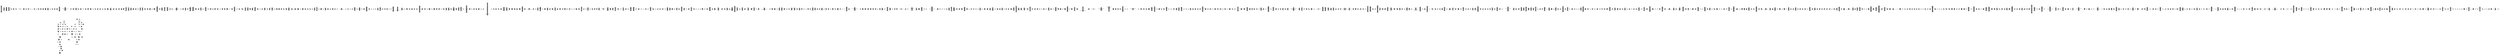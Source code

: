 digraph{
1526[label="0x5f6:JUMPDEST
0x5f7:PUSH1 0x5
0x5f9:DUP1
0x5fa:SLOAD
0x5fb:PUSH1 0x1
0x5fd:PUSH1 0x1
0x5ff:PUSH1 0xa0
0x601:SHL
0x602:SUB
0x603:NOT
0x604:SWAP1
0x605:DUP2
0x606:AND
0x607:PUSH1 0x1
0x609:PUSH1 0x1
0x60b:PUSH1 0xa0
0x60d:SHL
0x60e:SUB
0x60f:SWAP4
0x610:DUP5
0x611:AND
0x612:OR
0x613:SWAP1
0x614:SWAP2
0x615:SSTORE
0x616:PUSH1 0x6
0x618:DUP1
0x619:SLOAD
0x61a:SWAP1
0x61b:SWAP2
0x61c:AND
0x61d:SWAP2
0x61e:DUP7
0x61f:AND
0x620:SWAP2
0x621:SWAP1
0x622:SWAP2
0x623:OR
0x624:SWAP1
0x625:SSTORE
0x626:DUP1
0x627:MLOAD
0x628:PUSH1 0x0
0x62a:SWAP1
0x62b:PUSH8 0xffffffffffffffff
0x634:DUP2
0x635:GT
0x636:ISZERO
0x637:PUSH3 0x651
0x63b:JUMPI"]
10947[label="0x2ac3:JUMPDEST
0x2ac4:DUP2
0x2ac5:DUP2
0x2ac6:MSTORE
0x2ac7:DUP4
0x2ac8:DUP2
0x2ac9:ADD
0x2aca:SWAP1
0x2acb:DUP4
0x2acc:DUP6
0x2acd:ADD
0x2ace:DUP6
0x2acf:DUP5
0x2ad0:MUL
0x2ad1:DUP6
0x2ad2:ADD
0x2ad3:DUP7
0x2ad4:ADD
0x2ad5:DUP10
0x2ad6:LT
0x2ad7:ISZERO
0x2ad8:PUSH3 0x2ae0
0x2adc:JUMPI"]
14812[label="0x39dc:JUMPDEST
0x39dd:PUSH1 0x20
0x39df:MUL
0x39e0:PUSH1 0x20
0x39e2:ADD
0x39e3:ADD
0x39e4:MLOAD
0x39e5:SWAP1
0x39e6:POP
0x39e7:PUSH2 0x8f2
0x39ea:DUP3
0x39eb:PUSH1 0x0
0x39ed:NOT
0x39ee:DUP5
0x39ef:PUSH1 0x1
0x39f1:PUSH1 0x1
0x39f3:PUSH1 0xa0
0x39f5:SHL
0x39f6:SUB
0x39f7:AND
0x39f8:PUSH2 0x105b
0x39fb:SWAP1
0x39fc:SWAP3
0x39fd:SWAP2
0x39fe:SWAP1
0x39ff:PUSH4 0xffffffff
0x3a04:AND
0x3a05:JUMP"]
16178[label="0x3f32:JUMPDEST
0x3f33:PUSH1 0x1
0x3f35:PUSH1 0x1
0x3f37:PUSH1 0xa0
0x3f39:SHL
0x3f3a:SUB
0x3f3b:SWAP1
0x3f3c:SWAP3
0x3f3d:AND
0x3f3e:PUSH1 0x20
0x3f40:SWAP3
0x3f41:DUP4
0x3f42:MUL
0x3f43:SWAP2
0x3f44:SWAP1
0x3f45:SWAP2
0x3f46:ADD
0x3f47:SWAP1
0x3f48:SWAP2
0x3f49:ADD
0x3f4a:MSTORE
0x3f4b:DUP1
0x3f4c:PUSH2 0xe40
0x3f4f:DUP2
0x3f50:PUSH2 0x1908
0x3f53:JUMP"]
16212[label="0x3f54:JUMPDEST
0x3f55:SWAP2
0x3f56:POP
0x3f57:POP
0x3f58:PUSH2 0xcf5
0x3f5b:JUMP"]
18215[label="0x4727:JUMPDEST
0x4728:PUSH1 0x0
0x472a:PUSH1 0x20
0x472c:DUP3
0x472d:DUP5
0x472e:SUB
0x472f:SLT
0x4730:ISZERO
0x4731:PUSH2 0x1624
0x4734:JUMPI"]
15252[label="0x3b94:JUMPDEST
0x3b95:SELFBALANCE
0x3b96:ISZERO
0x3b97:PUSH2 0xab4
0x3b9a:JUMPI"]
19142[label="0x4ac6:PUSH15 0xb60a9b1a9e641ee13e6964736f6c63
0x4ad6:NUMBER
0x4ad7:STOP"]
2934[label="0xb76:JUMPDEST
0xb77:PUSH1 0x60
0xb79:PUSH1 0x0
0xb7b:PUSH1 0x40
0xb7d:MLOAD
0xb7e:DUP1
0xb7f:PUSH1 0x20
0xb81:ADD
0xb82:PUSH3 0xb8c
0xb86:SWAP1
0xb87:PUSH3 0x26e1
0xb8b:JUMP"]
13111[label="0x3337:JUMPDEST
0x3338:POP
0x3339:PUSH2 0x22c
0x333c:PUSH2 0xaca
0x333f:JUMP"]
13133[label="0x334d:JUMPDEST
0x334e:PUSH1 0x40
0x3350:MLOAD
0x3351:DUP1
0x3352:SWAP2
0x3353:SUB
0x3354:SWAP1
0x3355:RETURN"]
19160[label="0x4ad8:ADDMOD
0x4ad9:ADD
0x4ada:STOP"]
19163[label="0x4adb:CALLER"]
10980[label="0x2ae4:JUMPDEST
0x2ae5:DUP4
0x2ae6:DUP6
0x2ae7:LT
0x2ae8:ISZERO
0x2ae9:PUSH3 0x2b04
0x2aed:JUMPI"]
17906[label="0x45f2:DUP3
0x45f3:DUP4
0x45f4:REVERT"]
18257[label="0x4751:JUMPDEST
0x4752:SWAP2
0x4753:SWAP1
0x4754:SWAP2
0x4755:ADD
0x4756:SWAP3
0x4757:SWAP2
0x4758:POP
0x4759:POP
0x475a:JUMP"]
13120[label="0x3340:JUMPDEST
0x3341:PUSH1 0x40
0x3343:MLOAD
0x3344:PUSH2 0x239
0x3347:SWAP2
0x3348:SWAP1
0x3349:PUSH2 0x1647
0x334c:JUMP"]
14854[label="0x3a06:JUMPDEST
0x3a07:PUSH1 0x0
0x3a09:DUP5
0x3a0a:DUP5
0x3a0b:DUP2
0x3a0c:MLOAD
0x3a0d:DUP2
0x3a0e:LT
0x3a0f:PUSH2 0x914
0x3a12:JUMPI"]
16220[label="0x3f5c:JUMPDEST
0x3f5d:POP
0x3f5e:DUP2
0x3f5f:MLOAD
0x3f60:PUSH2 0xe5c
0x3f63:SWAP1
0x3f64:PUSH1 0x2
0x3f66:SWAP1
0x3f67:PUSH1 0x20
0x3f69:DUP6
0x3f6a:ADD
0x3f6b:SWAP1
0x3f6c:PUSH2 0x1366
0x3f6f:JUMP"]
5797[label="0x16a5:JUMPDEST
0x16a6:PUSH1 0x20
0x16a8:PUSH1 0x40
0x16aa:MLOAD
0x16ab:DUP1
0x16ac:DUP4
0x16ad:SUB
0x16ae:DUP2
0x16af:DUP7
0x16b0:DUP1
0x16b1:EXTCODESIZE
0x16b2:ISZERO
0x16b3:DUP1
0x16b4:ISZERO
0x16b5:PUSH3 0x16be
0x16b9:JUMPI"]
17190[label="0x4326:JUMPDEST
0x4327:SWAP1
0x4328:POP"]
13142[label="0x3356:JUMPDEST
0x3357:CALLVALUE
0x3358:DUP1
0x3359:ISZERO
0x335a:PUSH2 0x24e
0x335d:JUMPI"]
1967[label="0x7af:JUMPDEST
0x7b0:POP
0x7b1:GAS
0x7b2:STATICCALL
0x7b3:ISZERO
0x7b4:DUP1
0x7b5:ISZERO
0x7b6:PUSH3 0x7c4
0x7ba:JUMPI"]
15304[label="0x3bc8:JUMPDEST
0x3bc9:POP
0x3bca:POP
0x3bcb:POP
0x3bcc:DUP1
0x3bcd:DUP1
0x3bce:PUSH2 0xac2
0x3bd1:SWAP1
0x3bd2:PUSH2 0x1908
0x3bd5:JUMP"]
2956[label="0xb8c:JUMPDEST
0xb8d:PUSH1 0x20
0xb8f:DUP3
0xb90:ADD
0xb91:DUP2
0xb92:SUB
0xb93:DUP3
0xb94:MSTORE
0xb95:PUSH1 0x1f
0xb97:NOT
0xb98:PUSH1 0x1f
0xb9a:DUP3
0xb9b:ADD
0xb9c:AND
0xb9d:PUSH1 0x40
0xb9f:MSTORE
0xba0:POP
0xba1:SWAP1
0xba2:POP
0xba3:DUP1
0xba4:DUP6
0xba5:DUP6
0xba6:DUP6
0xba7:PUSH1 0x40
0xba9:MLOAD
0xbaa:PUSH1 0x20
0xbac:ADD
0xbad:PUSH3 0xbba
0xbb1:SWAP4
0xbb2:SWAP3
0xbb3:SWAP2
0xbb4:SWAP1
0xbb5:PUSH3 0x2c73
0xbb9:JUMP"]
11829[label="0x2e35:JUMPDEST
0x2e36:PUSH1 0x20
0x2e38:DUP1
0x2e39:DUP3
0x2e3a:MSTORE
0x2e3b:PUSH1 0x2a
0x2e3d:SWAP1
0x2e3e:DUP3
0x2e3f:ADD
0x2e40:MSTORE
0x2e41:PUSH32 0x5361666545524332303a204552433230206f7065726174696f6e20646964206e
0x2e62:PUSH1 0x40
0x2e64:DUP3
0x2e65:ADD
0x2e66:MSTORE
0x2e67:PUSH10 0x1bdd081cdd58d8d95959
0x2e72:PUSH1 0xb2
0x2e74:SHL
0x2e75:PUSH1 0x60
0x2e77:DUP3
0x2e78:ADD
0x2e79:MSTORE
0x2e7a:PUSH1 0x80
0x2e7c:ADD
0x2e7d:SWAP1
0x2e7e:JUMP"]
18232[label="0x4738:JUMPDEST
0x4739:POP
0x473a:MLOAD
0x473b:SWAP2
0x473c:SWAP1
0x473d:POP
0x473e:JUMP"]
17887[label="0x45df:JUMPDEST
0x45e0:DUP3
0x45e1:CALLDATALOAD
0x45e2:PUSH8 0xffffffffffffffff
0x45eb:DUP2
0x45ec:GT
0x45ed:ISZERO
0x45ee:PUSH2 0x14e1
0x45f1:JUMPI"]
18267[label="0x475b:JUMPDEST
0x475c:PUSH1 0x1
0x475e:PUSH1 0x1
0x4760:PUSH1 0xa0
0x4762:SHL
0x4763:SUB
0x4764:SWAP2
0x4765:SWAP1
0x4766:SWAP2
0x4767:AND
0x4768:DUP2
0x4769:MSTORE
0x476a:PUSH1 0x20
0x476c:ADD
0x476d:SWAP1
0x476e:JUMP"]
110[label="0x6e:DUP1
0x6f:PUSH4 0x1e83409a
0x74:EQ
0x75:PUSH3 0xd7
0x79:JUMPI"]
110 -> 122
110 -> 215
68[label="0x44:DUP1
0x45:PUSH4 0xcc14d688
0x4a:EQ
0x4b:PUSH3 0x1f8
0x4f:JUMPI"]
68 -> 504
68 -> 80
56[label="0x38:DUP1
0x39:PUSH4 0xbe6002c2
0x3e:EQ
0x3f:PUSH3 0x1c4
0x43:JUMPI"]
56 -> 452
56 -> 68
15293[label="0x3bbd:RETURNDATASIZE
0x3bbe:PUSH1 0x0
0x3bc0:DUP1
0x3bc1:RETURNDATACOPY
0x3bc2:RETURNDATASIZE
0x3bc3:PUSH1 0x0
0x3bc5:REVERT"]
17147[label="0x42fb:JUMPDEST
0x42fc:PUSH2 0xbf3
0x42ff:JUMPI"]
9336[label="0x2478:JUMPDEST
0x2479:POP
0x247a:GAS
0x247b:CALL
0x247c:ISZERO
0x247d:DUP1
0x247e:ISZERO
0x247f:PUSH3 0x248d
0x2483:JUMPI"]
18239[label="0x473f:JUMPDEST
0x4740:PUSH1 0x0
0x4742:DUP3
0x4743:MLOAD
0x4744:PUSH2 0x163d
0x4747:DUP2
0x4748:DUP5
0x4749:PUSH1 0x20
0x474b:DUP8
0x474c:ADD
0x474d:PUSH2 0x18dc
0x4750:JUMP"]
2512[label="0x9d0:PUSH4 0x4e487b71
0x9d5:PUSH1 0xe0
0x9d7:SHL
0x9d8:PUSH1 0x0
0x9da:MSTORE
0x9db:PUSH1 0x32
0x9dd:PUSH1 0x4
0x9df:MSTORE
0x9e0:PUSH1 0x24
0x9e2:PUSH1 0x0
0x9e4:REVERT"]
9417[label="0x24c9:PUSH1 0x0
0x24cb:DUP1
0x24cc:REVERT"]
13163[label="0x336b:JUMPDEST
0x336c:CALLVALUE
0x336d:DUP1
0x336e:ISZERO
0x336f:PUSH2 0x263
0x3372:JUMPI"]
10579[label="0x2953:JUMPDEST
0x2954:PUSH3 0x2961
0x2958:DUP9
0x2959:DUP3
0x295a:DUP10
0x295b:ADD
0x295c:PUSH3 0x2706
0x2960:JUMP"]
16680[label="0x4128:JUMPDEST
0x4129:POP
0x412a:GAS
0x412b:CALL
0x412c:ISZERO
0x412d:DUP1
0x412e:ISZERO
0x412f:PUSH2 0x1028
0x4132:JUMPI"]
16751[label="0x416f:JUMPDEST
0x4170:DUP1
0x4171:ISZERO
0x4172:DUP1
0x4173:PUSH2 0x10e3
0x4176:JUMPI"]
6240[label="0x1860:JUMPDEST
0x1861:POP
0x1862:GAS
0x1863:CALL
0x1864:ISZERO
0x1865:DUP1
0x1866:ISZERO
0x1867:PUSH3 0x1875
0x186b:JUMPI"]
10690[label="0x29c2:JUMPDEST
0x29c3:PUSH1 0x0
0x29c5:DUP1
0x29c6:PUSH1 0x0
0x29c8:DUP1
0x29c9:PUSH1 0x80
0x29cb:DUP6
0x29cc:DUP8
0x29cd:SUB
0x29ce:SLT
0x29cf:ISZERO
0x29d0:PUSH3 0x29d8
0x29d4:JUMPI"]
10690 -> 10709
10690 -> 10712
13610[label="0x352a:PUSH4 0x4e487b71
0x352f:PUSH1 0xe0
0x3531:SHL
0x3532:PUSH1 0x0
0x3534:MSTORE
0x3535:PUSH1 0x41
0x3537:PUSH1 0x4
0x3539:MSTORE
0x353a:PUSH1 0x24
0x353c:PUSH1 0x0
0x353e:REVERT"]
13582[label="0x350e:JUMPDEST
0x350f:POP
0x3510:POP
0x3511:POP
0x3512:POP
0x3513:POP
0x3514:SWAP1
0x3515:POP
0x3516:PUSH1 0x0
0x3518:DUP3
0x3519:MLOAD
0x351a:PUSH8 0xffffffffffffffff
0x3523:DUP2
0x3524:GT
0x3525:ISZERO
0x3526:PUSH2 0x42b
0x3529:JUMPI"]
9348[label="0x2484:RETURNDATASIZE
0x2485:PUSH1 0x0
0x2487:DUP1
0x2488:RETURNDATACOPY
0x2489:RETURNDATASIZE
0x248a:PUSH1 0x0
0x248c:REVERT"]
6706[label="0x1a32:JUMPDEST
0x1a33:POP
0x1a34:GAS
0x1a35:CALL
0x1a36:ISZERO
0x1a37:DUP1
0x1a38:ISZERO
0x1a39:PUSH3 0x1a47
0x1a3d:JUMPI"]
16691[label="0x4133:RETURNDATASIZE
0x4134:PUSH1 0x0
0x4136:DUP1
0x4137:RETURNDATACOPY
0x4138:RETURNDATASIZE
0x4139:PUSH1 0x0
0x413b:REVERT"]
6813[label="0x1a9d:PUSH1 0x20
0x1a9f:MUL
0x1aa0:DUP3
0x1aa1:ADD
0x1aa2:SWAP2
0x1aa3:SWAP1
0x1aa4:PUSH1 0x0
0x1aa6:MSTORE
0x1aa7:PUSH1 0x20
0x1aa9:PUSH1 0x0
0x1aab:SHA3
0x1aac:SWAP1"]
10593[label="0x2961:JUMPDEST
0x2962:SWAP2
0x2963:POP
0x2964:POP
0x2965:SWAP3
0x2966:SWAP6
0x2967:POP
0x2968:SWAP3
0x2969:SWAP6
0x296a:SWAP1
0x296b:SWAP4
0x296c:POP
0x296d:JUMP"]
1988[label="0x7c4:JUMPDEST
0x7c5:POP
0x7c6:POP
0x7c7:POP
0x7c8:POP
0x7c9:PUSH1 0x40
0x7cb:MLOAD
0x7cc:RETURNDATASIZE
0x7cd:PUSH1 0x1f
0x7cf:NOT
0x7d0:PUSH1 0x1f
0x7d2:DUP3
0x7d3:ADD
0x7d4:AND
0x7d5:DUP3
0x7d6:ADD
0x7d7:DUP1
0x7d8:PUSH1 0x40
0x7da:MSTORE
0x7db:POP
0x7dc:DUP2
0x7dd:ADD
0x7de:SWAP1
0x7df:PUSH3 0x7ea
0x7e3:SWAP2
0x7e4:SWAP1
0x7e5:PUSH3 0x2877
0x7e9:JUMP"]
3002[label="0xbba:JUMPDEST
0xbbb:PUSH1 0x40
0xbbd:DUP1
0xbbe:MLOAD
0xbbf:PUSH1 0x1f
0xbc1:NOT
0xbc2:DUP2
0xbc3:DUP5
0xbc4:SUB
0xbc5:ADD
0xbc6:DUP2
0xbc7:MSTORE
0xbc8:SWAP1
0xbc9:DUP3
0xbca:SWAP1
0xbcb:MSTORE
0xbcc:PUSH3 0xbda
0xbd0:SWAP3
0xbd1:SWAP2
0xbd2:PUSH1 0x20
0xbd4:ADD
0xbd5:PUSH3 0x2c2c
0xbd9:JUMP"]
6342[label="0x18c6:JUMPDEST
0x18c7:PUSH1 0x0
0x18c9:PUSH1 0x40
0x18cb:MLOAD
0x18cc:DUP1
0x18cd:DUP4
0x18ce:SUB
0x18cf:DUP2
0x18d0:PUSH1 0x0
0x18d2:DUP8
0x18d3:DUP1
0x18d4:EXTCODESIZE
0x18d5:ISZERO
0x18d6:DUP1
0x18d7:ISZERO
0x18d8:PUSH3 0x18e1
0x18dc:JUMPI"]
2104[label="0x838:JUMPDEST
0x839:POP
0x83a:DUP2
0x83b:MLOAD
0x83c:PUSH3 0x84e
0x840:SWAP1
0x841:PUSH1 0x7
0x843:SWAP1
0x844:PUSH1 0x20
0x846:DUP6
0x847:ADD
0x848:SWAP1
0x849:PUSH3 0x2677
0x84d:JUMP"]
4895[label="0x131f:JUMPDEST
0x1320:POP
0x1321:GAS
0x1322:STATICCALL
0x1323:ISZERO
0x1324:DUP1
0x1325:ISZERO
0x1326:PUSH3 0x1334
0x132a:JUMPI"]
10976[label="0x2ae0:JUMPDEST
0x2ae1:DUP7
0x2ae2:SWAP5
0x2ae3:POP"]
2486[label="0x9b6:JUMPDEST
0x9b7:PUSH1 0x20
0x9b9:MUL
0x9ba:PUSH1 0x20
0x9bc:ADD
0x9bd:ADD
0x9be:DUP2
0x9bf:DUP2
0x9c0:MSTORE
0x9c1:POP
0x9c2:POP
0x9c3:DUP6
0x9c4:DUP2
0x9c5:PUSH1 0x1
0x9c7:DUP2
0x9c8:MLOAD
0x9c9:DUP2
0x9ca:LT
0x9cb:PUSH3 0x9e5
0x9cf:JUMPI"]
18287[label="0x476f:JUMPDEST
0x4770:PUSH1 0x1
0x4772:PUSH1 0x1
0x4774:PUSH1 0xa0
0x4776:SHL
0x4777:SUB
0x4778:SWAP3
0x4779:DUP4
0x477a:AND
0x477b:DUP2
0x477c:MSTORE
0x477d:SWAP2
0x477e:AND
0x477f:PUSH1 0x20
0x4781:DUP3
0x4782:ADD
0x4783:MSTORE
0x4784:PUSH1 0x40
0x4786:ADD
0x4787:SWAP1
0x4788:JUMP"]
6718[label="0x1a3e:RETURNDATASIZE
0x1a3f:PUSH1 0x0
0x1a41:DUP1
0x1a42:RETURNDATACOPY
0x1a43:RETURNDATASIZE
0x1a44:PUSH1 0x0
0x1a46:REVERT"]
92[label="0x5c:PUSH3 0xab
0x60:JUMP"]
92 -> 171
17909[label="0x45f5:JUMPDEST
0x45f6:DUP4
0x45f7:ADD
0x45f8:PUSH1 0x1f
0x45fa:DUP2
0x45fb:ADD
0x45fc:DUP6
0x45fd:SGT
0x45fe:PUSH2 0x14f1
0x4601:JUMPI"]
16240[label="0x3f70:JUMPDEST
0x3f71:POP
0x3f72:DUP1
0x3f73:MLOAD
0x3f74:PUSH2 0xe70
0x3f77:SWAP1
0x3f78:PUSH1 0x3
0x3f7a:SWAP1
0x3f7b:PUSH1 0x20
0x3f7d:DUP5
0x3f7e:ADD
0x3f7f:SWAP1
0x3f80:PUSH2 0x1366
0x3f83:JUMP"]
17922[label="0x4602:DUP3
0x4603:DUP4
0x4604:REVERT"]
17152[label="0x4300:PUSH1 0x40
0x4302:MLOAD
0x4303:PUSH3 0x461bcd
0x4307:PUSH1 0xe5
0x4309:SHL
0x430a:DUP2
0x430b:MSTORE
0x430c:PUSH1 0x4
0x430e:ADD
0x430f:PUSH2 0x6bf
0x4312:SWAP1
0x4313:PUSH2 0x17bb
0x4316:JUMP"]
9357[label="0x248d:JUMPDEST
0x248e:POP
0x248f:POP
0x2490:POP
0x2491:POP
0x2492:DUP8
0x2493:PUSH1 0x1
0x2495:PUSH1 0x1
0x2497:PUSH1 0xa0
0x2499:SHL
0x249a:SUB
0x249b:AND
0x249c:PUSH4 0x2f4350c2
0x24a1:PUSH1 0x40
0x24a3:MLOAD
0x24a4:DUP2
0x24a5:PUSH4 0xffffffff
0x24aa:AND
0x24ab:PUSH1 0xe0
0x24ad:SHL
0x24ae:DUP2
0x24af:MSTORE
0x24b0:PUSH1 0x4
0x24b2:ADD
0x24b3:PUSH1 0x0
0x24b5:PUSH1 0x40
0x24b7:MLOAD
0x24b8:DUP1
0x24b9:DUP4
0x24ba:SUB
0x24bb:DUP2
0x24bc:PUSH1 0x0
0x24be:DUP8
0x24bf:DUP1
0x24c0:EXTCODESIZE
0x24c1:ISZERO
0x24c2:DUP1
0x24c3:ISZERO
0x24c4:PUSH3 0x1860
0x24c8:JUMPI"]
2026[label="0x7ea:JUMPDEST
0x7eb:DUP3
0x7ec:DUP3
0x7ed:DUP2
0x7ee:MLOAD
0x7ef:DUP2
0x7f0:LT
0x7f1:PUSH3 0x80b
0x7f5:JUMPI"]
9483[label="0x250b:JUMPDEST
0x250c:SWAP1
0x250d:POP
0x250e:PUSH1 0x0
0x2510:PUSH1 0x3
0x2512:SLOAD
0x2513:SWAP1
0x2514:POP
0x2515:PUSH1 0x0
0x2517:CALLER
0x2518:DUP3
0x2519:PUSH1 0x40
0x251b:MLOAD
0x251c:PUSH1 0x20
0x251e:ADD
0x251f:PUSH3 0x252b
0x2523:SWAP3
0x2524:SWAP2
0x2525:SWAP1
0x2526:PUSH3 0x2bec
0x252a:JUMP"]
10606[label="0x296e:JUMPDEST
0x296f:PUSH1 0x0
0x2971:DUP1
0x2972:PUSH1 0x40
0x2974:DUP4
0x2975:DUP6
0x2976:SUB
0x2977:SLT
0x2978:ISZERO
0x2979:PUSH3 0x2981
0x297d:JUMPI"]
10606 -> 10625
10606 -> 10622
16700[label="0x413c:JUMPDEST
0x413d:POP
0x413e:POP
0x413f:POP
0x4140:POP
0x4141:PUSH1 0x40
0x4143:MLOAD
0x4144:RETURNDATASIZE
0x4145:PUSH1 0x1f
0x4147:NOT
0x4148:PUSH1 0x1f
0x414a:DUP3
0x414b:ADD
0x414c:AND
0x414d:DUP3
0x414e:ADD
0x414f:DUP1
0x4150:PUSH1 0x40
0x4152:MSTORE
0x4153:POP
0x4154:DUP2
0x4155:ADD
0x4156:SWAP1
0x4157:PUSH2 0xbf5
0x415a:SWAP2
0x415b:SWAP1
0x415c:PUSH2 0x1613
0x415f:JUMP"]
16759[label="0x4177:POP
0x4178:PUSH1 0x40
0x417a:MLOAD
0x417b:PUSH4 0x6eb1769f
0x4180:PUSH1 0xe1
0x4182:SHL
0x4183:DUP2
0x4184:MSTORE
0x4185:PUSH1 0x1
0x4187:PUSH1 0x1
0x4189:PUSH1 0xa0
0x418b:SHL
0x418c:SUB
0x418d:DUP5
0x418e:AND
0x418f:SWAP1
0x4190:PUSH4 0xdd62ed3e
0x4195:SWAP1
0x4196:PUSH2 0x1091
0x4199:SWAP1
0x419a:ADDRESS
0x419b:SWAP1
0x419c:DUP7
0x419d:SWAP1
0x419e:PUSH1 0x4
0x41a0:ADD
0x41a1:PUSH2 0x165b
0x41a4:JUMP"]
6261[label="0x1875:JUMPDEST
0x1876:POP
0x1877:POP
0x1878:POP
0x1879:POP
0x187a:POP
0x187b:POP
0x187c:POP
0x187d:POP
0x187e:POP
0x187f:POP
0x1880:POP
0x1881:POP
0x1882:JUMP"]
13154[label="0x3362:JUMPDEST
0x3363:POP
0x3364:PUSH2 0x22c
0x3367:PUSH2 0xad9
0x336a:JUMP"]
6275[label="0x1883:JUMPDEST
0x1884:PUSH1 0x40
0x1886:MLOAD
0x1887:PUSH4 0x2e1a7d4d
0x188c:PUSH1 0xe0
0x188e:SHL
0x188f:DUP2
0x1890:MSTORE
0x1891:PUSH20 0xc02aaa39b223fe8d0a0e5c4f27ead9083c756cc2
0x18a6:SWAP1
0x18a7:PUSH4 0x2e1a7d4d
0x18ac:SWAP1
0x18ad:PUSH3 0x18c6
0x18b1:SWAP1
0x18b2:PUSH10 0xa968163f0a57b400000
0x18bd:SWAP1
0x18be:PUSH1 0x4
0x18c0:ADD
0x18c1:PUSH3 0x2e7f
0x18c5:JUMP"]
13171[label="0x3373:PUSH1 0x0
0x3375:DUP1
0x3376:REVERT"]
17175[label="0x4317:JUMPDEST
0x4318:PUSH1 0x60
0x431a:PUSH2 0x1212
0x431d:DUP5
0x431e:DUP5
0x431f:PUSH1 0x0
0x4321:DUP6
0x4322:PUSH2 0x121c
0x4325:JUMP"]
10990[label="0x2aee:DUP1
0x2aef:MLOAD
0x2af0:DUP4
0x2af1:MSTORE
0x2af2:PUSH1 0x1
0x2af4:SWAP5
0x2af5:SWAP1
0x2af6:SWAP5
0x2af7:ADD
0x2af8:SWAP4
0x2af9:SWAP2
0x2afa:DUP6
0x2afb:ADD
0x2afc:SWAP2
0x2afd:DUP6
0x2afe:ADD
0x2aff:PUSH3 0x2ae4
0x2b03:JUMP"]
17193[label="0x4329:JUMPDEST
0x432a:SWAP4
0x432b:SWAP3
0x432c:POP
0x432d:POP
0x432e:POP
0x432f:JUMP"]
6727[label="0x1a47:JUMPDEST
0x1a48:POP
0x1a49:POP
0x1a4a:POP
0x1a4b:POP
0x1a4c:PUSH1 0x40
0x1a4e:MLOAD
0x1a4f:RETURNDATASIZE
0x1a50:PUSH1 0x0
0x1a52:DUP3
0x1a53:RETURNDATACOPY
0x1a54:PUSH1 0x1f
0x1a56:RETURNDATASIZE
0x1a57:SWAP1
0x1a58:DUP2
0x1a59:ADD
0x1a5a:PUSH1 0x1f
0x1a5c:NOT
0x1a5d:AND
0x1a5e:DUP3
0x1a5f:ADD
0x1a60:PUSH1 0x40
0x1a62:MSTORE
0x1a63:PUSH3 0x1a71
0x1a67:SWAP2
0x1a68:SWAP1
0x1a69:DUP2
0x1a6a:ADD
0x1a6b:SWAP1
0x1a6c:PUSH3 0x2a77
0x1a70:JUMP"]
16260[label="0x3f84:JUMPDEST
0x3f85:POP
0x3f86:PUSH1 0x0
0x3f88:SLOAD
0x3f89:PUSH1 0x40
0x3f8b:MLOAD
0x3f8c:PUSH4 0x18533047
0x3f91:PUSH1 0xe3
0x3f93:SHL
0x3f94:DUP2
0x3f95:MSTORE
0x3f96:PUSH1 0x1
0x3f98:PUSH1 0x1
0x3f9a:PUSH1 0xa0
0x3f9c:SHL
0x3f9d:SUB
0x3f9e:SWAP1
0x3f9f:SWAP2
0x3fa0:AND
0x3fa1:SWAP1
0x3fa2:PUSH4 0xc2998238
0x3fa7:SWAP1
0x3fa8:PUSH2 0xea1
0x3fab:SWAP1
0x3fac:DUP7
0x3fad:SWAP1
0x3fae:PUSH1 0x4
0x3fb0:ADD
0x3fb1:PUSH2 0x168e
0x3fb4:JUMP"]
2565[label="0xa05:PUSH4 0x4e487b71
0xa0a:PUSH1 0xe0
0xa0c:SHL
0xa0d:PUSH1 0x0
0xa0f:MSTORE
0xa10:PUSH1 0x32
0xa12:PUSH1 0x4
0xa14:MSTORE
0xa15:PUSH1 0x24
0xa17:PUSH1 0x0
0xa19:REVERT"]
5822[label="0x16be:JUMPDEST
0x16bf:POP
0x16c0:GAS
0x16c1:STATICCALL
0x16c2:ISZERO
0x16c3:DUP1
0x16c4:ISZERO
0x16c5:PUSH3 0x16d3
0x16c9:JUMPI"]
18313[label="0x4789:JUMPDEST
0x478a:PUSH1 0x1
0x478c:PUSH1 0x1
0x478e:PUSH1 0xa0
0x4790:SHL
0x4791:SUB
0x4792:SWAP3
0x4793:SWAP1
0x4794:SWAP3
0x4795:AND
0x4796:DUP3
0x4797:MSTORE
0x4798:PUSH1 0x20
0x479a:DUP3
0x479b:ADD
0x479c:MSTORE
0x479d:PUSH1 0x40
0x479f:ADD
0x47a0:SWAP1
0x47a1:JUMP"]
13190[label="0x3386:JUMPDEST
0x3387:PUSH2 0xafd
0x338a:JUMP"]
4916[label="0x1334:JUMPDEST
0x1335:POP
0x1336:POP
0x1337:POP
0x1338:POP
0x1339:PUSH1 0x40
0x133b:MLOAD
0x133c:RETURNDATASIZE
0x133d:PUSH1 0x1f
0x133f:NOT
0x1340:PUSH1 0x1f
0x1342:DUP3
0x1343:ADD
0x1344:AND
0x1345:DUP3
0x1346:ADD
0x1347:DUP1
0x1348:PUSH1 0x40
0x134a:MSTORE
0x134b:POP
0x134c:DUP2
0x134d:ADD
0x134e:SWAP1
0x134f:PUSH3 0x135a
0x1353:SWAP2
0x1354:SWAP1
0x1355:PUSH3 0x2b32
0x1359:JUMP"]
4974[label="0x136e:PUSH1 0x0
0x1370:PUSH3 0x1379
0x1374:PUSH3 0x24e6
0x1378:JUMP"]
16736[label="0x4160:JUMPDEST
0x4161:PUSH1 0x1
0x4163:SLOAD
0x4164:PUSH1 0x1
0x4166:PUSH1 0x1
0x4168:PUSH1 0xa0
0x416a:SHL
0x416b:SUB
0x416c:AND
0x416d:DUP2
0x416e:JUMP"]
13672[label="0x3568:JUMPDEST
0x3569:POP
0x356a:SWAP1
0x356b:POP
0x356c:PUSH1 0x0"]
14888[label="0x3a28:JUMPDEST
0x3a29:PUSH1 0x20
0x3a2b:MUL
0x3a2c:PUSH1 0x20
0x3a2e:ADD
0x3a2f:ADD
0x3a30:MLOAD
0x3a31:GT
0x3a32:ISZERO
0x3a33:PUSH2 0x9eb
0x3a36:JUMPI"]
5834[label="0x16ca:RETURNDATASIZE
0x16cb:PUSH1 0x0
0x16cd:DUP1
0x16ce:RETURNDATACOPY
0x16cf:RETURNDATASIZE
0x16d0:PUSH1 0x0
0x16d2:REVERT"]
6365[label="0x18dd:PUSH1 0x0
0x18df:DUP1
0x18e0:REVERT"]
11024[label="0x2b10:JUMPDEST
0x2b11:PUSH1 0x0
0x2b13:PUSH1 0x20
0x2b15:DUP3
0x2b16:DUP5
0x2b17:SUB
0x2b18:SLT
0x2b19:ISZERO
0x2b1a:PUSH3 0x2b22
0x2b1e:JUMPI"]
11012[label="0x2b04:JUMPDEST
0x2b05:POP
0x2b06:SWAP8
0x2b07:SWAP7
0x2b08:POP
0x2b09:POP
0x2b0a:POP
0x2b0b:POP
0x2b0c:POP
0x2b0d:POP
0x2b0e:POP
0x2b0f:JUMP"]
14930[label="0x3a52:PUSH4 0x4e487b71
0x3a57:PUSH1 0xe0
0x3a59:SHL
0x3a5a:PUSH1 0x0
0x3a5c:MSTORE
0x3a5d:PUSH1 0x32
0x3a5f:PUSH1 0x4
0x3a61:MSTORE
0x3a62:PUSH1 0x24
0x3a64:PUSH1 0x0
0x3a66:REVERT"]
15302[label="0x3bc6:JUMPDEST
0x3bc7:POP"]
17925[label="0x4605:JUMPDEST
0x4606:DUP1
0x4607:CALLDATALOAD
0x4608:PUSH2 0x1504
0x460b:PUSH2 0x14ff
0x460e:DUP3
0x460f:PUSH2 0x18b8
0x4612:JUMP"]
6769[label="0x1a71:JUMPDEST
0x1a72:POP
0x1a73:PUSH1 0x0
0x1a75:PUSH1 0x7
0x1a77:DUP1
0x1a78:SLOAD
0x1a79:DUP1
0x1a7a:PUSH1 0x20
0x1a7c:MUL
0x1a7d:PUSH1 0x20
0x1a7f:ADD
0x1a80:PUSH1 0x40
0x1a82:MLOAD
0x1a83:SWAP1
0x1a84:DUP2
0x1a85:ADD
0x1a86:PUSH1 0x40
0x1a88:MSTORE
0x1a89:DUP1
0x1a8a:SWAP3
0x1a8b:SWAP2
0x1a8c:SWAP1
0x1a8d:DUP2
0x1a8e:DUP2
0x1a8f:MSTORE
0x1a90:PUSH1 0x20
0x1a92:ADD
0x1a93:DUP3
0x1a94:DUP1
0x1a95:SLOAD
0x1a96:DUP1
0x1a97:ISZERO
0x1a98:PUSH3 0x1acc
0x1a9c:JUMPI"]
17939[label="0x4613:JUMPDEST
0x4614:PUSH2 0x1887
0x4617:JUMP"]
10622[label="0x297e:DUP2
0x297f:DUP3
0x2980:REVERT"]
11903[label="0x2e7f:JUMPDEST
0x2e80:SWAP1
0x2e81:DUP2
0x2e82:MSTORE
0x2e83:PUSH1 0x20
0x2e85:ADD
0x2e86:SWAP1
0x2e87:JUMP"]
4954[label="0x135a:JUMPDEST
0x135b:SWAP1
0x135c:POP
0x135d:PUSH8 0x16345785d8a0000
0x1366:DUP2
0x1367:GT
0x1368:ISZERO
0x1369:PUSH3 0x4ef
0x136d:JUMPI"]
17944[label="0x4618:JUMPDEST
0x4619:DUP2
0x461a:DUP2
0x461b:MSTORE
0x461c:DUP4
0x461d:DUP2
0x461e:ADD
0x461f:SWAP1
0x4620:DUP4
0x4621:DUP6
0x4622:ADD
0x4623:DUP6
0x4624:DUP5
0x4625:MUL
0x4626:DUP6
0x4627:ADD
0x4628:DUP7
0x4629:ADD
0x462a:DUP10
0x462b:LT
0x462c:ISZERO
0x462d:PUSH2 0x1520
0x4630:JUMPI"]
18426[label="0x47fa:JUMPDEST
0x47fb:PUSH1 0x0
0x47fd:PUSH1 0x20
0x47ff:DUP3
0x4800:MSTORE
0x4801:DUP3
0x4802:MLOAD
0x4803:DUP1
0x4804:PUSH1 0x20
0x4806:DUP5
0x4807:ADD
0x4808:MSTORE
0x4809:PUSH2 0x1705
0x480c:DUP2
0x480d:PUSH1 0x40
0x480f:DUP6
0x4810:ADD
0x4811:PUSH1 0x20
0x4813:DUP8
0x4814:ADD
0x4815:PUSH2 0x18dc
0x4818:JUMP"]
80[label="0x50:DUP1
0x51:PUSH4 0xf04f2707
0x56:EQ
0x57:PUSH3 0x210
0x5b:JUMPI"]
80 -> 528
80 -> 92
15326[label="0x3bde:JUMPDEST
0x3bdf:PUSH1 0x0
0x3be1:SLOAD
0x3be2:PUSH1 0x1
0x3be4:PUSH1 0x1
0x3be6:PUSH1 0xa0
0x3be8:SHL
0x3be9:SUB
0x3bea:AND
0x3beb:DUP2
0x3bec:JUMP"]
16309[label="0x3fb5:JUMPDEST
0x3fb6:PUSH1 0x0
0x3fb8:PUSH1 0x40
0x3fba:MLOAD
0x3fbb:DUP1
0x3fbc:DUP4
0x3fbd:SUB
0x3fbe:DUP2
0x3fbf:PUSH1 0x0
0x3fc1:DUP8
0x3fc2:DUP1
0x3fc3:EXTCODESIZE
0x3fc4:ISZERO
0x3fc5:DUP1
0x3fc6:ISZERO
0x3fc7:PUSH2 0xebb
0x3fca:JUMPI"]
5843[label="0x16d3:JUMPDEST
0x16d4:POP
0x16d5:POP
0x16d6:POP
0x16d7:POP
0x16d8:PUSH1 0x40
0x16da:MLOAD
0x16db:RETURNDATASIZE
0x16dc:PUSH1 0x1f
0x16de:NOT
0x16df:PUSH1 0x1f
0x16e1:DUP3
0x16e2:ADD
0x16e3:AND
0x16e4:DUP3
0x16e5:ADD
0x16e6:DUP1
0x16e7:PUSH1 0x40
0x16e9:MSTORE
0x16ea:POP
0x16eb:DUP2
0x16ec:ADD
0x16ed:SWAP1
0x16ee:PUSH3 0x16f9
0x16f2:SWAP2
0x16f3:SWAP1
0x16f4:PUSH3 0x2b32
0x16f8:JUMP"]
13175[label="0x3377:JUMPDEST
0x3378:POP
0x3379:PUSH2 0x1e6
0x337c:PUSH2 0x272
0x337f:CALLDATASIZE
0x3380:PUSH1 0x4
0x3382:PUSH2 0x148e
0x3385:JUMP"]
5995[label="0x176b:PUSH1 0x0
0x176d:DUP1
0x176e:REVERT"]
13195[label="0x338b:JUMPDEST
0x338c:CALLVALUE
0x338d:DUP1
0x338e:ISZERO
0x338f:PUSH2 0x283
0x3392:JUMPI"]
14903[label="0x3a37:PUSH1 0x0
0x3a39:DUP3
0x3a3a:PUSH1 0x1
0x3a3c:PUSH1 0x1
0x3a3e:PUSH1 0xa0
0x3a40:SHL
0x3a41:SUB
0x3a42:AND
0x3a43:PUSH4 0x852a12e3
0x3a48:DUP7
0x3a49:DUP7
0x3a4a:DUP2
0x3a4b:MLOAD
0x3a4c:DUP2
0x3a4d:LT
0x3a4e:PUSH2 0x953
0x3a51:JUMPI"]
97[label="0x61:JUMPDEST
0x62:DUP1
0x63:PUSH4 0x1c1b8772
0x68:EQ
0x69:PUSH3 0xb0
0x6d:JUMPI"]
97 -> 176
97 -> 110
15318[label="0x3bd6:JUMPDEST
0x3bd7:SWAP2
0x3bd8:POP
0x3bd9:POP
0x3bda:PUSH2 0x871
0x3bdd:JUMP"]
3034[label="0xbda:JUMPDEST
0xbdb:PUSH1 0x40
0xbdd:MLOAD
0xbde:PUSH1 0x20
0xbe0:DUP2
0xbe1:DUP4
0xbe2:SUB
0xbe3:SUB
0xbe4:DUP2
0xbe5:MSTORE
0xbe6:SWAP1
0xbe7:PUSH1 0x40
0xbe9:MSTORE
0xbea:SWAP2
0xbeb:POP
0xbec:POP"]
11912[label="0x2e88:JUMPDEST
0x2e89:PUSH1 0x40
0x2e8b:MLOAD
0x2e8c:PUSH1 0x1f
0x2e8e:DUP3
0x2e8f:ADD
0x2e90:PUSH1 0x1f
0x2e92:NOT
0x2e93:AND
0x2e94:DUP2
0x2e95:ADD
0x2e96:PUSH8 0xffffffffffffffff
0x2e9f:DUP2
0x2ea0:GT
0x2ea1:DUP3
0x2ea2:DUP3
0x2ea3:LT
0x2ea4:OR
0x2ea5:ISZERO
0x2ea6:PUSH3 0x2eb4
0x2eaa:JUMPI"]
13203[label="0x3393:PUSH1 0x0
0x3395:DUP1
0x3396:REVERT"]
2533[label="0x9e5:JUMPDEST
0x9e6:PUSH1 0x20
0x9e8:MUL
0x9e9:PUSH1 0x20
0x9eb:ADD
0x9ec:ADD
0x9ed:DUP2
0x9ee:DUP2
0x9ef:MSTORE
0x9f0:POP
0x9f1:POP
0x9f2:PUSH3 0xafa
0x9f6:JUMP"]
10625[label="0x2981:JUMPDEST
0x2982:DUP3
0x2983:CALLDATALOAD
0x2984:PUSH3 0x298e
0x2988:DUP2
0x2989:PUSH3 0x2fd4
0x298d:JUMP"]
10625 -> 12244
15377[label="0x3c11:JUMPDEST
0x3c12:CALLER
0x3c13:PUSH1 0x1
0x3c15:PUSH1 0x1
0x3c17:PUSH1 0xa0
0x3c19:SHL
0x3c1a:SUB
0x3c1b:PUSH32 0x0
0x3c3c:AND
0x3c3d:EQ
0x3c3e:PUSH2 0xb32
0x3c41:JUMPI"]
2551[label="0x9f7:JUMPDEST
0x9f8:DUP7
0x9f9:DUP3
0x9fa:PUSH1 0x0
0x9fc:DUP2
0x9fd:MLOAD
0x9fe:DUP2
0x9ff:LT
0xa00:PUSH3 0xa1a
0xa04:JUMPI"]
17976[label="0x4638:JUMPDEST
0x4639:DUP4
0x463a:DUP6
0x463b:LT
0x463c:ISZERO
0x463d:PUSH2 0x154b
0x4640:JUMPI"]
2038[label="0x7f6:PUSH4 0x4e487b71
0x7fb:PUSH1 0xe0
0x7fd:SHL
0x7fe:PUSH1 0x0
0x800:MSTORE
0x801:PUSH1 0x32
0x803:PUSH1 0x4
0x805:MSTORE
0x806:PUSH1 0x24
0x808:PUSH1 0x0
0x80a:REVERT"]
13631[label="0x353f:JUMPDEST
0x3540:PUSH1 0x40
0x3542:MLOAD
0x3543:SWAP1
0x3544:DUP1
0x3545:DUP3
0x3546:MSTORE
0x3547:DUP1
0x3548:PUSH1 0x20
0x354a:MUL
0x354b:PUSH1 0x20
0x354d:ADD
0x354e:DUP3
0x354f:ADD
0x3550:PUSH1 0x40
0x3552:MSTORE
0x3553:DUP1
0x3554:ISZERO
0x3555:PUSH2 0x454
0x3558:JUMPI"]
5881[label="0x16f9:JUMPDEST
0x16fa:SWAP1
0x16fb:POP
0x16fc:PUSH1 0x0
0x16fe:DUP2
0x16ff:PUSH3 0x1712
0x1703:DUP5
0x1704:PUSH8 0xde0b6b3a7640000
0x170d:PUSH3 0x2f1f
0x1711:JUMP"]
1659[label="0x67b:JUMPDEST
0x67c:POP
0x67d:SWAP1
0x67e:POP
0x67f:PUSH1 0x0
0x681:DUP3
0x682:MLOAD
0x683:PUSH8 0xffffffffffffffff
0x68c:DUP2
0x68d:GT
0x68e:ISZERO
0x68f:PUSH3 0x6a9
0x693:JUMPI"]
10638[label="0x298e:JUMPDEST
0x298f:SWAP2
0x2990:POP
0x2991:PUSH1 0x20
0x2993:DUP4
0x2994:ADD
0x2995:CALLDATALOAD
0x2996:PUSH8 0xffffffffffffffff
0x299f:DUP2
0x29a0:GT
0x29a1:ISZERO
0x29a2:PUSH3 0x29aa
0x29a6:JUMPI"]
17969[label="0x4631:DUP7
0x4632:DUP8
0x4633:REVERT"]
122[label="0x7a:DUP1
0x7b:PUSH4 0x2986c0e5
0x80:EQ
0x81:PUSH3 0xfc
0x85:JUMPI"]
122 -> 252
122 -> 134
17211[label="0x433b:PUSH1 0x40
0x433d:MLOAD
0x433e:PUSH3 0x461bcd
0x4342:PUSH1 0xe5
0x4344:SHL
0x4345:DUP2
0x4346:MSTORE
0x4347:PUSH1 0x4
0x4349:ADD
0x434a:PUSH2 0x6bf
0x434d:SWAP1
0x434e:PUSH2 0x1719
0x4351:JUMP"]
17200[label="0x4330:JUMPDEST
0x4331:PUSH1 0x60
0x4333:DUP3
0x4334:SELFBALANCE
0x4335:LT
0x4336:ISZERO
0x4337:PUSH2 0x123e
0x433a:JUMPI"]
18366[label="0x47be:JUMPDEST
0x47bf:DUP2
0x47c0:DUP2
0x47c1:LT
0x47c2:ISZERO
0x47c3:PUSH2 0x16cf
0x47c6:JUMPI"]
13216[label="0x33a0:JUMPDEST
0x33a1:CALLVALUE
0x33a2:DUP1
0x33a3:ISZERO
0x33a4:PUSH2 0x298
0x33a7:JUMPI"]
15341[label="0x3bed:JUMPDEST
0x3bee:PUSH32 0x0
0x3c0f:DUP2
0x3c10:JUMP"]
1617[label="0x651:JUMPDEST
0x652:PUSH1 0x40
0x654:MLOAD
0x655:SWAP1
0x656:DUP1
0x657:DUP3
0x658:MSTORE
0x659:DUP1
0x65a:PUSH1 0x20
0x65c:MUL
0x65d:PUSH1 0x20
0x65f:ADD
0x660:DUP3
0x661:ADD
0x662:PUSH1 0x40
0x664:MSTORE
0x665:DUP1
0x666:ISZERO
0x667:PUSH3 0x67b
0x66b:JUMPI"]
2059[label="0x80b:JUMPDEST
0x80c:PUSH1 0x1
0x80e:PUSH1 0x1
0x810:PUSH1 0xa0
0x812:SHL
0x813:SUB
0x814:SWAP1
0x815:SWAP3
0x816:AND
0x817:PUSH1 0x20
0x819:SWAP3
0x81a:DUP4
0x81b:MUL
0x81c:SWAP2
0x81d:SWAP1
0x81e:SWAP2
0x81f:ADD
0x820:SWAP1
0x821:SWAP2
0x822:ADD
0x823:MSTORE
0x824:DUP1
0x825:PUSH3 0x82f
0x829:DUP2
0x82a:PUSH3 0x2f8a
0x82e:JUMP"]
10663[label="0x29a7:DUP2
0x29a8:DUP3
0x29a9:REVERT"]
13657[label="0x3559:DUP2
0x355a:PUSH1 0x20
0x355c:ADD
0x355d:PUSH1 0x20
0x355f:DUP3
0x3560:MUL
0x3561:DUP1
0x3562:CALLDATASIZE
0x3563:DUP4
0x3564:CALLDATACOPY
0x3565:ADD
0x3566:SWAP1
0x3567:POP"]
11039[label="0x2b1f:DUP1
0x2b20:DUP2
0x2b21:REVERT"]
5042[label="0x13b2:JUMPDEST
0x13b3:PUSH1 0x20
0x13b5:PUSH1 0x40
0x13b7:MLOAD
0x13b8:DUP1
0x13b9:DUP4
0x13ba:SUB
0x13bb:DUP2
0x13bc:PUSH1 0x0
0x13be:DUP8
0x13bf:DUP1
0x13c0:EXTCODESIZE
0x13c1:ISZERO
0x13c2:DUP1
0x13c3:ISZERO
0x13c4:PUSH3 0x13cd
0x13c8:JUMPI"]
163[label="0xa3:JUMPDEST
0xa4:CALLDATASIZE
0xa5:PUSH3 0xab
0xa9:JUMPI"]
163 -> 170
163 -> 171
9421[label="0x24cd:JUMPDEST
0x24ce:PUSH1 0x60
0x24d0:PUSH3 0x24de
0x24d4:DUP5
0x24d5:DUP5
0x24d6:PUSH1 0x0
0x24d8:DUP6
0x24d9:PUSH3 0x2565
0x24dd:JUMP"]
13207[label="0x3397:JUMPDEST
0x3398:POP
0x3399:PUSH2 0x22c
0x339c:PUSH2 0xbf9
0x339f:JUMP"]
1644[label="0x66c:DUP2
0x66d:PUSH1 0x20
0x66f:ADD
0x670:PUSH1 0x20
0x672:DUP3
0x673:MUL
0x674:DUP1
0x675:CALLDATASIZE
0x676:DUP4
0x677:CALLDATACOPY
0x678:ADD
0x679:SWAP1
0x67a:POP"]
9438[label="0x24de:JUMPDEST
0x24df:SWAP5
0x24e0:SWAP4
0x24e1:POP
0x24e2:POP
0x24e3:POP
0x24e4:POP
0x24e5:JUMP"]
12016[label="0x2ef0:PUSH3 0x2ef9
0x2ef4:PUSH3 0x2fa8
0x2ef8:JUMP"]
3090[label="0xc12:JUMPDEST
0xc13:PUSH1 0x0
0xc15:CALLER
0xc16:PUSH1 0x1
0xc18:PUSH1 0x1
0xc1a:PUSH1 0xa0
0xc1c:SHL
0xc1d:SUB
0xc1e:PUSH32 0x6162759edad730152f0df8115c698a42e666157f
0xc3f:AND
0xc40:EQ
0xc41:PUSH3 0xc4a
0xc45:JUMPI"]
13224[label="0x33a8:PUSH1 0x0
0x33aa:DUP1
0x33ab:REVERT"]
17234[label="0x4352:JUMPDEST
0x4353:PUSH2 0x1247
0x4356:DUP6
0x4357:PUSH2 0x12dc
0x435a:JUMP"]
615[label="0x267:PUSH1 0x0
0x269:DUP1
0x26a:REVERT"]
2095[label="0x82f:JUMPDEST
0x830:SWAP2
0x831:POP
0x832:POP
0x833:PUSH3 0x6d9
0x837:JUMP"]
9446[label="0x24e6:JUMPDEST
0x24e7:PUSH1 0x4
0x24e9:SLOAD
0x24ea:PUSH1 0x6
0x24ec:SLOAD
0x24ed:PUSH1 0x0
0x24ef:SWAP2
0x24f0:DUP3
0x24f1:SWAP2
0x24f2:PUSH3 0x250b
0x24f6:SWAP2
0x24f7:ADDRESS
0x24f8:SWAP2
0x24f9:PUSH1 0x1
0x24fb:PUSH1 0x1
0x24fd:PUSH1 0xa0
0x24ff:SHL
0x2500:SUB
0x2501:SWAP2
0x2502:DUP3
0x2503:AND
0x2504:SWAP2
0x2505:AND
0x2506:PUSH3 0xb76
0x250a:JUMP"]
13243[label="0x33bb:JUMPDEST
0x33bc:PUSH2 0xc11
0x33bf:JUMP"]
14951[label="0x3a67:JUMPDEST
0x3a68:PUSH1 0x20
0x3a6a:MUL
0x3a6b:PUSH1 0x20
0x3a6d:ADD
0x3a6e:ADD
0x3a6f:MLOAD
0x3a70:PUSH1 0x40
0x3a72:MLOAD
0x3a73:DUP3
0x3a74:PUSH4 0xffffffff
0x3a79:AND
0x3a7a:PUSH1 0xe0
0x3a7c:SHL
0x3a7d:DUP2
0x3a7e:MSTORE
0x3a7f:PUSH1 0x4
0x3a81:ADD
0x3a82:PUSH2 0x977
0x3a85:SWAP2
0x3a86:SWAP1
0x3a87:PUSH2 0x187e
0x3a8a:JUMP"]
15009[label="0x3aa1:PUSH1 0x0
0x3aa3:DUP1
0x3aa4:REVERT"]
11042[label="0x2b22:JUMPDEST
0x2b23:DUP2
0x2b24:MLOAD
0x2b25:DUP1
0x2b26:ISZERO
0x2b27:ISZERO
0x2b28:DUP2
0x2b29:EQ
0x2b2a:PUSH3 0xbed
0x2b2e:JUMPI"]
4985[label="0x1379:JUMPDEST
0x137a:PUSH1 0x1
0x137c:SLOAD
0x137d:PUSH1 0x2
0x137f:SLOAD
0x1380:PUSH1 0x40
0x1382:MLOAD
0x1383:PUSH4 0xa9059cbb
0x1388:PUSH1 0xe0
0x138a:SHL
0x138b:DUP2
0x138c:MSTORE
0x138d:SWAP3
0x138e:SWAP4
0x138f:POP
0x1390:PUSH1 0x1
0x1392:PUSH1 0x1
0x1394:PUSH1 0xa0
0x1396:SHL
0x1397:SUB
0x1398:SWAP1
0x1399:SWAP2
0x139a:AND
0x139b:SWAP2
0x139c:PUSH4 0xa9059cbb
0x13a1:SWAP2
0x13a2:PUSH3 0x13b2
0x13a6:SWAP2
0x13a7:DUP6
0x13a8:SWAP2
0x13a9:SWAP1
0x13aa:PUSH1 0x4
0x13ac:ADD
0x13ad:PUSH3 0x2d0b
0x13b1:JUMP"]
10666[label="0x29aa:JUMPDEST
0x29ab:PUSH3 0x29b8
0x29af:DUP6
0x29b0:DUP3
0x29b1:DUP7
0x29b2:ADD
0x29b3:PUSH3 0x27e6
0x29b7:JUMP"]
11055[label="0x2b2f:DUP2
0x2b30:DUP3
0x2b31:REVERT"]
5065[label="0x13c9:PUSH1 0x0
0x13cb:DUP1
0x13cc:REVERT"]
10709[label="0x29d5:DUP4
0x29d6:DUP5
0x29d7:REVERT"]
17972[label="0x4634:JUMPDEST
0x4635:DUP7
0x4636:SWAP5
0x4637:POP"]
16805[label="0x41a5:JUMPDEST
0x41a6:PUSH1 0x20
0x41a8:PUSH1 0x40
0x41aa:MLOAD
0x41ab:DUP1
0x41ac:DUP4
0x41ad:SUB
0x41ae:DUP2
0x41af:DUP7
0x41b0:DUP1
0x41b1:EXTCODESIZE
0x41b2:ISZERO
0x41b3:DUP1
0x41b4:ISZERO
0x41b5:PUSH2 0x10a9
0x41b8:JUMPI"]
18338[label="0x47a2:JUMPDEST
0x47a3:PUSH1 0x20
0x47a5:DUP1
0x47a6:DUP3
0x47a7:MSTORE
0x47a8:DUP3
0x47a9:MLOAD
0x47aa:DUP3
0x47ab:DUP3
0x47ac:ADD
0x47ad:DUP2
0x47ae:SWAP1
0x47af:MSTORE
0x47b0:PUSH1 0x0
0x47b2:SWAP2
0x47b3:SWAP1
0x47b4:DUP5
0x47b5:DUP3
0x47b6:ADD
0x47b7:SWAP1
0x47b8:PUSH1 0x40
0x47ba:DUP6
0x47bb:ADD
0x47bc:SWAP1
0x47bd:DUP5"]
5906[label="0x1712:JUMPDEST
0x1713:PUSH3 0x171e
0x1717:SWAP2
0x1718:SWAP1
0x1719:PUSH3 0x2efe
0x171d:JUMP"]
11964[label="0x2ebc:JUMPDEST
0x2ebd:PUSH1 0x0
0x2ebf:PUSH8 0xffffffffffffffff
0x2ec8:DUP3
0x2ec9:GT
0x2eca:ISZERO
0x2ecb:PUSH3 0x2ed9
0x2ecf:JUMPI"]
11964 -> 11984
11964 -> 11993
11956[label="0x2eb4:JUMPDEST
0x2eb5:PUSH1 0x40
0x2eb7:MSTORE
0x2eb8:SWAP2
0x2eb9:SWAP1
0x2eba:POP
0x2ebb:JUMP"]
146[label="0x92:DUP1
0x93:PUSH4 0x349b4736
0x98:EQ
0x99:PUSH3 0x151
0x9d:JUMPI"]
146 -> 158
146 -> 337
10680[label="0x29b8:JUMPDEST
0x29b9:SWAP2
0x29ba:POP
0x29bb:POP
0x29bc:SWAP3
0x29bd:POP
0x29be:SWAP3
0x29bf:SWAP1
0x29c0:POP
0x29c1:JUMP"]
18042[label="0x467a:DUP2
0x467b:DUP3
0x467c:REVERT"]
15426[label="0x3c42:PUSH1 0x0
0x3c44:DUP1
0x3c45:REVERT"]
134[label="0x86:DUP1
0x87:PUSH4 0x34930754
0x8c:EQ
0x8d:PUSH3 0x12c
0x91:JUMPI"]
134 -> 146
134 -> 300
9515[label="0x252b:JUMPDEST
0x252c:PUSH1 0x40
0x252e:MLOAD
0x252f:PUSH1 0x20
0x2531:DUP2
0x2532:DUP4
0x2533:SUB
0x2534:SUB
0x2535:DUP2
0x2536:MSTORE
0x2537:SWAP1
0x2538:PUSH1 0x40
0x253a:MSTORE
0x253b:DUP1
0x253c:MLOAD
0x253d:SWAP1
0x253e:PUSH1 0x20
0x2540:ADD
0x2541:SHA3
0x2542:SWAP1
0x2543:POP
0x2544:DUP1
0x2545:DUP4
0x2546:MLOAD
0x2547:PUSH1 0x20
0x2549:DUP6
0x254a:ADD
0x254b:PUSH1 0x0
0x254d:CREATE2
0x254e:SWAP4
0x254f:POP
0x2550:PUSH3 0x255c
0x2554:DUP3
0x2555:PUSH1 0x1
0x2557:PUSH3 0x2ee3
0x255b:JUMP"]
2586[label="0xa1a:JUMPDEST
0xa1b:PUSH1 0x20
0xa1d:MUL
0xa1e:PUSH1 0x20
0xa20:ADD
0xa21:ADD
0xa22:SWAP1
0xa23:PUSH1 0x1
0xa25:PUSH1 0x1
0xa27:PUSH1 0xa0
0xa29:SHL
0xa2a:SUB
0xa2b:AND
0xa2c:SWAP1
0xa2d:DUP2
0xa2e:PUSH1 0x1
0xa30:PUSH1 0x1
0xa32:PUSH1 0xa0
0xa34:SHL
0xa35:SUB
0xa36:AND
0xa37:DUP2
0xa38:MSTORE
0xa39:POP
0xa3a:POP
0xa3b:PUSH20 0xc02aaa39b223fe8d0a0e5c4f27ead9083c756cc2
0xa50:DUP3
0xa51:PUSH1 0x1
0xa53:DUP2
0xa54:MLOAD
0xa55:DUP2
0xa56:LT
0xa57:PUSH3 0xa71
0xa5b:JUMPI"]
14987[label="0x3a8b:JUMPDEST
0x3a8c:PUSH1 0x20
0x3a8e:PUSH1 0x40
0x3a90:MLOAD
0x3a91:DUP1
0x3a92:DUP4
0x3a93:SUB
0x3a94:DUP2
0x3a95:PUSH1 0x0
0x3a97:DUP8
0x3a98:DUP1
0x3a99:EXTCODESIZE
0x3a9a:ISZERO
0x3a9b:DUP1
0x3a9c:ISZERO
0x3a9d:PUSH2 0x991
0x3aa0:JUMPI"]
17243[label="0x435b:JUMPDEST
0x435c:PUSH2 0x1263
0x435f:JUMPI"]
2719[label="0xa9f:PUSH4 0x4e487b71
0xaa4:PUSH1 0xe0
0xaa6:SHL
0xaa7:PUSH1 0x0
0xaa9:MSTORE
0xaaa:PUSH1 0x32
0xaac:PUSH1 0x4
0xaae:MSTORE
0xaaf:PUSH1 0x24
0xab1:PUSH1 0x0
0xab3:REVERT"]
6369[label="0x18e1:JUMPDEST
0x18e2:POP
0x18e3:GAS
0x18e4:CALL
0x18e5:ISZERO
0x18e6:DUP1
0x18e7:ISZERO
0x18e8:PUSH3 0x18f6
0x18ec:JUMPI"]
13228[label="0x33ac:JUMPDEST
0x33ad:POP
0x33ae:PUSH2 0x1e6
0x33b1:PUSH2 0x2a7
0x33b4:CALLDATASIZE
0x33b5:PUSH1 0x4
0x33b7:PUSH2 0x14b9
0x33ba:JUMP"]
3075[label="0xc03:JUMPDEST
0xc04:PUSH1 0x5
0xc06:SLOAD
0xc07:PUSH1 0x1
0xc09:PUSH1 0x1
0xc0b:PUSH1 0xa0
0xc0d:SHL
0xc0e:SUB
0xc0f:AND
0xc10:DUP2
0xc11:JUMP"]
13248[label="0x33c0:JUMPDEST
0x33c1:CALLVALUE
0x33c2:DUP1
0x33c3:ISZERO
0x33c4:PUSH2 0x2b8
0x33c7:JUMPI"]
17985[label="0x4641:DUP1
0x4642:CALLDATALOAD
0x4643:PUSH2 0x1537
0x4646:DUP2
0x4647:PUSH2 0x1945
0x464a:JUMP"]
3060[label="0xbf4:JUMPDEST
0xbf5:PUSH1 0x4
0xbf7:SLOAD
0xbf8:PUSH1 0x1
0xbfa:PUSH1 0x1
0xbfc:PUSH1 0xa0
0xbfe:SHL
0xbff:SUB
0xc00:AND
0xc01:DUP2
0xc02:JUMP"]
5918[label="0x171e:JUMPDEST
0x171f:SWAP1
0x1720:POP
0x1721:PUSH1 0x6
0x1723:PUSH1 0x0
0x1725:SWAP1
0x1726:SLOAD
0x1727:SWAP1
0x1728:PUSH2 0x100
0x172b:EXP
0x172c:SWAP1
0x172d:DIV
0x172e:PUSH1 0x1
0x1730:PUSH1 0x1
0x1732:PUSH1 0xa0
0x1734:SHL
0x1735:SUB
0x1736:AND
0x1737:PUSH1 0x1
0x1739:PUSH1 0x1
0x173b:PUSH1 0xa0
0x173d:SHL
0x173e:SUB
0x173f:AND
0x1740:PUSH4 0x3b1d21a2
0x1745:PUSH1 0x40
0x1747:MLOAD
0x1748:DUP2
0x1749:PUSH4 0xffffffff
0x174e:AND
0x174f:PUSH1 0xe0
0x1751:SHL
0x1752:DUP2
0x1753:MSTORE
0x1754:PUSH1 0x4
0x1756:ADD
0x1757:PUSH1 0x20
0x1759:PUSH1 0x40
0x175b:MLOAD
0x175c:DUP1
0x175d:DUP4
0x175e:SUB
0x175f:DUP2
0x1760:DUP7
0x1761:DUP1
0x1762:EXTCODESIZE
0x1763:ISZERO
0x1764:DUP1
0x1765:ISZERO
0x1766:PUSH3 0x176f
0x176a:JUMPI"]
11058[label="0x2b32:JUMPDEST
0x2b33:PUSH1 0x0
0x2b35:PUSH1 0x20
0x2b37:DUP3
0x2b38:DUP5
0x2b39:SUB
0x2b3a:SLT
0x2b3b:ISZERO
0x2b3c:PUSH3 0x2b44
0x2b40:JUMPI"]
6381[label="0x18ed:RETURNDATASIZE
0x18ee:PUSH1 0x0
0x18f0:DUP1
0x18f1:RETURNDATACOPY
0x18f2:RETURNDATASIZE
0x18f3:PUSH1 0x0
0x18f5:REVERT"]
11101[label="0x2b5d:DUP1
0x2b5e:DUP2
0x2b5f:REVERT"]
11984[label="0x2ed0:PUSH3 0x2ed9
0x2ed4:PUSH3 0x2fbe
0x2ed8:JUMP"]
11984 -> 12222
44[label="0x2c:DUP1
0x2d:PUSH4 0x741bef1a
0x32:EQ
0x33:PUSH3 0x1ac
0x37:JUMPI"]
44 -> 56
44 -> 428
9585[label="0x2571:PUSH1 0x40
0x2573:MLOAD
0x2574:PUSH3 0x461bcd
0x2578:PUSH1 0xe5
0x257a:SHL
0x257b:DUP2
0x257c:MSTORE
0x257d:PUSH1 0x4
0x257f:ADD
0x2580:PUSH3 0x559
0x2584:SWAP1
0x2585:PUSH3 0x2d77
0x2589:JUMP"]
13256[label="0x33c8:PUSH1 0x0
0x33ca:DUP1
0x33cb:REVERT"]
17248[label="0x4360:PUSH1 0x40
0x4362:MLOAD
0x4363:PUSH3 0x461bcd
0x4367:PUSH1 0xe5
0x4369:SHL
0x436a:DUP2
0x436b:MSTORE
0x436c:PUSH1 0x4
0x436e:ADD
0x436f:PUSH2 0x6bf
0x4372:SWAP1
0x4373:PUSH2 0x1784
0x4376:JUMP"]
15430[label="0x3c46:JUMPDEST
0x3c47:PUSH1 0x1
0x3c49:PUSH1 0x1
0x3c4b:PUSH1 0xa0
0x3c4d:SHL
0x3c4e:SUB
0x3c4f:DUP3
0x3c50:AND
0x3c51:PUSH2 0xb73
0x3c54:JUMPI"]
18027[label="0x466b:JUMPDEST
0x466c:PUSH1 0x0
0x466e:PUSH1 0x20
0x4670:DUP1
0x4671:DUP4
0x4672:DUP6
0x4673:SUB
0x4674:SLT
0x4675:ISZERO
0x4676:PUSH2 0x1569
0x4679:JUMPI"]
11073[label="0x2b41:DUP1
0x2b42:DUP2
0x2b43:REVERT"]
15480[label="0x3c78:RETURNDATASIZE
0x3c79:PUSH1 0x0
0x3c7b:DUP1
0x3c7c:RETURNDATACOPY
0x3c7d:RETURNDATASIZE
0x3c7e:PUSH1 0x0
0x3c80:REVERT"]
17995[label="0x464b:JUMPDEST
0x464c:DUP4
0x464d:MSTORE
0x464e:PUSH1 0x1
0x4650:SWAP5
0x4651:SWAP1
0x4652:SWAP5
0x4653:ADD
0x4654:SWAP4
0x4655:SWAP2
0x4656:DUP6
0x4657:ADD
0x4658:SWAP2
0x4659:DUP6
0x465a:ADD
0x465b:PUSH2 0x1524
0x465e:JUMP"]
17271[label="0x4377:JUMPDEST
0x4378:PUSH1 0x0
0x437a:DUP1
0x437b:DUP7
0x437c:PUSH1 0x1
0x437e:PUSH1 0x1
0x4380:PUSH1 0xa0
0x4382:SHL
0x4383:SUB
0x4384:AND
0x4385:DUP6
0x4386:DUP8
0x4387:PUSH1 0x40
0x4389:MLOAD
0x438a:PUSH2 0x127f
0x438d:SWAP2
0x438e:SWAP1
0x438f:PUSH2 0x162b
0x4392:JUMP"]
158[label="0x9e:PUSH3 0xab
0xa2:JUMP"]
158 -> 171
13678[label="0x356e:JUMPDEST
0x356f:DUP4
0x3570:MLOAD
0x3571:DUP2
0x3572:LT
0x3573:ISZERO
0x3574:PUSH2 0x70c
0x3577:JUMPI"]
17327[label="0x43af:PUSH1 0x40
0x43b1:MLOAD
0x43b2:SWAP2
0x43b3:POP
0x43b4:PUSH1 0x1f
0x43b6:NOT
0x43b7:PUSH1 0x3f
0x43b9:RETURNDATASIZE
0x43ba:ADD
0x43bb:AND
0x43bc:DUP3
0x43bd:ADD
0x43be:PUSH1 0x40
0x43c0:MSTORE
0x43c1:RETURNDATASIZE
0x43c2:DUP3
0x43c3:MSTORE
0x43c4:RETURNDATASIZE
0x43c5:PUSH1 0x0
0x43c7:PUSH1 0x20
0x43c9:DUP5
0x43ca:ADD
0x43cb:RETURNDATACOPY
0x43cc:PUSH2 0x12c1
0x43cf:JUMP"]
2126[label="0x84e:JUMPDEST
0x84f:POP
0x850:DUP1
0x851:MLOAD
0x852:PUSH3 0x864
0x856:SWAP1
0x857:PUSH1 0x8
0x859:SWAP1
0x85a:PUSH1 0x20
0x85c:DUP5
0x85d:ADD
0x85e:SWAP1
0x85f:PUSH3 0x2677
0x863:JUMP"]
6829[label="0x1aad:JUMPDEST
0x1aae:DUP2
0x1aaf:SLOAD
0x1ab0:PUSH1 0x1
0x1ab2:PUSH1 0x1
0x1ab4:PUSH1 0xa0
0x1ab6:SHL
0x1ab7:SUB
0x1ab8:AND
0x1ab9:DUP2
0x1aba:MSTORE
0x1abb:PUSH1 0x1
0x1abd:SWAP1
0x1abe:SWAP2
0x1abf:ADD
0x1ac0:SWAP1
0x1ac1:PUSH1 0x20
0x1ac3:ADD
0x1ac4:DUP1
0x1ac5:DUP4
0x1ac6:GT
0x1ac7:PUSH3 0x1aad
0x1acb:JUMPI"]
15445[label="0x3c55:PUSH1 0x40
0x3c57:MLOAD
0x3c58:CALLER
0x3c59:SWAP1
0x3c5a:DUP3
0x3c5b:ISZERO
0x3c5c:PUSH2 0x8fc
0x3c5f:MUL
0x3c60:SWAP1
0x3c61:DUP4
0x3c62:SWAP1
0x3c63:PUSH1 0x0
0x3c65:DUP2
0x3c66:DUP2
0x3c67:DUP2
0x3c68:DUP6
0x3c69:DUP9
0x3c6a:DUP9
0x3c6b:CALL
0x3c6c:SWAP4
0x3c6d:POP
0x3c6e:POP
0x3c6f:POP
0x3c70:POP
0x3c71:ISZERO
0x3c72:DUP1
0x3c73:ISZERO
0x3c74:PUSH2 0xb6d
0x3c77:JUMPI"]
13275[label="0x33db:JUMPDEST
0x33dc:PUSH2 0xef7
0x33df:JUMP"]
6390[label="0x18f6:JUMPDEST
0x18f7:POP
0x18f8:POP
0x18f9:POP
0x18fa:POP
0x18fb:PUSH1 0x6
0x18fd:PUSH1 0x0
0x18ff:SWAP1
0x1900:SLOAD
0x1901:SWAP1
0x1902:PUSH2 0x100
0x1905:EXP
0x1906:SWAP1
0x1907:DIV
0x1908:PUSH1 0x1
0x190a:PUSH1 0x1
0x190c:PUSH1 0xa0
0x190e:SHL
0x190f:SUB
0x1910:AND
0x1911:PUSH1 0x1
0x1913:PUSH1 0x1
0x1915:PUSH1 0xa0
0x1917:SHL
0x1918:SUB
0x1919:AND
0x191a:PUSH4 0x1249c58b
0x191f:PUSH10 0xa968163f0a57b400000
0x192a:PUSH1 0x40
0x192c:MLOAD
0x192d:DUP3
0x192e:PUSH4 0xffffffff
0x1933:AND
0x1934:PUSH1 0xe0
0x1936:SHL
0x1937:DUP2
0x1938:MSTORE
0x1939:PUSH1 0x4
0x193b:ADD
0x193c:PUSH1 0x0
0x193e:PUSH1 0x40
0x1940:MLOAD
0x1941:DUP1
0x1942:DUP4
0x1943:SUB
0x1944:DUP2
0x1945:DUP6
0x1946:DUP9
0x1947:DUP1
0x1948:EXTCODESIZE
0x1949:ISZERO
0x194a:DUP1
0x194b:ISZERO
0x194c:PUSH3 0x1955
0x1950:JUMPI"]
18015[label="0x465f:JUMPDEST
0x4660:POP
0x4661:SWAP8
0x4662:SWAP7
0x4663:POP
0x4664:POP
0x4665:POP
0x4666:POP
0x4667:POP
0x4668:POP
0x4669:POP
0x466a:JUMP"]
6481[label="0x1951:PUSH1 0x0
0x1953:DUP1
0x1954:REVERT"]
11993[label="0x2ed9:JUMPDEST
0x2eda:POP
0x2edb:PUSH1 0x20
0x2edd:SWAP1
0x2ede:DUP2
0x2edf:MUL
0x2ee0:ADD
0x2ee1:SWAP1
0x2ee2:JUMP"]
13688[label="0x3578:PUSH1 0x0
0x357a:DUP4
0x357b:DUP3
0x357c:DUP2
0x357d:MLOAD
0x357e:DUP2
0x357f:LT
0x3580:PUSH2 0x485
0x3583:JUMPI"]
16335[label="0x3fcf:JUMPDEST
0x3fd0:POP
0x3fd1:GAS
0x3fd2:CALL
0x3fd3:ISZERO
0x3fd4:DUP1
0x3fd5:ISZERO
0x3fd6:PUSH2 0xecf
0x3fd9:JUMPI"]
1684[label="0x694:PUSH4 0x4e487b71
0x699:PUSH1 0xe0
0x69b:SHL
0x69c:PUSH1 0x0
0x69e:MSTORE
0x69f:PUSH1 0x41
0x6a1:PUSH1 0x4
0x6a3:MSTORE
0x6a4:PUSH1 0x24
0x6a6:PUSH1 0x0
0x6a8:REVERT"]
16446[label="0x403e:PUSH1 0x0
0x4040:DUP1
0x4041:REVERT"]
1747[label="0x6d3:JUMPDEST
0x6d4:POP
0x6d5:SWAP1
0x6d6:POP
0x6d7:PUSH1 0x0"]
2148[label="0x864:JUMPDEST
0x865:POP
0x866:PUSH1 0x1
0x868:DUP1
0x869:SLOAD
0x86a:PUSH1 0x1
0x86c:PUSH1 0x1
0x86e:PUSH1 0xa0
0x870:SHL
0x871:SUB
0x872:NOT
0x873:AND
0x874:PUSH1 0x1
0x876:PUSH1 0x1
0x878:PUSH1 0xa0
0x87a:SHL
0x87b:SUB
0x87c:DUP8
0x87d:AND
0x87e:OR
0x87f:SWAP1
0x880:SSTORE
0x881:PUSH1 0x2
0x883:DUP5
0x884:DUP2
0x885:SSTORE
0x886:PUSH1 0x40
0x888:DUP1
0x889:MLOAD
0x88a:DUP3
0x88b:DUP2
0x88c:MSTORE
0x88d:PUSH1 0x60
0x88f:DUP2
0x890:ADD
0x891:DUP3
0x892:MSTORE
0x893:PUSH1 0x0
0x895:SWAP3
0x896:SWAP1
0x897:SWAP2
0x898:PUSH1 0x20
0x89a:DUP4
0x89b:ADD
0x89c:SWAP1
0x89d:DUP1
0x89e:CALLDATASIZE
0x89f:DUP4
0x8a0:CALLDATACOPY
0x8a1:POP
0x8a2:POP
0x8a3:PUSH1 0x40
0x8a5:DUP1
0x8a6:MLOAD
0x8a7:PUSH1 0x2
0x8a9:DUP1
0x8aa:DUP3
0x8ab:MSTORE
0x8ac:PUSH1 0x60
0x8ae:DUP3
0x8af:ADD
0x8b0:DUP4
0x8b1:MSTORE
0x8b2:SWAP4
0x8b3:SWAP5
0x8b4:POP
0x8b5:PUSH1 0x0
0x8b7:SWAP4
0x8b8:SWAP1
0x8b9:SWAP3
0x8ba:POP
0x8bb:SWAP1
0x8bc:PUSH1 0x20
0x8be:DUP4
0x8bf:ADD
0x8c0:SWAP1
0x8c1:DUP1
0x8c2:CALLDATASIZE
0x8c3:DUP4
0x8c4:CALLDATACOPY
0x8c5:ADD
0x8c6:SWAP1
0x8c7:POP
0x8c8:POP
0x8c9:SWAP1
0x8ca:POP
0x8cb:PUSH20 0xc02aaa39b223fe8d0a0e5c4f27ead9083c756cc2
0x8e0:PUSH1 0x1
0x8e2:PUSH1 0x1
0x8e4:PUSH1 0xa0
0x8e6:SHL
0x8e7:SUB
0x8e8:DUP9
0x8e9:AND
0x8ea:LT
0x8eb:PUSH3 0x9f7
0x8ef:JUMPI"]
16825[label="0x41b9:PUSH1 0x0
0x41bb:DUP1
0x41bc:REVERT"]
11076[label="0x2b44:JUMPDEST
0x2b45:POP
0x2b46:MLOAD
0x2b47:SWAP2
0x2b48:SWAP1
0x2b49:POP
0x2b4a:JUMP"]
12003[label="0x2ee3:JUMPDEST
0x2ee4:PUSH1 0x0
0x2ee6:DUP3
0x2ee7:NOT
0x2ee8:DUP3
0x2ee9:GT
0x2eea:ISZERO
0x2eeb:PUSH3 0x2ef9
0x2eef:JUMPI"]
11148[label="0x2b8c:JUMPDEST
0x2b8d:DUP4
0x2b8e:DUP2
0x2b8f:LT
0x2b90:ISZERO
0x2b91:PUSH3 0x2bb3
0x2b95:JUMPI"]
16346[label="0x3fda:RETURNDATASIZE
0x3fdb:PUSH1 0x0
0x3fdd:DUP1
0x3fde:RETURNDATACOPY
0x3fdf:RETURNDATASIZE
0x3fe0:PUSH1 0x0
0x3fe2:REVERT"]
15495[label="0x3c87:JUMPDEST
0x3c88:PUSH1 0x40
0x3c8a:MLOAD
0x3c8b:PUSH4 0xa9059cbb
0x3c90:PUSH1 0xe0
0x3c92:SHL
0x3c93:DUP2
0x3c94:MSTORE
0x3c95:PUSH1 0x1
0x3c97:PUSH1 0x1
0x3c99:PUSH1 0xa0
0x3c9b:SHL
0x3c9c:SUB
0x3c9d:DUP4
0x3c9e:AND
0x3c9f:SWAP1
0x3ca0:PUSH4 0xa9059cbb
0x3ca5:SWAP1
0x3ca6:PUSH2 0xba1
0x3ca9:SWAP1
0x3caa:CALLER
0x3cab:SWAP1
0x3cac:DUP6
0x3cad:SWAP1
0x3cae:PUSH1 0x4
0x3cb0:ADD
0x3cb1:PUSH2 0x1675
0x3cb4:JUMP"]
17299[label="0x4393:JUMPDEST
0x4394:PUSH1 0x0
0x4396:PUSH1 0x40
0x4398:MLOAD
0x4399:DUP1
0x439a:DUP4
0x439b:SUB
0x439c:DUP2
0x439d:DUP6
0x439e:DUP8
0x439f:GAS
0x43a0:CALL
0x43a1:SWAP3
0x43a2:POP
0x43a3:POP
0x43a4:POP
0x43a5:RETURNDATASIZE
0x43a6:DUP1
0x43a7:PUSH1 0x0
0x43a9:DUP2
0x43aa:EQ
0x43ab:PUSH2 0x12bc
0x43ae:JUMPI"]
11083[label="0x2b4b:JUMPDEST
0x2b4c:PUSH1 0x0
0x2b4e:DUP1
0x2b4f:PUSH1 0x0
0x2b51:PUSH1 0x60
0x2b53:DUP5
0x2b54:DUP7
0x2b55:SUB
0x2b56:SLT
0x2b57:ISZERO
0x2b58:PUSH3 0x2b60
0x2b5c:JUMPI"]
13700[label="0x3584:PUSH4 0x4e487b71
0x3589:PUSH1 0xe0
0x358b:SHL
0x358c:PUSH1 0x0
0x358e:MSTORE
0x358f:PUSH1 0x32
0x3591:PUSH1 0x4
0x3593:MSTORE
0x3594:PUSH1 0x24
0x3596:PUSH1 0x0
0x3598:REVERT"]
6910[label="0x1afe:PUSH1 0x20
0x1b00:MUL
0x1b01:DUP3
0x1b02:ADD
0x1b03:SWAP2
0x1b04:SWAP1
0x1b05:PUSH1 0x0
0x1b07:MSTORE
0x1b08:PUSH1 0x20
0x1b0a:PUSH1 0x0
0x1b0c:SHA3
0x1b0d:SWAP1"]
13260[label="0x33cc:JUMPDEST
0x33cd:POP
0x33ce:PUSH2 0x2cc
0x33d1:PUSH2 0x2c7
0x33d4:CALLDATASIZE
0x33d5:PUSH1 0x4
0x33d7:PUSH2 0x13ec
0x33da:JUMP"]
13745[label="0x35b1:PUSH4 0x4e487b71
0x35b6:PUSH1 0xe0
0x35b8:SHL
0x35b9:PUSH1 0x0
0x35bb:MSTORE
0x35bc:PUSH1 0x32
0x35be:PUSH1 0x4
0x35c0:MSTORE
0x35c1:PUSH1 0x24
0x35c3:PUSH1 0x0
0x35c5:REVERT"]
6860[label="0x1acc:JUMPDEST
0x1acd:POP
0x1ace:POP
0x1acf:POP
0x1ad0:POP
0x1ad1:POP
0x1ad2:SWAP1
0x1ad3:POP
0x1ad4:PUSH1 0x0
0x1ad6:PUSH1 0x8
0x1ad8:DUP1
0x1ad9:SLOAD
0x1ada:DUP1
0x1adb:PUSH1 0x20
0x1add:MUL
0x1ade:PUSH1 0x20
0x1ae0:ADD
0x1ae1:PUSH1 0x40
0x1ae3:MLOAD
0x1ae4:SWAP1
0x1ae5:DUP2
0x1ae6:ADD
0x1ae7:PUSH1 0x40
0x1ae9:MSTORE
0x1aea:DUP1
0x1aeb:SWAP3
0x1aec:SWAP2
0x1aed:SWAP1
0x1aee:DUP2
0x1aef:DUP2
0x1af0:MSTORE
0x1af1:PUSH1 0x20
0x1af3:ADD
0x1af4:DUP3
0x1af5:DUP1
0x1af6:SLOAD
0x1af7:DUP1
0x1af8:ISZERO
0x1af9:PUSH3 0x1b2d
0x1afd:JUMPI"]
13280[label="0x33e0:JUMPDEST
0x33e1:PUSH1 0x40
0x33e3:MLOAD
0x33e4:PUSH2 0x239
0x33e7:SWAP2
0x33e8:SWAP1
0x33e9:PUSH2 0x16db
0x33ec:JUMP"]
10712[label="0x29d8:JUMPDEST
0x29d9:DUP5
0x29da:CALLDATALOAD
0x29db:PUSH8 0xffffffffffffffff
0x29e4:DUP1
0x29e5:DUP3
0x29e6:GT
0x29e7:ISZERO
0x29e8:PUSH3 0x29f0
0x29ec:JUMPI"]
10712 -> 10736
10712 -> 10733
541[label="0x21d:JUMPDEST
0x21e:POP
0x21f:PUSH3 0xd5
0x223:PUSH3 0x22f
0x227:CALLDATASIZE
0x228:PUSH1 0x4
0x22a:PUSH3 0x29c2
0x22e:JUMP"]
541 -> 10690
565[label="0x235:JUMPDEST
0x236:CALLER
0x237:PUSH1 0x1
0x239:PUSH1 0x1
0x23b:PUSH1 0xa0
0x23d:SHL
0x23e:SUB
0x23f:PUSH32 0x6162759edad730152f0df8115c698a42e666157f
0x260:AND
0x261:EQ
0x262:PUSH3 0x26b
0x266:JUMPI"]
9564[label="0x255c:JUMPDEST
0x255d:PUSH1 0x3
0x255f:SSTORE
0x2560:POP
0x2561:POP
0x2562:POP
0x2563:SWAP1
0x2564:JUMP"]
13320[label="0x3408:JUMPDEST
0x3409:PUSH2 0xf95
0x340c:JUMP"]
1705[label="0x6a9:JUMPDEST
0x6aa:PUSH1 0x40
0x6ac:MLOAD
0x6ad:SWAP1
0x6ae:DUP1
0x6af:DUP3
0x6b0:MSTORE
0x6b1:DUP1
0x6b2:PUSH1 0x20
0x6b4:MUL
0x6b5:PUSH1 0x20
0x6b7:ADD
0x6b8:DUP3
0x6b9:ADD
0x6ba:PUSH1 0x40
0x6bc:MSTORE
0x6bd:DUP1
0x6be:ISZERO
0x6bf:PUSH3 0x6d3
0x6c3:JUMPI"]
16355[label="0x3fe3:JUMPDEST
0x3fe4:POP
0x3fe5:POP
0x3fe6:POP
0x3fe7:POP
0x3fe8:PUSH1 0x40
0x3fea:MLOAD
0x3feb:RETURNDATASIZE
0x3fec:PUSH1 0x0
0x3fee:DUP3
0x3fef:RETURNDATACOPY
0x3ff0:PUSH1 0x1f
0x3ff2:RETURNDATASIZE
0x3ff3:SWAP1
0x3ff4:DUP2
0x3ff5:ADD
0x3ff6:PUSH1 0x1f
0x3ff8:NOT
0x3ff9:AND
0x3ffa:DUP3
0x3ffb:ADD
0x3ffc:PUSH1 0x40
0x3ffe:MSTORE
0x3fff:PUSH2 0x720
0x4002:SWAP2
0x4003:SWAP1
0x4004:DUP2
0x4005:ADD
0x4006:SWAP1
0x4007:PUSH2 0x1557
0x400a:JUMP"]
18064[label="0x4690:DUP3
0x4691:DUP4
0x4692:REVERT"]
2388[label="0x954:PUSH4 0x4e487b71
0x959:PUSH1 0xe0
0x95b:SHL
0x95c:PUSH1 0x0
0x95e:MSTORE
0x95f:PUSH1 0x32
0x961:PUSH1 0x4
0x963:MSTORE
0x964:PUSH1 0x24
0x966:PUSH1 0x0
0x968:REVERT"]
13721[label="0x3599:JUMPDEST
0x359a:PUSH1 0x20
0x359c:MUL
0x359d:PUSH1 0x20
0x359f:ADD
0x35a0:ADD
0x35a1:MLOAD
0x35a2:SWAP1
0x35a3:POP
0x35a4:PUSH2 0x4d6
0x35a7:DUP6
0x35a8:DUP4
0x35a9:DUP2
0x35aa:MLOAD
0x35ab:DUP2
0x35ac:LT
0x35ad:PUSH2 0x4b2
0x35b0:JUMPI"]
16829[label="0x41bd:JUMPDEST
0x41be:POP
0x41bf:GAS
0x41c0:STATICCALL
0x41c1:ISZERO
0x41c2:DUP1
0x41c3:ISZERO
0x41c4:PUSH2 0x10bd
0x41c7:JUMPI"]
2652[label="0xa5c:PUSH4 0x4e487b71
0xa61:PUSH1 0xe0
0xa63:SHL
0xa64:PUSH1 0x0
0xa66:MSTORE
0xa67:PUSH1 0x32
0xa69:PUSH1 0x4
0xa6b:MSTORE
0xa6c:PUSH1 0x24
0xa6e:PUSH1 0x0
0xa70:REVERT"]
18375[label="0x47c7:DUP4
0x47c8:MLOAD
0x47c9:PUSH1 0x1
0x47cb:PUSH1 0x1
0x47cd:PUSH1 0xa0
0x47cf:SHL
0x47d0:SUB
0x47d1:AND
0x47d2:DUP4
0x47d3:MSTORE
0x47d4:SWAP3
0x47d5:DUP5
0x47d6:ADD
0x47d7:SWAP3
0x47d8:SWAP2
0x47d9:DUP5
0x47da:ADD
0x47db:SWAP2
0x47dc:PUSH1 0x1
0x47de:ADD
0x47df:PUSH2 0x16aa
0x47e2:JUMP"]
10733[label="0x29ed:DUP6
0x29ee:DUP7
0x29ef:REVERT"]
15013[label="0x3aa5:JUMPDEST
0x3aa6:POP
0x3aa7:GAS
0x3aa8:CALL
0x3aa9:ISZERO
0x3aaa:DUP1
0x3aab:ISZERO
0x3aac:PUSH2 0x9a5
0x3aaf:JUMPI"]
12039[label="0x2f07:PUSH4 0x4e487b71
0x2f0c:PUSH1 0xe0
0x2f0e:SHL
0x2f0f:DUP2
0x2f10:MSTORE
0x2f11:PUSH1 0x12
0x2f13:PUSH1 0x4
0x2f15:MSTORE
0x2f16:PUSH1 0x24
0x2f18:DUP2
0x2f19:REVERT"]
13293[label="0x33ed:JUMPDEST
0x33ee:CALLVALUE
0x33ef:DUP1
0x33f0:ISZERO
0x33f1:PUSH2 0x2e5
0x33f4:JUMPI"]
16395[label="0x400b:JUMPDEST
0x400c:PUSH1 0x0
0x400e:CALLER
0x400f:PUSH1 0x1
0x4011:PUSH1 0x1
0x4013:PUSH1 0xa0
0x4015:SHL
0x4016:SUB
0x4017:PUSH32 0x0
0x4038:AND
0x4039:EQ
0x403a:PUSH2 0xf2e
0x403d:JUMPI"]
12025[label="0x2ef9:JUMPDEST
0x2efa:POP
0x2efb:ADD
0x2efc:SWAP1
0x2efd:JUMP"]
16840[label="0x41c8:RETURNDATASIZE
0x41c9:PUSH1 0x0
0x41cb:DUP1
0x41cc:RETURNDATACOPY
0x41cd:RETURNDATASIZE
0x41ce:PUSH1 0x0
0x41d0:REVERT"]
3142[label="0xc46:PUSH1 0x0
0xc48:DUP1
0xc49:REVERT"]
559[label="0x22f:JUMPDEST
0x230:PUSH3 0xcc4
0x234:JUMP"]
1732[label="0x6c4:DUP2
0x6c5:PUSH1 0x20
0x6c7:ADD
0x6c8:PUSH1 0x20
0x6ca:DUP3
0x6cb:MUL
0x6cc:DUP1
0x6cd:CALLDATASIZE
0x6ce:DUP4
0x6cf:CALLDATACOPY
0x6d0:ADD
0x6d1:SWAP1
0x6d2:POP"]
15024[label="0x3ab0:RETURNDATASIZE
0x3ab1:PUSH1 0x0
0x3ab3:DUP1
0x3ab4:RETURNDATACOPY
0x3ab5:RETURNDATASIZE
0x3ab6:PUSH1 0x0
0x3ab8:REVERT"]
2673[label="0xa71:JUMPDEST
0xa72:PUSH1 0x20
0xa74:MUL
0xa75:PUSH1 0x20
0xa77:ADD
0xa78:ADD
0xa79:SWAP1
0xa7a:PUSH1 0x1
0xa7c:PUSH1 0x1
0xa7e:PUSH1 0xa0
0xa80:SHL
0xa81:SUB
0xa82:AND
0xa83:SWAP1
0xa84:DUP2
0xa85:PUSH1 0x1
0xa87:PUSH1 0x1
0xa89:PUSH1 0xa0
0xa8b:SHL
0xa8c:SUB
0xa8d:AND
0xa8e:DUP2
0xa8f:MSTORE
0xa90:POP
0xa91:POP
0xa92:DUP6
0xa93:DUP2
0xa94:PUSH1 0x0
0xa96:DUP2
0xa97:MLOAD
0xa98:DUP2
0xa99:LT
0xa9a:PUSH3 0xab4
0xa9e:JUMPI"]
10736[label="0x29f0:JUMPDEST
0x29f1:PUSH3 0x29fe
0x29f5:DUP9
0x29f6:DUP4
0x29f7:DUP10
0x29f8:ADD
0x29f9:PUSH3 0x2706
0x29fd:JUMP"]
10736 -> 9990
12030[label="0x2efe:JUMPDEST
0x2eff:PUSH1 0x0
0x2f01:DUP3
0x2f02:PUSH3 0x2f1a
0x2f06:JUMPI"]
10769[label="0x2a11:DUP5
0x2a12:DUP6
0x2a13:REVERT"]
11104[label="0x2b60:JUMPDEST
0x2b61:DUP4
0x2b62:MLOAD
0x2b63:SWAP3
0x2b64:POP
0x2b65:PUSH1 0x20
0x2b67:DUP5
0x2b68:ADD
0x2b69:MLOAD
0x2b6a:SWAP2
0x2b6b:POP
0x2b6c:PUSH1 0x40
0x2b6e:DUP5
0x2b6f:ADD
0x2b70:MLOAD
0x2b71:SWAP1
0x2b72:POP
0x2b73:SWAP3
0x2b74:POP
0x2b75:SWAP3
0x2b76:POP
0x2b77:SWAP3
0x2b78:JUMP"]
13301[label="0x33f5:PUSH1 0x0
0x33f7:DUP1
0x33f8:REVERT"]
5069[label="0x13cd:JUMPDEST
0x13ce:POP
0x13cf:GAS
0x13d0:CALL
0x13d1:ISZERO
0x13d2:DUP1
0x13d3:ISZERO
0x13d4:PUSH3 0x13e2
0x13d8:JUMPI"]
11298[label="0x2c22:JUMPDEST
0x2c23:SWAP2
0x2c24:SWAP1
0x2c25:SWAP2
0x2c26:ADD
0x2c27:SWAP3
0x2c28:SWAP2
0x2c29:POP
0x2c2a:POP
0x2c2b:JUMP"]
18415[label="0x47ef:JUMPDEST
0x47f0:SWAP1
0x47f1:ISZERO
0x47f2:ISZERO
0x47f3:DUP2
0x47f4:MSTORE
0x47f5:PUSH1 0x20
0x47f7:ADD
0x47f8:SWAP1
0x47f9:JUMP"]
517[label="0x205:JUMPDEST
0x206:POP
0x207:PUSH3 0x19d
0x20b:PUSH3 0xcb5
0x20f:JUMP"]
517 -> 3253
3146[label="0xc4a:JUMPDEST
0xc4b:PUSH1 0x0
0xc4d:DUP4
0xc4e:PUSH1 0x1
0xc50:PUSH1 0x1
0xc52:PUSH1 0xa0
0xc54:SHL
0xc55:SUB
0xc56:AND
0xc57:DUP4
0xc58:PUSH1 0x40
0xc5a:MLOAD
0xc5b:PUSH3 0xc66
0xc5f:SWAP2
0xc60:SWAP1
0xc61:PUSH3 0x2c0e
0xc65:JUMP"]
537[label="0x219:PUSH1 0x0
0x21b:DUP1
0x21c:REVERT"]
2288[label="0x8f0:PUSH20 0xc02aaa39b223fe8d0a0e5c4f27ead9083c756cc2
0x905:DUP3
0x906:PUSH1 0x0
0x908:DUP2
0x909:MLOAD
0x90a:DUP2
0x90b:LT
0x90c:PUSH3 0x926
0x910:JUMPI"]
3203[label="0xc83:PUSH1 0x40
0xc85:MLOAD
0xc86:SWAP2
0xc87:POP
0xc88:PUSH1 0x1f
0xc8a:NOT
0xc8b:PUSH1 0x3f
0xc8d:RETURNDATASIZE
0xc8e:ADD
0xc8f:AND
0xc90:DUP3
0xc91:ADD
0xc92:PUSH1 0x40
0xc94:MSTORE
0xc95:RETURNDATASIZE
0xc96:DUP3
0xc97:MSTORE
0xc98:RETURNDATASIZE
0xc99:PUSH1 0x0
0xc9b:PUSH1 0x20
0xc9d:DUP5
0xc9e:ADD
0xc9f:RETURNDATACOPY
0xca0:PUSH3 0xcaa
0xca4:JUMP"]
10750[label="0x29fe:JUMPDEST
0x29ff:SWAP6
0x2a00:POP
0x2a01:PUSH1 0x20
0x2a03:DUP8
0x2a04:ADD
0x2a05:CALLDATALOAD
0x2a06:SWAP2
0x2a07:POP
0x2a08:DUP1
0x2a09:DUP3
0x2a0a:GT
0x2a0b:ISZERO
0x2a0c:PUSH3 0x2a14
0x2a10:JUMPI"]
11129[label="0x2b79:JUMPDEST
0x2b7a:PUSH1 0x0
0x2b7c:DUP2
0x2b7d:MLOAD
0x2b7e:DUP1
0x2b7f:DUP5
0x2b80:MSTORE
0x2b81:PUSH1 0x20
0x2b83:DUP1
0x2b84:DUP6
0x2b85:ADD
0x2b86:SWAP5
0x2b87:POP
0x2b88:DUP1
0x2b89:DUP5
0x2b8a:ADD
0x2b8b:DUP4"]
16849[label="0x41d1:JUMPDEST
0x41d2:POP
0x41d3:POP
0x41d4:POP
0x41d5:POP
0x41d6:PUSH1 0x40
0x41d8:MLOAD
0x41d9:RETURNDATASIZE
0x41da:PUSH1 0x1f
0x41dc:NOT
0x41dd:PUSH1 0x1f
0x41df:DUP3
0x41e0:ADD
0x41e1:AND
0x41e2:DUP3
0x41e3:ADD
0x41e4:DUP1
0x41e5:PUSH1 0x40
0x41e7:MSTORE
0x41e8:POP
0x41e9:DUP2
0x41ea:ADD
0x41eb:SWAP1
0x41ec:PUSH2 0x10e1
0x41ef:SWAP2
0x41f0:SWAP1
0x41f1:PUSH2 0x1613
0x41f4:JUMP"]
5081[label="0x13d9:RETURNDATASIZE
0x13da:PUSH1 0x0
0x13dc:DUP1
0x13dd:RETURNDATACOPY
0x13de:RETURNDATASIZE
0x13df:PUSH1 0x0
0x13e1:REVERT"]
16887[label="0x41f7:JUMPDEST
0x41f8:PUSH2 0x10ff
0x41fb:JUMPI"]
3174[label="0xc66:JUMPDEST
0xc67:PUSH1 0x0
0xc69:PUSH1 0x40
0xc6b:MLOAD
0xc6c:DUP1
0xc6d:DUP4
0xc6e:SUB
0xc6f:DUP2
0xc70:PUSH1 0x0
0xc72:DUP7
0xc73:GAS
0xc74:CALL
0xc75:SWAP2
0xc76:POP
0xc77:POP
0xc78:RETURNDATASIZE
0xc79:DUP1
0xc7a:PUSH1 0x0
0xc7c:DUP2
0xc7d:EQ
0xc7e:PUSH3 0xca5
0xc82:JUMPI"]
9573[label="0x2565:JUMPDEST
0x2566:PUSH1 0x60
0x2568:DUP3
0x2569:SELFBALANCE
0x256a:LT
0x256b:ISZERO
0x256c:PUSH3 0x258a
0x2570:JUMPI"]
15489[label="0x3c81:JUMPDEST
0x3c82:POP
0x3c83:PUSH2 0xbf5
0x3c86:JUMP"]
15033[label="0x3ab9:JUMPDEST
0x3aba:POP
0x3abb:POP
0x3abc:POP
0x3abd:POP
0x3abe:PUSH1 0x40
0x3ac0:MLOAD
0x3ac1:RETURNDATASIZE
0x3ac2:PUSH1 0x1f
0x3ac4:NOT
0x3ac5:PUSH1 0x1f
0x3ac7:DUP3
0x3ac8:ADD
0x3ac9:AND
0x3aca:DUP3
0x3acb:ADD
0x3acc:DUP1
0x3acd:PUSH1 0x40
0x3acf:MSTORE
0x3ad0:POP
0x3ad1:DUP2
0x3ad2:ADD
0x3ad3:SWAP1
0x3ad4:PUSH2 0x9c9
0x3ad7:SWAP2
0x3ad8:SWAP1
0x3ad9:PUSH2 0x1613
0x3adc:JUMP"]
15103[label="0x3aff:JUMPDEST
0x3b00:PUSH1 0x40
0x3b02:MLOAD
0x3b03:PUSH4 0x70a08231
0x3b08:PUSH1 0xe0
0x3b0a:SHL
0x3b0b:DUP2
0x3b0c:MSTORE
0x3b0d:PUSH1 0x0
0x3b0f:SWAP1
0x3b10:PUSH1 0x1
0x3b12:PUSH1 0x1
0x3b14:PUSH1 0xa0
0x3b16:SHL
0x3b17:SUB
0x3b18:DUP4
0x3b19:AND
0x3b1a:SWAP1
0x3b1b:PUSH4 0x70a08231
0x3b20:SWAP1
0x3b21:PUSH2 0xa1a
0x3b24:SWAP1
0x3b25:ADDRESS
0x3b26:SWAP1
0x3b27:PUSH1 0x4
0x3b29:ADD
0x3b2a:PUSH2 0x1647
0x3b2d:JUMP"]
12058[label="0x2f1a:JUMPDEST
0x2f1b:POP
0x2f1c:DIV
0x2f1d:SWAP1
0x2f1e:JUMP"]
18045[label="0x467d:JUMPDEST
0x467e:DUP3
0x467f:MLOAD
0x4680:PUSH8 0xffffffffffffffff
0x4689:DUP2
0x468a:GT
0x468b:ISZERO
0x468c:PUSH2 0x157f
0x468f:JUMPI"]
12109[label="0x2f4d:PUSH3 0x2f56
0x2f51:PUSH3 0x2fa8
0x2f55:JUMP"]
16885[label="0x41f5:JUMPDEST
0x41f6:ISZERO"]
5999[label="0x176f:JUMPDEST
0x1770:POP
0x1771:GAS
0x1772:STATICCALL
0x1773:ISZERO
0x1774:DUP1
0x1775:ISZERO
0x1776:PUSH3 0x1784
0x177a:JUMPI"]
15563[label="0x3ccb:PUSH1 0x0
0x3ccd:DUP1
0x3cce:REVERT"]
528[label="0x210:JUMPDEST
0x211:CALLVALUE
0x212:DUP1
0x213:ISZERO
0x214:PUSH3 0x21d
0x218:JUMPI"]
528 -> 537
528 -> 541
5090[label="0x13e2:JUMPDEST
0x13e3:POP
0x13e4:POP
0x13e5:POP
0x13e6:POP
0x13e7:PUSH1 0x40
0x13e9:MLOAD
0x13ea:RETURNDATASIZE
0x13eb:PUSH1 0x1f
0x13ed:NOT
0x13ee:PUSH1 0x1f
0x13f0:DUP3
0x13f1:ADD
0x13f2:AND
0x13f3:DUP3
0x13f4:ADD
0x13f5:DUP1
0x13f6:PUSH1 0x40
0x13f8:MSTORE
0x13f9:POP
0x13fa:DUP2
0x13fb:ADD
0x13fc:SWAP1
0x13fd:PUSH3 0x1408
0x1401:SWAP2
0x1402:SWAP1
0x1403:PUSH3 0x2b10
0x1407:JUMP"]
13305[label="0x33f9:JUMPDEST
0x33fa:POP
0x33fb:PUSH2 0x1e6
0x33fe:PUSH2 0x2f4
0x3401:CALLDATASIZE
0x3402:PUSH1 0x4
0x3404:PUSH2 0x15fb
0x3407:JUMP"]
5208[label="0x1458:PUSH1 0x0
0x145a:DUP1
0x145b:REVERT"]
13325[label="0x340d:JUMPDEST
0x340e:CALLVALUE
0x340f:DUP1
0x3410:ISZERO
0x3411:PUSH2 0x305
0x3414:JUMPI"]
15069[label="0x3add:JUMPDEST
0x3ade:SWAP1
0x3adf:POP
0x3ae0:DUP1
0x3ae1:ISZERO
0x3ae2:PUSH2 0x9e9
0x3ae5:JUMPI"]
504[label="0x1f8:JUMPDEST
0x1f9:CALLVALUE
0x1fa:DUP1
0x1fb:ISZERO
0x1fc:PUSH3 0x205
0x200:JUMPI"]
504 -> 513
504 -> 517
6011[label="0x177b:RETURNDATASIZE
0x177c:PUSH1 0x0
0x177e:DUP1
0x177f:RETURNDATACOPY
0x1780:RETURNDATASIZE
0x1781:PUSH1 0x0
0x1783:REVERT"]
13333[label="0x3415:PUSH1 0x0
0x3417:DUP1
0x3418:REVERT"]
13766[label="0x35c6:JUMPDEST
0x35c7:PUSH1 0x20
0x35c9:MUL
0x35ca:PUSH1 0x20
0x35cc:ADD
0x35cd:ADD
0x35ce:MLOAD
0x35cf:PUSH1 0x0
0x35d1:NOT
0x35d2:DUP4
0x35d3:PUSH1 0x1
0x35d5:PUSH1 0x1
0x35d7:PUSH1 0xa0
0x35d9:SHL
0x35da:SUB
0x35db:AND
0x35dc:PUSH2 0x105b
0x35df:SWAP1
0x35e0:SWAP3
0x35e1:SWAP2
0x35e2:SWAP1
0x35e3:PUSH4 0xffffffff
0x35e8:AND
0x35e9:JUMP"]
15541[label="0x3cb5:JUMPDEST
0x3cb6:PUSH1 0x20
0x3cb8:PUSH1 0x40
0x3cba:MLOAD
0x3cbb:DUP1
0x3cbc:DUP4
0x3cbd:SUB
0x3cbe:DUP2
0x3cbf:PUSH1 0x0
0x3cc1:DUP8
0x3cc2:DUP1
0x3cc3:EXTCODESIZE
0x3cc4:ISZERO
0x3cc5:DUP1
0x3cc6:ISZERO
0x3cc7:PUSH2 0xbbb
0x3cca:JUMPI"]
15653[label="0x3d25:JUMPDEST
0x3d26:CALLER
0x3d27:PUSH1 0x1
0x3d29:PUSH1 0x1
0x3d2b:PUSH1 0xa0
0x3d2d:SHL
0x3d2e:SUB
0x3d2f:PUSH32 0x0
0x3d50:AND
0x3d51:EQ
0x3d52:PUSH2 0xc46
0x3d55:JUMPI"]
17360[label="0x43d0:JUMPDEST
0x43d1:PUSH1 0x60
0x43d3:SWAP2
0x43d4:POP"]
18457[label="0x4819:JUMPDEST
0x481a:PUSH1 0x1f
0x481c:ADD
0x481d:PUSH1 0x1f
0x481f:NOT
0x4820:AND
0x4821:SWAP2
0x4822:SWAP1
0x4823:SWAP2
0x4824:ADD
0x4825:PUSH1 0x40
0x4827:ADD
0x4828:SWAP3
0x4829:SWAP2
0x482a:POP
0x482b:POP
0x482c:JUMP"]
489[label="0x1e9:JUMPDEST
0x1ea:PUSH1 0x40
0x1ec:MLOAD
0x1ed:PUSH3 0x123
0x1f1:SWAP2
0x1f2:SWAP1
0x1f3:PUSH3 0x2d39
0x1f7:JUMP"]
5128[label="0x1408:JUMPDEST
0x1409:POP
0x140a:PUSH1 0x4
0x140c:DUP1
0x140d:SLOAD
0x140e:PUSH1 0x1
0x1410:SLOAD
0x1411:PUSH1 0x40
0x1413:MLOAD
0x1414:PUSH4 0x18ffa3fd
0x1419:PUSH1 0xe1
0x141b:SHL
0x141c:DUP2
0x141d:MSTORE
0x141e:PUSH1 0x0
0x1420:SWAP4
0x1421:PUSH1 0x1
0x1423:PUSH1 0x1
0x1425:PUSH1 0xa0
0x1427:SHL
0x1428:SUB
0x1429:SWAP4
0x142a:DUP5
0x142b:AND
0x142c:SWAP4
0x142d:PUSH4 0x31ff47fa
0x1432:SWAP4
0x1433:PUSH3 0x1441
0x1437:SWAP4
0x1438:SWAP2
0x1439:AND
0x143a:SWAP2
0x143b:ADD
0x143c:PUSH3 0x2c5f
0x1440:JUMP"]
12063[label="0x2f1f:JUMPDEST
0x2f20:PUSH1 0x0
0x2f22:DUP2
0x2f23:PUSH1 0x0
0x2f25:NOT
0x2f26:DIV
0x2f27:DUP4
0x2f28:GT
0x2f29:DUP3
0x2f2a:ISZERO
0x2f2b:ISZERO
0x2f2c:AND
0x2f2d:ISZERO
0x2f2e:PUSH3 0x2f3c
0x2f32:JUMPI"]
483[label="0x1e3:JUMPDEST
0x1e4:PUSH3 0xc12
0x1e8:JUMP"]
18067[label="0x4693:JUMPDEST
0x4694:DUP4
0x4695:ADD
0x4696:PUSH1 0x1f
0x4698:DUP2
0x4699:ADD
0x469a:DUP6
0x469b:SGT
0x469c:PUSH2 0x158f
0x469f:JUMPI"]
6020[label="0x1784:JUMPDEST
0x1785:POP
0x1786:POP
0x1787:POP
0x1788:POP
0x1789:PUSH1 0x40
0x178b:MLOAD
0x178c:RETURNDATASIZE
0x178d:PUSH1 0x1f
0x178f:NOT
0x1790:PUSH1 0x1f
0x1792:DUP3
0x1793:ADD
0x1794:AND
0x1795:DUP3
0x1796:ADD
0x1797:DUP1
0x1798:PUSH1 0x40
0x179a:MSTORE
0x179b:POP
0x179c:DUP2
0x179d:ADD
0x179e:SWAP1
0x179f:PUSH3 0x17aa
0x17a3:SWAP2
0x17a4:SWAP1
0x17a5:PUSH3 0x2b32
0x17a9:JUMP"]
10772[label="0x2a14:JUMPDEST
0x2a15:PUSH3 0x2a22
0x2a19:DUP9
0x2a1a:DUP4
0x2a1b:DUP10
0x2a1c:ADD
0x2a1d:PUSH3 0x2785
0x2a21:JUMP"]
18080[label="0x46a0:DUP3
0x46a1:DUP4
0x46a2:REVERT"]
6071[label="0x17b7:DUP2
0x17b8:PUSH3 0x17bf
0x17bc:JUMP"]
10805[label="0x2a35:DUP4
0x2a36:DUP5
0x2a37:REVERT"]
13346[label="0x3422:JUMPDEST
0x3423:CALLER
0x3424:PUSH1 0x1
0x3426:PUSH1 0x1
0x3428:PUSH1 0xa0
0x342a:SHL
0x342b:SUB
0x342c:PUSH32 0x0
0x344d:AND
0x344e:EQ
0x344f:PUSH2 0x343
0x3452:JUMPI"]
12083[label="0x2f33:PUSH3 0x2f3c
0x2f37:PUSH3 0x2fa8
0x2f3b:JUMP"]
6485[label="0x1955:JUMPDEST
0x1956:POP
0x1957:GAS
0x1958:CALL
0x1959:ISZERO
0x195a:DUP1
0x195b:ISZERO
0x195c:PUSH3 0x196a
0x1960:JUMPI"]
13802[label="0x35ea:JUMPDEST
0x35eb:PUSH1 0x40
0x35ed:MLOAD
0x35ee:PUSH4 0x70a08231
0x35f3:PUSH1 0xe0
0x35f5:SHL
0x35f6:DUP2
0x35f7:MSTORE
0x35f8:PUSH1 0x0
0x35fa:SWAP1
0x35fb:PUSH1 0x1
0x35fd:PUSH1 0x1
0x35ff:PUSH1 0xa0
0x3601:SHL
0x3602:SUB
0x3603:DUP4
0x3604:AND
0x3605:SWAP1
0x3606:PUSH4 0x70a08231
0x360b:SWAP1
0x360c:PUSH2 0x505
0x360f:SWAP1
0x3610:ADDRESS
0x3611:SWAP1
0x3612:PUSH1 0x4
0x3614:ADD
0x3615:PUSH2 0x1647
0x3618:JUMP"]
1753[label="0x6d9:JUMPDEST
0x6da:DUP4
0x6db:MLOAD
0x6dc:DUP2
0x6dd:LT
0x6de:ISZERO
0x6df:PUSH3 0x838
0x6e3:JUMPI"]
10786[label="0x2a22:JUMPDEST
0x2a23:SWAP5
0x2a24:POP
0x2a25:PUSH1 0x40
0x2a27:DUP8
0x2a28:ADD
0x2a29:CALLDATALOAD
0x2a2a:SWAP2
0x2a2b:POP
0x2a2c:DUP1
0x2a2d:DUP3
0x2a2e:GT
0x2a2f:ISZERO
0x2a30:PUSH3 0x2a38
0x2a34:JUMPI"]
18547[label="0x4873:JUMPDEST
0x4874:PUSH1 0x20
0x4876:DUP1
0x4877:DUP3
0x4878:MSTORE
0x4879:PUSH1 0xb
0x487b:SWAP1
0x487c:DUP3
0x487d:ADD
0x487e:MSTORE
0x487f:PUSH11 0x1c995919595b4819985a5b
0x488b:PUSH1 0xaa
0x488d:SHL
0x488e:PUSH1 0x40
0x4890:DUP3
0x4891:ADD
0x4892:MSTORE
0x4893:PUSH1 0x60
0x4895:ADD
0x4896:SWAP1
0x4897:JUMP"]
6497[label="0x1961:RETURNDATASIZE
0x1962:PUSH1 0x0
0x1964:DUP1
0x1965:RETURNDATACOPY
0x1966:RETURNDATASIZE
0x1967:PUSH1 0x0
0x1969:REVERT"]
6058[label="0x17aa:JUMPDEST
0x17ab:SWAP7
0x17ac:POP
0x17ad:PUSH1 0x0
0x17af:DUP8
0x17b0:DUP3
0x17b1:GT
0x17b2:PUSH3 0x17bd
0x17b6:JUMPI"]
16450[label="0x4042:JUMPDEST
0x4043:PUSH1 0x0
0x4045:DUP4
0x4046:PUSH1 0x1
0x4048:PUSH1 0x1
0x404a:PUSH1 0xa0
0x404c:SHL
0x404d:SUB
0x404e:AND
0x404f:DUP4
0x4050:PUSH1 0x40
0x4052:MLOAD
0x4053:PUSH2 0xf48
0x4056:SWAP2
0x4057:SWAP1
0x4058:PUSH2 0x162b
0x405b:JUMP"]
1764[label="0x6e4:DUP4
0x6e5:DUP2
0x6e6:DUP2
0x6e7:MLOAD
0x6e8:DUP2
0x6e9:LT
0x6ea:PUSH3 0x704
0x6ee:JUMPI"]
16504[label="0x4078:PUSH1 0x40
0x407a:MLOAD
0x407b:SWAP2
0x407c:POP
0x407d:PUSH1 0x1f
0x407f:NOT
0x4080:PUSH1 0x3f
0x4082:RETURNDATASIZE
0x4083:ADD
0x4084:AND
0x4085:DUP3
0x4086:ADD
0x4087:PUSH1 0x40
0x4089:MSTORE
0x408a:RETURNDATASIZE
0x408b:DUP3
0x408c:MSTORE
0x408d:RETURNDATASIZE
0x408e:PUSH1 0x0
0x4090:PUSH1 0x20
0x4092:DUP5
0x4093:ADD
0x4094:RETURNDATACOPY
0x4095:PUSH2 0xf8a
0x4098:JUMP"]
16946[label="0x4232:JUMPDEST
0x4233:PUSH1 0x40
0x4235:DUP1
0x4236:MLOAD
0x4237:PUSH1 0x1f
0x4239:NOT
0x423a:DUP2
0x423b:DUP5
0x423c:SUB
0x423d:ADD
0x423e:DUP2
0x423f:MSTORE
0x4240:SWAP2
0x4241:SWAP1
0x4242:MSTORE
0x4243:PUSH1 0x20
0x4245:DUP2
0x4246:ADD
0x4247:DUP1
0x4248:MLOAD
0x4249:PUSH1 0x1
0x424b:PUSH1 0x1
0x424d:PUSH1 0xe0
0x424f:SHL
0x4250:SUB
0x4251:AND
0x4252:PUSH1 0x1
0x4254:PUSH1 0x1
0x4256:PUSH1 0xe0
0x4258:SHL
0x4259:SUB
0x425a:NOT
0x425b:SWAP1
0x425c:SWAP4
0x425d:AND
0x425e:SWAP3
0x425f:SWAP1
0x4260:SWAP3
0x4261:OR
0x4262:SWAP1
0x4263:SWAP2
0x4264:MSTORE
0x4265:PUSH2 0x1174
0x4268:JUMP"]
170[label="0xaa:STOP"]
6926[label="0x1b0e:JUMPDEST
0x1b0f:DUP2
0x1b10:SLOAD
0x1b11:PUSH1 0x1
0x1b13:PUSH1 0x1
0x1b15:PUSH1 0xa0
0x1b17:SHL
0x1b18:SUB
0x1b19:AND
0x1b1a:DUP2
0x1b1b:MSTORE
0x1b1c:PUSH1 0x1
0x1b1e:SWAP1
0x1b1f:SWAP2
0x1b20:ADD
0x1b21:SWAP1
0x1b22:PUSH1 0x20
0x1b24:ADD
0x1b25:DUP1
0x1b26:DUP4
0x1b27:GT
0x1b28:PUSH3 0x1b0e
0x1b2c:JUMPI"]
13337[label="0x3419:JUMPDEST
0x341a:POP
0x341b:PUSH2 0x22c
0x341e:PUSH2 0x104c
0x3421:JUMP"]
171[label="0xab:JUMPDEST
0xac:PUSH1 0x0
0xae:DUP1
0xaf:REVERT"]
16476[label="0x405c:JUMPDEST
0x405d:PUSH1 0x0
0x405f:PUSH1 0x40
0x4061:MLOAD
0x4062:DUP1
0x4063:DUP4
0x4064:SUB
0x4065:DUP2
0x4066:PUSH1 0x0
0x4068:DUP7
0x4069:GAS
0x406a:CALL
0x406b:SWAP2
0x406c:POP
0x406d:POP
0x406e:RETURNDATASIZE
0x406f:DUP1
0x4070:PUSH1 0x0
0x4072:DUP2
0x4073:EQ
0x4074:PUSH2 0xf85
0x4077:JUMPI"]
18083[label="0x46a3:JUMPDEST
0x46a4:DUP1
0x46a5:MLOAD
0x46a6:PUSH2 0x159d
0x46a9:PUSH2 0x14ff
0x46ac:DUP3
0x46ad:PUSH2 0x18b8
0x46b0:JUMP"]
2740[label="0xab4:JUMPDEST
0xab5:PUSH1 0x20
0xab7:MUL
0xab8:PUSH1 0x20
0xaba:ADD
0xabb:ADD
0xabc:DUP2
0xabd:DUP2
0xabe:MSTORE
0xabf:POP
0xac0:POP
0xac1:PUSH10 0xa968163f0a57b400000
0xacc:DUP2
0xacd:PUSH1 0x1
0xacf:DUP2
0xad0:MLOAD
0xad1:DUP2
0xad2:LT
0xad3:PUSH3 0xaed
0xad7:JUMPI"]
15078[label="0x3ae6:PUSH1 0x40
0x3ae8:MLOAD
0x3ae9:PUSH3 0x461bcd
0x3aed:PUSH1 0xe5
0x3aef:SHL
0x3af0:DUP2
0x3af1:MSTORE
0x3af2:PUSH1 0x4
0x3af4:ADD
0x3af5:PUSH2 0x6bf
0x3af8:SWAP1
0x3af9:PUSH2 0x175f
0x3afc:JUMP"]
18097[label="0x46b1:JUMPDEST
0x46b2:DUP2
0x46b3:DUP2
0x46b4:MSTORE
0x46b5:DUP4
0x46b6:DUP2
0x46b7:ADD
0x46b8:SWAP1
0x46b9:DUP4
0x46ba:DUP6
0x46bb:ADD
0x46bc:DUP6
0x46bd:DUP5
0x46be:MUL
0x46bf:DUP6
0x46c0:ADD
0x46c1:DUP7
0x46c2:ADD
0x46c3:DUP10
0x46c4:LT
0x46c5:ISZERO
0x46c6:PUSH2 0x15b9
0x46c9:JUMPI"]
2894[label="0xb4e:PUSH1 0x0
0xb50:DUP1
0xb51:REVERT"]
17365[label="0x43d5:JUMPDEST
0x43d6:POP
0x43d7:SWAP2
0x43d8:POP
0x43d9:SWAP2
0x43da:POP
0x43db:PUSH2 0x12d1
0x43de:DUP3
0x43df:DUP3
0x43e0:DUP7
0x43e1:PUSH2 0x12e2
0x43e4:JUMP"]
18584[label="0x4898:JUMPDEST
0x4899:PUSH1 0x20
0x489b:DUP1
0x489c:DUP3
0x489d:MSTORE
0x489e:PUSH1 0x1d
0x48a0:SWAP1
0x48a1:DUP3
0x48a2:ADD
0x48a3:MSTORE
0x48a4:PUSH32 0x416464726573733a2063616c6c20746f206e6f6e2d636f6e7472616374000000
0x48c5:PUSH1 0x40
0x48c7:DUP3
0x48c8:ADD
0x48c9:MSTORE
0x48ca:PUSH1 0x60
0x48cc:ADD
0x48cd:SWAP1
0x48ce:JUMP"]
3237[label="0xca5:JUMPDEST
0xca6:PUSH1 0x60
0xca8:SWAP2
0xca9:POP"]
6506[label="0x196a:JUMPDEST
0x196b:POP
0x196c:PUSH1 0x0
0x196e:SWAP4
0x196f:POP
0x1970:PUSH1 0x1
0x1972:SWAP3
0x1973:POP
0x1974:PUSH3 0x197c
0x1978:SWAP2
0x1979:POP
0x197a:POP
0x197b:JUMP"]
16892[label="0x41fc:PUSH1 0x40
0x41fe:MLOAD
0x41ff:PUSH3 0x461bcd
0x4203:PUSH1 0xe5
0x4205:SHL
0x4206:DUP2
0x4207:MSTORE
0x4208:PUSH1 0x4
0x420a:ADD
0x420b:PUSH2 0x6bf
0x420e:SWAP1
0x420f:PUSH2 0x1805
0x4212:JUMP"]
207[label="0xcf:JUMPDEST
0xd0:PUSH3 0x235
0xd4:JUMP"]
6524[label="0x197c:JUMPDEST
0x197d:PUSH1 0x40
0x197f:MLOAD
0x1980:SWAP1
0x1981:DUP1
0x1982:DUP3
0x1983:MSTORE
0x1984:DUP1
0x1985:PUSH1 0x20
0x1987:MUL
0x1988:PUSH1 0x20
0x198a:ADD
0x198b:DUP3
0x198c:ADD
0x198d:PUSH1 0x40
0x198f:MSTORE
0x1990:DUP1
0x1991:ISZERO
0x1992:PUSH3 0x19a6
0x1996:JUMPI"]
11158[label="0x2b96:DUP2
0x2b97:MLOAD
0x2b98:PUSH1 0x1
0x2b9a:PUSH1 0x1
0x2b9c:PUSH1 0xa0
0x2b9e:SHL
0x2b9f:SUB
0x2ba0:AND
0x2ba1:DUP8
0x2ba2:MSTORE
0x2ba3:SWAP6
0x2ba4:DUP3
0x2ba5:ADD
0x2ba6:SWAP6
0x2ba7:SWAP1
0x2ba8:DUP3
0x2ba9:ADD
0x2baa:SWAP1
0x2bab:PUSH1 0x1
0x2bad:ADD
0x2bae:PUSH3 0x2b8c
0x2bb2:JUMP"]
1775[label="0x6ef:PUSH4 0x4e487b71
0x6f4:PUSH1 0xe0
0x6f6:SHL
0x6f7:PUSH1 0x0
0x6f9:MSTORE
0x6fa:PUSH1 0x32
0x6fc:PUSH1 0x4
0x6fe:MSTORE
0x6ff:PUSH1 0x24
0x701:PUSH1 0x0
0x703:REVERT"]
12092[label="0x2f3c:JUMPDEST
0x2f3d:POP
0x2f3e:MUL
0x2f3f:SWAP1
0x2f40:JUMP"]
18129[label="0x46d1:JUMPDEST
0x46d2:DUP4
0x46d3:DUP6
0x46d4:LT
0x46d5:ISZERO
0x46d6:PUSH2 0x154b
0x46d9:JUMPI"]
185[label="0xb9:PUSH1 0x0
0xbb:DUP1
0xbc:REVERT"]
16915[label="0x4213:JUMPDEST
0x4214:PUSH2 0xbf3
0x4217:DUP4
0x4218:PUSH4 0x95ea7b3
0x421d:PUSH1 0xe0
0x421f:SHL
0x4220:DUP5
0x4221:DUP5
0x4222:PUSH1 0x40
0x4224:MLOAD
0x4225:PUSH1 0x24
0x4227:ADD
0x4228:PUSH2 0x111e
0x422b:SWAP3
0x422c:SWAP2
0x422d:SWAP1
0x422e:PUSH2 0x1675
0x4231:JUMP"]
17001[label="0x4269:JUMPDEST
0x426a:PUSH2 0xbf3
0x426d:DUP4
0x426e:PUSH4 0xa9059cbb
0x4273:PUSH1 0xe0
0x4275:SHL
0x4276:DUP5
0x4277:DUP5
0x4278:PUSH1 0x40
0x427a:MLOAD
0x427b:PUSH1 0x24
0x427d:ADD
0x427e:PUSH2 0x111e
0x4281:SWAP3
0x4282:SWAP2
0x4283:SWAP1
0x4284:PUSH2 0x1675
0x4287:JUMP"]
12097[label="0x2f41:JUMPDEST
0x2f42:PUSH1 0x0
0x2f44:DUP3
0x2f45:DUP3
0x2f46:LT
0x2f47:ISZERO
0x2f48:PUSH3 0x2f56
0x2f4c:JUMPI"]
5185[label="0x1441:JUMPDEST
0x1442:PUSH1 0x20
0x1444:PUSH1 0x40
0x1446:MLOAD
0x1447:DUP1
0x1448:DUP4
0x1449:SUB
0x144a:DUP2
0x144b:PUSH1 0x0
0x144d:DUP8
0x144e:DUP1
0x144f:EXTCODESIZE
0x1450:ISZERO
0x1451:DUP1
0x1452:ISZERO
0x1453:PUSH3 0x145c
0x1457:JUMPI"]
17381[label="0x43e5:JUMPDEST
0x43e6:SWAP8
0x43e7:SWAP7
0x43e8:POP
0x43e9:POP
0x43ea:POP
0x43eb:POP
0x43ec:POP
0x43ed:POP
0x43ee:POP
0x43ef:JUMP"]
176[label="0xb0:JUMPDEST
0xb1:CALLVALUE
0xb2:DUP1
0xb3:ISZERO
0xb4:PUSH3 0xbd
0xb8:JUMPI"]
176 -> 185
176 -> 189
13395[label="0x3453:PUSH1 0x0
0x3455:DUP1
0x3456:REVERT"]
15101[label="0x3afd:JUMPDEST
0x3afe:POP"]
11187[label="0x2bb3:JUMPDEST
0x2bb4:POP
0x2bb5:SWAP5
0x2bb6:SWAP6
0x2bb7:SWAP5
0x2bb8:POP
0x2bb9:POP
0x2bba:POP
0x2bbb:POP
0x2bbc:POP
0x2bbd:JUMP"]
17398[label="0x43f6:JUMPDEST
0x43f7:PUSH1 0x60
0x43f9:DUP4
0x43fa:ISZERO
0x43fb:PUSH2 0x12f1
0x43fe:JUMPI"]
6566[label="0x19a6:JUMPDEST
0x19a7:POP
0x19a8:PUSH1 0x6
0x19aa:SLOAD
0x19ab:DUP2
0x19ac:MLOAD
0x19ad:SWAP2
0x19ae:SWAP3
0x19af:POP
0x19b0:PUSH1 0x1
0x19b2:PUSH1 0x1
0x19b4:PUSH1 0xa0
0x19b6:SHL
0x19b7:SUB
0x19b8:AND
0x19b9:SWAP1
0x19ba:DUP3
0x19bb:SWAP1
0x19bc:PUSH1 0x0
0x19be:SWAP1
0x19bf:PUSH3 0x19d9
0x19c3:JUMPI"]
11224[label="0x2bd8:JUMPDEST
0x2bd9:PUSH1 0x1f
0x2bdb:ADD
0x2bdc:PUSH1 0x1f
0x2bde:NOT
0x2bdf:AND
0x2be0:SWAP3
0x2be1:SWAP1
0x2be2:SWAP3
0x2be3:ADD
0x2be4:PUSH1 0x20
0x2be6:ADD
0x2be7:SWAP3
0x2be8:SWAP2
0x2be9:POP
0x2bea:POP
0x2beb:JUMP"]
6967[label="0x1b37:JUMPDEST
0x1b38:DUP3
0x1b39:MLOAD
0x1b3a:DUP2
0x1b3b:LT
0x1b3c:ISZERO
0x1b3d:PUSH3 0x1f4b
0x1b41:JUMPI"]
6957[label="0x1b2d:JUMPDEST
0x1b2e:POP
0x1b2f:POP
0x1b30:POP
0x1b31:POP
0x1b32:POP
0x1b33:SWAP1
0x1b34:POP
0x1b35:PUSH1 0x0"]
13849[label="0x3619:JUMPDEST
0x361a:PUSH1 0x20
0x361c:PUSH1 0x40
0x361e:MLOAD
0x361f:DUP1
0x3620:DUP4
0x3621:SUB
0x3622:DUP2
0x3623:DUP7
0x3624:DUP1
0x3625:EXTCODESIZE
0x3626:ISZERO
0x3627:DUP1
0x3628:ISZERO
0x3629:PUSH2 0x51d
0x362c:JUMPI"]
18122[label="0x46ca:DUP7
0x46cb:DUP8
0x46cc:REVERT"]
1796[label="0x704:JUMPDEST
0x705:PUSH1 0x20
0x707:MUL
0x708:PUSH1 0x20
0x70a:ADD
0x70b:ADD
0x70c:MLOAD
0x70d:DUP4
0x70e:DUP3
0x70f:DUP2
0x710:MLOAD
0x711:DUP2
0x712:LT
0x713:PUSH3 0x72d
0x717:JUMPI"]
10808[label="0x2a38:JUMPDEST
0x2a39:PUSH3 0x2a46
0x2a3d:DUP9
0x2a3e:DUP4
0x2a3f:DUP10
0x2a40:ADD
0x2a41:PUSH3 0x2785
0x2a45:JUMP"]
10841[label="0x2a59:DUP3
0x2a5a:DUP4
0x2a5b:REVERT"]
17855[label="0x45bf:JUMPDEST
0x45c0:SWAP5
0x45c1:PUSH1 0x20
0x45c3:SWAP4
0x45c4:SWAP1
0x45c5:SWAP4
0x45c6:ADD
0x45c7:CALLDATALOAD
0x45c8:SWAP4
0x45c9:POP
0x45ca:POP
0x45cb:POP
0x45cc:JUMP"]
9610[label="0x258a:JUMPDEST
0x258b:PUSH3 0x2595
0x258f:DUP6
0x2590:PUSH3 0x2633
0x2594:JUMP"]
10822[label="0x2a46:JUMPDEST
0x2a47:SWAP4
0x2a48:POP
0x2a49:PUSH1 0x60
0x2a4b:DUP8
0x2a4c:ADD
0x2a4d:CALLDATALOAD
0x2a4e:SWAP2
0x2a4f:POP
0x2a50:DUP1
0x2a51:DUP3
0x2a52:GT
0x2a53:ISZERO
0x2a54:PUSH3 0x2a5c
0x2a58:JUMPI"]
17392[label="0x43f0:JUMPDEST
0x43f1:EXTCODESIZE
0x43f2:ISZERO
0x43f3:ISZERO
0x43f4:SWAP1
0x43f5:JUMP"]
189[label="0xbd:JUMPDEST
0xbe:POP
0xbf:PUSH3 0xd5
0xc3:PUSH3 0xcf
0xc7:CALLDATASIZE
0xc8:PUSH1 0x4
0xca:PUSH3 0x2858
0xce:JUMP"]
189 -> 10328
6077[label="0x17bd:JUMPDEST
0x17be:DUP8"]
213[label="0xd5:JUMPDEST
0xd6:STOP"]
13399[label="0x3457:JUMPDEST
0x3458:PUSH1 0x0
0x345a:PUSH1 0x2
0x345c:DUP1
0x345d:SLOAD
0x345e:DUP1
0x345f:PUSH1 0x20
0x3461:MUL
0x3462:PUSH1 0x20
0x3464:ADD
0x3465:PUSH1 0x40
0x3467:MLOAD
0x3468:SWAP1
0x3469:DUP2
0x346a:ADD
0x346b:PUSH1 0x40
0x346d:MSTORE
0x346e:DUP1
0x346f:SWAP3
0x3470:SWAP2
0x3471:SWAP1
0x3472:DUP2
0x3473:DUP2
0x3474:MSTORE
0x3475:PUSH1 0x20
0x3477:ADD
0x3478:DUP3
0x3479:DUP1
0x347a:SLOAD
0x347b:DUP1
0x347c:ISZERO
0x347d:PUSH2 0x39b
0x3480:JUMPI"]
15567[label="0x3ccf:JUMPDEST
0x3cd0:POP
0x3cd1:GAS
0x3cd2:CALL
0x3cd3:ISZERO
0x3cd4:DUP1
0x3cd5:ISZERO
0x3cd6:PUSH2 0xbcf
0x3cd9:JUMPI"]
12244[label="0x2fd4:JUMPDEST
0x2fd5:PUSH1 0x1
0x2fd7:PUSH1 0x1
0x2fd9:PUSH1 0xa0
0x2fdb:SHL
0x2fdc:SUB
0x2fdd:DUP2
0x2fde:AND
0x2fdf:DUP2
0x2fe0:EQ
0x2fe1:PUSH3 0x4ef
0x2fe5:JUMPI"]
12244 -> 1263
12244 -> 12262
18477[label="0x482d:JUMPDEST
0x482e:PUSH1 0x20
0x4830:DUP1
0x4831:DUP3
0x4832:MSTORE
0x4833:PUSH1 0x26
0x4835:SWAP1
0x4836:DUP3
0x4837:ADD
0x4838:MSTORE
0x4839:PUSH32 0x416464726573733a20696e73756666696369656e742062616c616e636520666f
0x485a:PUSH1 0x40
0x485c:DUP3
0x485d:ADD
0x485e:MSTORE
0x485f:PUSH6 0x1c8818d85b1b
0x4866:PUSH1 0xd2
0x4868:SHL
0x4869:PUSH1 0x60
0x486b:DUP3
0x486c:ADD
0x486d:MSTORE
0x486e:PUSH1 0x80
0x4870:ADD
0x4871:SWAP1
0x4872:JUMP"]
12118[label="0x2f56:JUMPDEST
0x2f57:POP
0x2f58:SUB
0x2f59:SWAP1
0x2f5a:JUMP"]
6551[label="0x1997:DUP2
0x1998:PUSH1 0x20
0x199a:ADD
0x199b:PUSH1 0x20
0x199d:DUP3
0x199e:MUL
0x199f:DUP1
0x19a0:CALLDATASIZE
0x19a1:DUP4
0x19a2:CALLDATACOPY
0x19a3:ADD
0x19a4:SWAP1
0x19a5:POP"]
215[label="0xd7:JUMPDEST
0xd8:CALLVALUE
0xd9:DUP1
0xda:ISZERO
0xdb:PUSH3 0xe4
0xdf:JUMPI"]
215 -> 224
215 -> 228
2776[label="0xad8:PUSH4 0x4e487b71
0xadd:PUSH1 0xe0
0xadf:SHL
0xae0:PUSH1 0x0
0xae2:MSTORE
0xae3:PUSH1 0x32
0xae5:PUSH1 0x4
0xae7:MSTORE
0xae8:PUSH1 0x24
0xaea:PUSH1 0x0
0xaec:REVERT"]
1816[label="0x718:PUSH4 0x4e487b71
0x71d:PUSH1 0xe0
0x71f:SHL
0x720:PUSH1 0x0
0x722:MSTORE
0x723:PUSH1 0x32
0x725:PUSH1 0x4
0x727:MSTORE
0x728:PUSH1 0x24
0x72a:PUSH1 0x0
0x72c:REVERT"]
13441[label="0x3481:PUSH1 0x20
0x3483:MUL
0x3484:DUP3
0x3485:ADD
0x3486:SWAP2
0x3487:SWAP1
0x3488:PUSH1 0x0
0x348a:MSTORE
0x348b:PUSH1 0x20
0x348d:PUSH1 0x0
0x348f:SHA3
0x3490:SWAP1"]
15578[label="0x3cda:RETURNDATASIZE
0x3cdb:PUSH1 0x0
0x3cdd:DUP1
0x3cde:RETURNDATACOPY
0x3cdf:RETURNDATASIZE
0x3ce0:PUSH1 0x0
0x3ce2:REVERT"]
3242[label="0xcaa:JUMPDEST
0xcab:POP
0xcac:SWAP1
0xcad:SWAP6
0xcae:SWAP5
0xcaf:POP
0xcb0:POP
0xcb1:POP
0xcb2:POP
0xcb3:POP
0xcb4:JUMP"]
12123[label="0x2f5b:JUMPDEST
0x2f5c:PUSH1 0x0"]
10871[label="0x2a77:JUMPDEST
0x2a78:PUSH1 0x0
0x2a7a:PUSH1 0x20
0x2a7c:DUP1
0x2a7d:DUP4
0x2a7e:DUP6
0x2a7f:SUB
0x2a80:SLT
0x2a81:ISZERO
0x2a82:PUSH3 0x2a8a
0x2a86:JUMPI"]
15150[label="0x3b2e:JUMPDEST
0x3b2f:PUSH1 0x20
0x3b31:PUSH1 0x40
0x3b33:MLOAD
0x3b34:DUP1
0x3b35:DUP4
0x3b36:SUB
0x3b37:DUP2
0x3b38:DUP7
0x3b39:DUP1
0x3b3a:EXTCODESIZE
0x3b3b:ISZERO
0x3b3c:DUP1
0x3b3d:ISZERO
0x3b3e:PUSH2 0xa32
0x3b41:JUMPI"]
9621[label="0x2595:JUMPDEST
0x2596:PUSH3 0x25b4
0x259a:JUMPI"]
6079[label="0x17bf:JUMPDEST
0x17c0:PUSH1 0x40
0x17c2:MLOAD
0x17c3:PUSH4 0x317afabb
0x17c8:PUSH1 0xe2
0x17ca:SHL
0x17cb:DUP2
0x17cc:MSTORE
0x17cd:SWAP1
0x17ce:SWAP2
0x17cf:POP
0x17d0:PUSH1 0x1
0x17d2:PUSH1 0x1
0x17d4:PUSH1 0xa0
0x17d6:SHL
0x17d7:SUB
0x17d8:DUP9
0x17d9:AND
0x17da:SWAP1
0x17db:PUSH4 0xc5ebeaec
0x17e0:SWAP1
0x17e1:PUSH3 0x17f0
0x17e5:SWAP1
0x17e6:DUP5
0x17e7:SWAP1
0x17e8:PUSH1 0x4
0x17ea:ADD
0x17eb:PUSH3 0x2e7f
0x17ef:JUMP"]
11198[label="0x2bbe:JUMPDEST
0x2bbf:PUSH1 0x0
0x2bc1:DUP2
0x2bc2:MLOAD
0x2bc3:DUP1
0x2bc4:DUP5
0x2bc5:MSTORE
0x2bc6:PUSH3 0x2bd8
0x2bca:DUP2
0x2bcb:PUSH1 0x20
0x2bcd:DUP7
0x2bce:ADD
0x2bcf:PUSH1 0x20
0x2bd1:DUP7
0x2bd2:ADD
0x2bd3:PUSH3 0x2f5b
0x2bd7:JUMP"]
17407[label="0x43ff:POP
0x4400:DUP2
0x4401:PUSH2 0x1215
0x4404:JUMP"]
702[label="0x2be:JUMPDEST
0x2bf:PUSH1 0x40
0x2c1:MLOAD
0x2c2:DUP1
0x2c3:SWAP2
0x2c4:SUB
0x2c5:SWAP1
0x2c6:LOG1
0x2c7:POP
0x2c8:JUMP"]
2797[label="0xaed:JUMPDEST
0xaee:PUSH1 0x20
0xaf0:MUL
0xaf1:PUSH1 0x20
0xaf3:ADD
0xaf4:ADD
0xaf5:DUP2
0xaf6:DUP2
0xaf7:MSTORE
0xaf8:POP
0xaf9:POP"]
3268[label="0xcc4:JUMPDEST
0xcc5:CALLER
0xcc6:PUSH20 0xba12222222228d8ba445958a75a0704d566bf2c8
0xcdb:EQ
0xcdc:PUSH3 0xcfa
0xce0:JUMPI"]
12126[label="0x2f5e:JUMPDEST
0x2f5f:DUP4
0x2f60:DUP2
0x2f61:LT
0x2f62:ISZERO
0x2f63:PUSH3 0x2f78
0x2f67:JUMPI"]
246[label="0xf6:JUMPDEST
0xf7:PUSH3 0x2c9
0xfb:JUMP"]
2810[label="0xafa:JUMPDEST
0xafb:PUSH1 0x40
0xafd:MLOAD
0xafe:PUSH4 0x2e1c224f
0xb03:PUSH1 0xe1
0xb05:SHL
0xb06:DUP2
0xb07:MSTORE
0xb08:PUSH20 0xba12222222228d8ba445958a75a0704d566bf2c8
0xb1d:SWAP1
0xb1e:PUSH4 0x5c38449e
0xb23:SWAP1
0xb24:PUSH3 0xb37
0xb28:SWAP1
0xb29:ADDRESS
0xb2a:SWAP1
0xb2b:DUP7
0xb2c:SWAP1
0xb2d:DUP7
0xb2e:SWAP1
0xb2f:PUSH1 0x4
0xb31:ADD
0xb32:PUSH3 0x2c96
0xb36:JUMP"]
3253[label="0xcb5:JUMPDEST
0xcb6:PUSH1 0x6
0xcb8:SLOAD
0xcb9:PUSH1 0x1
0xcbb:PUSH1 0x1
0xcbd:PUSH1 0xa0
0xcbf:SHL
0xcc0:SUB
0xcc1:AND
0xcc2:DUP2
0xcc3:JUMP"]
6128[label="0x17f0:JUMPDEST
0x17f1:PUSH1 0x0
0x17f3:PUSH1 0x40
0x17f5:MLOAD
0x17f6:DUP1
0x17f7:DUP4
0x17f8:SUB
0x17f9:DUP2
0x17fa:PUSH1 0x0
0x17fc:DUP8
0x17fd:DUP1
0x17fe:EXTCODESIZE
0x17ff:ISZERO
0x1800:DUP1
0x1801:ISZERO
0x1802:PUSH3 0x180b
0x1806:JUMPI"]
9627[label="0x259b:PUSH1 0x40
0x259d:MLOAD
0x259e:PUSH3 0x461bcd
0x25a2:PUSH1 0xe5
0x25a4:SHL
0x25a5:DUP2
0x25a6:MSTORE
0x25a7:PUSH1 0x4
0x25a9:ADD
0x25aa:PUSH3 0x559
0x25ae:SWAP1
0x25af:PUSH3 0x2dfe
0x25b3:JUMP"]
15587[label="0x3ce3:JUMPDEST
0x3ce4:POP
0x3ce5:POP
0x3ce6:POP
0x3ce7:POP
0x3ce8:PUSH1 0x40
0x3cea:MLOAD
0x3ceb:RETURNDATASIZE
0x3cec:PUSH1 0x1f
0x3cee:NOT
0x3cef:PUSH1 0x1f
0x3cf1:DUP3
0x3cf2:ADD
0x3cf3:AND
0x3cf4:DUP3
0x3cf5:ADD
0x3cf6:DUP1
0x3cf7:PUSH1 0x40
0x3cf9:MSTORE
0x3cfa:POP
0x3cfb:DUP2
0x3cfc:ADD
0x3cfd:SWAP1
0x3cfe:PUSH2 0xbf3
0x3d01:SWAP2
0x3d02:SWAP1
0x3d03:PUSH2 0x15db
0x3d06:JUMP"]
18125[label="0x46cd:JUMPDEST
0x46ce:DUP7
0x46cf:SWAP5
0x46d0:POP"]
15625[label="0x3d09:JUMPDEST
0x3d0a:POP
0x3d0b:POP
0x3d0c:JUMP"]
17032[label="0x4288:JUMPDEST
0x4289:PUSH1 0x0
0x428b:PUSH2 0x11c9
0x428e:DUP3
0x428f:PUSH1 0x40
0x4291:MLOAD
0x4292:DUP1
0x4293:PUSH1 0x40
0x4295:ADD
0x4296:PUSH1 0x40
0x4298:MSTORE
0x4299:DUP1
0x429a:PUSH1 0x20
0x429c:DUP2
0x429d:MSTORE
0x429e:PUSH1 0x20
0x42a0:ADD
0x42a1:PUSH32 0x5361666545524332303a206c6f772d6c6576656c2063616c6c206661696c6564
0x42c2:DUP2
0x42c3:MSTORE
0x42c4:POP
0x42c5:DUP6
0x42c6:PUSH1 0x1
0x42c8:PUSH1 0x1
0x42ca:PUSH1 0xa0
0x42cc:SHL
0x42cd:SUB
0x42ce:AND
0x42cf:PUSH2 0x1203
0x42d2:SWAP1
0x42d3:SWAP3
0x42d4:SWAP2
0x42d5:SWAP1
0x42d6:PUSH4 0xffffffff
0x42db:AND
0x42dc:JUMP"]
224[label="0xe0:PUSH1 0x0
0xe2:DUP1
0xe3:REVERT"]
12136[label="0x2f68:DUP2
0x2f69:DUP2
0x2f6a:ADD
0x2f6b:MLOAD
0x2f6c:DUP4
0x2f6d:DUP3
0x2f6e:ADD
0x2f6f:MSTORE
0x2f70:PUSH1 0x20
0x2f72:ADD
0x2f73:PUSH3 0x2f5e
0x2f77:JUMP"]
16537[label="0x4099:JUMPDEST
0x409a:PUSH1 0x60
0x409c:SWAP2
0x409d:POP"]
6151[label="0x1807:PUSH1 0x0
0x1809:DUP1
0x180a:REVERT"]
13869[label="0x362d:PUSH1 0x0
0x362f:DUP1
0x3630:REVERT"]
17413[label="0x4405:JUMPDEST
0x4406:DUP3
0x4407:MLOAD
0x4408:ISZERO
0x4409:PUSH2 0x1301
0x440c:JUMPI"]
9652[label="0x25b4:JUMPDEST
0x25b5:PUSH1 0x0
0x25b7:DUP1
0x25b8:DUP7
0x25b9:PUSH1 0x1
0x25bb:PUSH1 0x1
0x25bd:PUSH1 0xa0
0x25bf:SHL
0x25c0:SUB
0x25c1:AND
0x25c2:DUP6
0x25c3:DUP8
0x25c4:PUSH1 0x40
0x25c6:MLOAD
0x25c7:PUSH3 0x25d2
0x25cb:SWAP2
0x25cc:SWAP1
0x25cd:PUSH3 0x2c0e
0x25d1:JUMP"]
1837[label="0x72d:JUMPDEST
0x72e:PUSH1 0x20
0x730:MUL
0x731:PUSH1 0x20
0x733:ADD
0x734:ADD
0x735:SWAP1
0x736:PUSH1 0x1
0x738:PUSH1 0x1
0x73a:PUSH1 0xa0
0x73c:SHL
0x73d:SUB
0x73e:AND
0x73f:SWAP1
0x740:DUP2
0x741:PUSH1 0x1
0x743:PUSH1 0x1
0x745:PUSH1 0xa0
0x747:SHL
0x748:SUB
0x749:AND
0x74a:DUP2
0x74b:MSTORE
0x74c:POP
0x74d:POP
0x74e:DUP4
0x74f:DUP2
0x750:DUP2
0x751:MLOAD
0x752:DUP2
0x753:LT
0x754:PUSH3 0x76e
0x758:JUMPI"]
9711[label="0x25ef:PUSH1 0x40
0x25f1:MLOAD
0x25f2:SWAP2
0x25f3:POP
0x25f4:PUSH1 0x1f
0x25f6:NOT
0x25f7:PUSH1 0x3f
0x25f9:RETURNDATASIZE
0x25fa:ADD
0x25fb:AND
0x25fc:DUP3
0x25fd:ADD
0x25fe:PUSH1 0x40
0x2600:MSTORE
0x2601:RETURNDATASIZE
0x2602:DUP3
0x2603:MSTORE
0x2604:RETURNDATASIZE
0x2605:PUSH1 0x0
0x2607:PUSH1 0x20
0x2609:DUP5
0x260a:ADD
0x260b:RETURNDATACOPY
0x260c:PUSH3 0x2616
0x2610:JUMP"]
1979[label="0x7bb:RETURNDATASIZE
0x7bc:PUSH1 0x0
0x7be:DUP1
0x7bf:RETURNDATACOPY
0x7c0:RETURNDATASIZE
0x7c1:PUSH1 0x0
0x7c3:REVERT"]
10844[label="0x2a5c:JUMPDEST
0x2a5d:POP
0x2a5e:PUSH3 0x2a6b
0x2a62:DUP8
0x2a63:DUP3
0x2a64:DUP9
0x2a65:ADD
0x2a66:PUSH3 0x27e6
0x2a6a:JUMP"]
3297[label="0xce1:PUSH1 0x40
0xce3:MLOAD
0xce4:PUSH3 0x461bcd
0xce8:PUSH1 0xe5
0xcea:SHL
0xceb:DUP2
0xcec:MSTORE
0xced:PUSH1 0x4
0xcef:ADD
0xcf0:PUSH3 0x559
0xcf4:SWAP1
0xcf5:PUSH3 0x2de2
0xcf9:JUMP"]
6978[label="0x1b42:PUSH1 0x4
0x1b44:DUP1
0x1b45:SLOAD
0x1b46:PUSH1 0x40
0x1b48:MLOAD
0x1b49:PUSH4 0x5ec88c79
0x1b4e:PUSH1 0xe0
0x1b50:SHL
0x1b51:DUP2
0x1b52:MSTORE
0x1b53:PUSH1 0x0
0x1b55:SWAP3
0x1b56:PUSH1 0x1
0x1b58:PUSH1 0x1
0x1b5a:PUSH1 0xa0
0x1b5c:SHL
0x1b5d:SUB
0x1b5e:SWAP1
0x1b5f:SWAP3
0x1b60:AND
0x1b61:SWAP2
0x1b62:PUSH4 0x5ec88c79
0x1b67:SWAP2
0x1b68:PUSH3 0x1b75
0x1b6c:SWAP2
0x1b6d:ADDRESS
0x1b6e:SWAP2
0x1b6f:ADD
0x1b70:PUSH3 0x2c5f
0x1b74:JUMP"]
10859[label="0x2a6b:JUMPDEST
0x2a6c:SWAP2
0x2a6d:POP
0x2a6e:POP
0x2a6f:SWAP3
0x2a70:SWAP6
0x2a71:SWAP2
0x2a72:SWAP5
0x2a73:POP
0x2a74:SWAP3
0x2a75:POP
0x2a76:JUMP"]
15623[label="0x3d07:JUMPDEST
0x3d08:POP"]
12152[label="0x2f78:JUMPDEST
0x2f79:DUP4
0x2f7a:DUP2
0x2f7b:GT
0x2f7c:ISZERO
0x2f7d:PUSH3 0x1f4b
0x2f81:JUMPI"]
17421[label="0x440d:DUP3
0x440e:MLOAD
0x440f:DUP1
0x4410:DUP5
0x4411:PUSH1 0x20
0x4413:ADD
0x4414:REVERT"]
17481[label="0x4449:SWAP2
0x444a:PUSH1 0x20
0x444c:MUL
0x444d:DUP3
0x444e:ADD"]
10887[label="0x2a87:DUP2
0x2a88:DUP3
0x2a89:REVERT"]
18138[label="0x46da:DUP1
0x46db:MLOAD
0x46dc:DUP4
0x46dd:MSTORE
0x46de:PUSH1 0x1
0x46e0:SWAP5
0x46e1:SWAP1
0x46e2:SWAP5
0x46e3:ADD
0x46e4:SWAP4
0x46e5:SWAP2
0x46e6:DUP6
0x46e7:ADD
0x46e8:SWAP2
0x46e9:DUP6
0x46ea:ADD
0x46eb:PUSH2 0x15bd
0x46ee:JUMP"]
228[label="0xe4:JUMPDEST
0xe5:POP
0xe6:PUSH3 0xd5
0xea:PUSH3 0xf6
0xee:CALLDATASIZE
0xef:PUSH1 0x4
0xf1:PUSH3 0x2858
0xf5:JUMP"]
228 -> 10328
252[label="0xfc:JUMPDEST
0xfd:CALLVALUE
0xfe:DUP1
0xff:ISZERO
0x100:PUSH3 0x109
0x104:JUMPI"]
252 -> 265
252 -> 261
763[label="0x2fb:PUSH1 0x0
0x2fd:DUP1
0x2fe:REVERT"]
1881[label="0x759:PUSH4 0x4e487b71
0x75e:PUSH1 0xe0
0x760:SHL
0x761:PUSH1 0x0
0x763:MSTORE
0x764:PUSH1 0x32
0x766:PUSH1 0x4
0x768:MSTORE
0x769:PUSH1 0x24
0x76b:PUSH1 0x0
0x76d:REVERT"]
2321[label="0x911:PUSH4 0x4e487b71
0x916:PUSH1 0xe0
0x918:SHL
0x919:PUSH1 0x0
0x91b:MSTORE
0x91c:PUSH1 0x32
0x91e:PUSH1 0x4
0x920:MSTORE
0x921:PUSH1 0x24
0x923:PUSH1 0x0
0x925:REVERT"]
7029[label="0x1b75:JUMPDEST
0x1b76:PUSH1 0x60
0x1b78:PUSH1 0x40
0x1b7a:MLOAD
0x1b7b:DUP1
0x1b7c:DUP4
0x1b7d:SUB
0x1b7e:DUP2
0x1b7f:DUP7
0x1b80:DUP1
0x1b81:EXTCODESIZE
0x1b82:ISZERO
0x1b83:DUP1
0x1b84:ISZERO
0x1b85:PUSH3 0x1b8e
0x1b89:JUMPI"]
261[label="0x105:PUSH1 0x0
0x107:DUP1
0x108:REVERT"]
9682[label="0x25d2:JUMPDEST
0x25d3:PUSH1 0x0
0x25d5:PUSH1 0x40
0x25d7:MLOAD
0x25d8:DUP1
0x25d9:DUP4
0x25da:SUB
0x25db:DUP2
0x25dc:DUP6
0x25dd:DUP8
0x25de:GAS
0x25df:CALL
0x25e0:SWAP3
0x25e1:POP
0x25e2:POP
0x25e3:POP
0x25e4:RETURNDATASIZE
0x25e5:DUP1
0x25e6:PUSH1 0x0
0x25e8:DUP2
0x25e9:EQ
0x25ea:PUSH3 0x2611
0x25ee:JUMPI"]
15170[label="0x3b42:PUSH1 0x0
0x3b44:DUP1
0x3b45:REVERT"]
18159[label="0x46ef:JUMPDEST
0x46f0:PUSH1 0x0
0x46f2:PUSH1 0x20
0x46f4:DUP3
0x46f5:DUP5
0x46f6:SUB
0x46f7:SLT
0x46f8:ISZERO
0x46f9:PUSH2 0x15ec
0x46fc:JUMPI"]
13873[label="0x3631:JUMPDEST
0x3632:POP
0x3633:GAS
0x3634:STATICCALL
0x3635:ISZERO
0x3636:DUP1
0x3637:ISZERO
0x3638:PUSH2 0x531
0x363b:JUMPI"]
2871[label="0xb37:JUMPDEST
0xb38:PUSH1 0x0
0xb3a:PUSH1 0x40
0xb3c:MLOAD
0xb3d:DUP1
0xb3e:DUP4
0xb3f:SUB
0xb40:DUP2
0xb41:PUSH1 0x0
0xb43:DUP8
0xb44:DUP1
0xb45:EXTCODESIZE
0xb46:ISZERO
0xb47:DUP1
0xb48:ISZERO
0xb49:PUSH3 0xb52
0xb4d:JUMPI"]
10910[label="0x2a9e:DUP3
0x2a9f:DUP4
0x2aa0:REVERT"]
12162[label="0x2f82:POP
0x2f83:POP
0x2f84:PUSH1 0x0
0x2f86:SWAP2
0x2f87:ADD
0x2f88:MSTORE
0x2f89:JUMP"]
5212[label="0x145c:JUMPDEST
0x145d:POP
0x145e:GAS
0x145f:CALL
0x1460:ISZERO
0x1461:DUP1
0x1462:ISZERO
0x1463:PUSH3 0x1471
0x1467:JUMPI"]
6596[label="0x19c4:PUSH4 0x4e487b71
0x19c9:PUSH1 0xe0
0x19cb:SHL
0x19cc:PUSH1 0x0
0x19ce:MSTORE
0x19cf:PUSH1 0x32
0x19d1:PUSH1 0x4
0x19d3:MSTORE
0x19d4:PUSH1 0x24
0x19d6:PUSH1 0x0
0x19d8:REVERT"]
13457[label="0x3491:JUMPDEST
0x3492:DUP2
0x3493:SLOAD
0x3494:PUSH1 0x1
0x3496:PUSH1 0x1
0x3498:PUSH1 0xa0
0x349a:SHL
0x349b:SUB
0x349c:AND
0x349d:DUP2
0x349e:MSTORE
0x349f:PUSH1 0x1
0x34a1:SWAP1
0x34a2:SWAP2
0x34a3:ADD
0x34a4:SWAP1
0x34a5:PUSH1 0x20
0x34a7:ADD
0x34a8:DUP1
0x34a9:DUP4
0x34aa:GT
0x34ab:PUSH2 0x37d
0x34ae:JUMPI"]
5325[label="0x14cd:JUMPDEST
0x14ce:PUSH1 0x40
0x14d0:MLOAD
0x14d1:DUP1
0x14d2:SWAP2
0x14d3:SUB
0x14d4:SWAP1
0x14d5:LOG1
0x14d6:PUSH1 0x40
0x14d8:DUP1
0x14d9:MLOAD
0x14da:PUSH1 0x1
0x14dc:DUP1
0x14dd:DUP3
0x14de:MSTORE
0x14df:DUP2
0x14e0:DUP4
0x14e1:ADD
0x14e2:SWAP1
0x14e3:SWAP3
0x14e4:MSTORE
0x14e5:PUSH1 0x0
0x14e7:SWAP2
0x14e8:PUSH1 0x20
0x14ea:DUP1
0x14eb:DUP4
0x14ec:ADD
0x14ed:SWAP1
0x14ee:DUP1
0x14ef:CALLDATASIZE
0x14f0:DUP4
0x14f1:CALLDATACOPY
0x14f2:ADD
0x14f3:SWAP1
0x14f4:POP
0x14f5:POP
0x14f6:SWAP1
0x14f7:POP
0x14f8:DUP2
0x14f9:DUP2
0x14fa:PUSH1 0x0
0x14fc:DUP2
0x14fd:MLOAD
0x14fe:DUP2
0x14ff:LT
0x1500:PUSH3 0x151a
0x1504:JUMPI"]
6679[label="0x1a17:JUMPDEST
0x1a18:PUSH1 0x0
0x1a1a:PUSH1 0x40
0x1a1c:MLOAD
0x1a1d:DUP1
0x1a1e:DUP4
0x1a1f:SUB
0x1a20:DUP2
0x1a21:PUSH1 0x0
0x1a23:DUP8
0x1a24:DUP1
0x1a25:EXTCODESIZE
0x1a26:ISZERO
0x1a27:DUP1
0x1a28:ISZERO
0x1a29:PUSH3 0x1a32
0x1a2d:JUMPI"]
17429[label="0x4415:JUMPDEST
0x4416:DUP2
0x4417:PUSH1 0x40
0x4419:MLOAD
0x441a:PUSH3 0x461bcd
0x441e:PUSH1 0xe5
0x4420:SHL
0x4421:DUP2
0x4422:MSTORE
0x4423:PUSH1 0x4
0x4425:ADD
0x4426:PUSH2 0x6bf
0x4429:SWAP2
0x442a:SWAP1
0x442b:PUSH2 0x16e6
0x442e:JUMP"]
11244[label="0x2bec:JUMPDEST
0x2bed:PUSH1 0x60
0x2bef:SWAP3
0x2bf0:SWAP1
0x2bf1:SWAP3
0x2bf2:SHL
0x2bf3:PUSH12 0xffffffffffffffffffffffff
0x2c00:NOT
0x2c01:AND
0x2c02:DUP3
0x2c03:MSTORE
0x2c04:PUSH1 0x14
0x2c06:DUP3
0x2c07:ADD
0x2c08:MSTORE
0x2c09:PUSH1 0x34
0x2c0b:ADD
0x2c0c:SWAP1
0x2c0d:JUMP"]
13884[label="0x363c:RETURNDATASIZE
0x363d:PUSH1 0x0
0x363f:DUP1
0x3640:RETURNDATACOPY
0x3641:RETURNDATASIZE
0x3642:PUSH1 0x0
0x3644:REVERT"]
2342[label="0x926:JUMPDEST
0x927:PUSH1 0x20
0x929:MUL
0x92a:PUSH1 0x20
0x92c:ADD
0x92d:ADD
0x92e:SWAP1
0x92f:PUSH1 0x1
0x931:PUSH1 0x1
0x933:PUSH1 0xa0
0x935:SHL
0x936:SUB
0x937:AND
0x938:SWAP1
0x939:DUP2
0x93a:PUSH1 0x1
0x93c:PUSH1 0x1
0x93e:PUSH1 0xa0
0x940:SHL
0x941:SUB
0x942:AND
0x943:DUP2
0x944:MSTORE
0x945:POP
0x946:POP
0x947:DUP7
0x948:DUP3
0x949:PUSH1 0x1
0x94b:DUP2
0x94c:MLOAD
0x94d:DUP2
0x94e:LT
0x94f:PUSH3 0x969
0x953:JUMPI"]
276[label="0x114:JUMPDEST
0x115:PUSH1 0x40
0x117:MLOAD
0x118:PUSH3 0x123
0x11c:SWAP2
0x11d:SWAP1
0x11e:PUSH3 0x2e7f
0x122:JUMP"]
5224[label="0x1468:RETURNDATASIZE
0x1469:PUSH1 0x0
0x146b:DUP1
0x146c:RETURNDATACOPY
0x146d:RETURNDATASIZE
0x146e:PUSH1 0x0
0x1470:REVERT"]
16542[label="0x409e:JUMPDEST
0x409f:POP
0x40a0:SWAP1
0x40a1:SWAP6
0x40a2:SWAP5
0x40a3:POP
0x40a4:POP
0x40a5:POP
0x40a6:POP
0x40a7:POP
0x40a8:JUMP"]
3322[label="0xcfa:JUMPDEST
0xcfb:PUSH3 0xd04
0xcff:PUSH3 0x1047
0xd03:JUMP"]
3418[label="0xd5a:PUSH1 0x0
0xd5c:DUP1
0xd5d:REVERT"]
12170[label="0x2f8a:JUMPDEST
0x2f8b:PUSH1 0x0
0x2f8d:PUSH1 0x0
0x2f8f:NOT
0x2f90:DUP3
0x2f91:EQ
0x2f92:ISZERO
0x2f93:PUSH3 0x2fa1
0x2f97:JUMPI"]
12184[label="0x2f98:PUSH3 0x2fa1
0x2f9c:PUSH3 0x2fa8
0x2fa0:JUMP"]
17455[label="0x442f:JUMPDEST
0x4430:DUP3
0x4431:DUP1
0x4432:SLOAD
0x4433:DUP3
0x4434:DUP3
0x4435:SSTORE
0x4436:SWAP1
0x4437:PUSH1 0x0
0x4439:MSTORE
0x443a:PUSH1 0x20
0x443c:PUSH1 0x0
0x443e:SHA3
0x443f:SWAP1
0x4440:DUP2
0x4441:ADD
0x4442:SWAP3
0x4443:DUP3
0x4444:ISZERO
0x4445:PUSH2 0x1356
0x4448:JUMPI"]
15174[label="0x3b46:JUMPDEST
0x3b47:POP
0x3b48:GAS
0x3b49:STATICCALL
0x3b4a:ISZERO
0x3b4b:DUP1
0x3b4c:ISZERO
0x3b4d:PUSH2 0xa46
0x3b50:JUMPI"]
16676[label="0x4124:PUSH1 0x0
0x4126:DUP1
0x4127:REVERT"]
0[label="0x0:PUSH1 0x80
0x2:PUSH1 0x40
0x4:MSTORE
0x5:PUSH1 0x4
0x7:CALLDATASIZE
0x8:LT
0x9:PUSH3 0xa3
0xd:JUMPI"]
0 -> 163
0 -> 14
13893[label="0x3645:JUMPDEST
0x3646:POP
0x3647:POP
0x3648:POP
0x3649:POP
0x364a:PUSH1 0x40
0x364c:MLOAD
0x364d:RETURNDATASIZE
0x364e:PUSH1 0x1f
0x3650:NOT
0x3651:PUSH1 0x1f
0x3653:DUP3
0x3654:ADD
0x3655:AND
0x3656:DUP3
0x3657:ADD
0x3658:DUP1
0x3659:PUSH1 0x40
0x365b:MSTORE
0x365c:POP
0x365d:DUP2
0x365e:ADD
0x365f:SWAP1
0x3660:PUSH2 0x555
0x3663:SWAP2
0x3664:SWAP1
0x3665:PUSH2 0x1613
0x3668:JUMP"]
16553[label="0x40a9:JUMPDEST
0x40aa:CALLER
0x40ab:PUSH1 0x1
0x40ad:PUSH1 0x1
0x40af:PUSH1 0xa0
0x40b1:SHL
0x40b2:SUB
0x40b3:PUSH32 0x0
0x40d4:AND
0x40d5:EQ
0x40d6:PUSH2 0xfca
0x40d9:JUMPI"]
13536[label="0x34e0:PUSH1 0x20
0x34e2:MUL
0x34e3:DUP3
0x34e4:ADD
0x34e5:SWAP2
0x34e6:SWAP1
0x34e7:PUSH1 0x0
0x34e9:MSTORE
0x34ea:PUSH1 0x20
0x34ec:PUSH1 0x0
0x34ee:SHA3
0x34ef:SWAP1"]
14025[label="0x36c9:PUSH1 0x0
0x36cb:DUP1
0x36cc:REVERT"]
15774[label="0x3d9e:DUP2
0x3d9f:PUSH1 0x20
0x3da1:ADD
0x3da2:PUSH1 0x20
0x3da4:DUP3
0x3da5:MUL
0x3da6:DUP1
0x3da7:CALLDATASIZE
0x3da8:DUP4
0x3da9:CALLDATACOPY
0x3daa:ADD
0x3dab:SWAP1
0x3dac:POP"]
13487[label="0x34af:JUMPDEST
0x34b0:POP
0x34b1:POP
0x34b2:POP
0x34b3:POP
0x34b4:POP
0x34b5:SWAP1
0x34b6:POP
0x34b7:PUSH1 0x0
0x34b9:PUSH1 0x3
0x34bb:DUP1
0x34bc:SLOAD
0x34bd:DUP1
0x34be:PUSH1 0x20
0x34c0:MUL
0x34c1:PUSH1 0x20
0x34c3:ADD
0x34c4:PUSH1 0x40
0x34c6:MLOAD
0x34c7:SWAP1
0x34c8:DUP2
0x34c9:ADD
0x34ca:PUSH1 0x40
0x34cc:MSTORE
0x34cd:DUP1
0x34ce:SWAP3
0x34cf:SWAP2
0x34d0:SWAP1
0x34d1:DUP2
0x34d2:DUP2
0x34d3:MSTORE
0x34d4:PUSH1 0x20
0x34d6:ADD
0x34d7:DUP3
0x34d8:DUP1
0x34d9:SLOAD
0x34da:DUP1
0x34db:ISZERO
0x34dc:PUSH2 0x3fa
0x34df:JUMPI"]
18173[label="0x46fd:DUP1
0x46fe:DUP2
0x46ff:REVERT"]
2465[label="0x9a1:PUSH4 0x4e487b71
0x9a6:PUSH1 0xe0
0x9a8:SHL
0x9a9:PUSH1 0x0
0x9ab:MSTORE
0x9ac:PUSH1 0x32
0x9ae:PUSH1 0x4
0x9b0:MSTORE
0x9b1:PUSH1 0x24
0x9b3:PUSH1 0x0
0x9b5:REVERT"]
5233[label="0x1471:JUMPDEST
0x1472:POP
0x1473:POP
0x1474:POP
0x1475:POP
0x1476:PUSH1 0x40
0x1478:MLOAD
0x1479:RETURNDATASIZE
0x147a:PUSH1 0x1f
0x147c:NOT
0x147d:PUSH1 0x1f
0x147f:DUP3
0x1480:ADD
0x1481:AND
0x1482:DUP3
0x1483:ADD
0x1484:DUP1
0x1485:PUSH1 0x40
0x1487:MSTORE
0x1488:POP
0x1489:DUP2
0x148a:ADD
0x148b:SWAP1
0x148c:PUSH3 0x1497
0x1490:SWAP2
0x1491:SWAP1
0x1492:PUSH3 0x2877
0x1496:JUMP"]
9750[label="0x2616:JUMPDEST
0x2617:POP
0x2618:SWAP2
0x2619:POP
0x261a:SWAP2
0x261b:POP
0x261c:PUSH3 0x2628
0x2620:DUP3
0x2621:DUP3
0x2622:DUP7
0x2623:PUSH3 0x2639
0x2627:JUMP"]
619[label="0x26b:JUMPDEST
0x26c:PUSH1 0x0
0x26e:DUP1
0x26f:SLOAD
0x270:PUSH1 0x1
0x272:PUSH1 0x1
0x274:PUSH1 0xa0
0x276:SHL
0x277:SUB
0x278:NOT
0x279:AND
0x27a:PUSH1 0x1
0x27c:PUSH1 0x1
0x27e:PUSH1 0xa0
0x280:SHL
0x281:SUB
0x282:DUP4
0x283:DUP2
0x284:AND
0x285:SWAP2
0x286:SWAP1
0x287:SWAP2
0x288:OR
0x289:SWAP2
0x28a:DUP3
0x28b:SWAP1
0x28c:SSTORE
0x28d:PUSH1 0x40
0x28f:MLOAD
0x290:PUSH32 0xed372f12d7a4444f7182316b3a21904ed182b1df492066f85a103c4087d59fcb
0x2b1:SWAP3
0x2b2:PUSH3 0x2be
0x2b6:SWAP3
0x2b7:AND
0x2b8:SWAP1
0x2b9:PUSH3 0x2c5f
0x2bd:JUMP"]
15185[label="0x3b51:RETURNDATASIZE
0x3b52:PUSH1 0x0
0x3b54:DUP1
0x3b55:RETURNDATACOPY
0x3b56:RETURNDATASIZE
0x3b57:PUSH1 0x0
0x3b59:REVERT"]
265[label="0x109:JUMPDEST
0x10a:POP
0x10b:PUSH3 0x114
0x10f:PUSH3 0x4f2
0x113:JUMP"]
265 -> 1266
309[label="0x135:PUSH1 0x0
0x137:DUP1
0x138:REVERT"]
15629[label="0x3d0d:JUMPDEST
0x3d0e:PUSH20 0xc02aaa39b223fe8d0a0e5c4f27ead9083c756cc2
0x3d23:DUP2
0x3d24:JUMP"]
18639[label="0x48cf:JUMPDEST
0x48d0:PUSH1 0x20
0x48d2:DUP1
0x48d3:DUP3
0x48d4:MSTORE
0x48d5:PUSH1 0x2a
0x48d7:SWAP1
0x48d8:DUP3
0x48d9:ADD
0x48da:MSTORE
0x48db:PUSH32 0x5361666545524332303a204552433230206f7065726174696f6e20646964206e
0x48fc:PUSH1 0x40
0x48fe:DUP3
0x48ff:ADD
0x4900:MSTORE
0x4901:PUSH10 0x1bdd081cdd58d8d95959
0x490c:PUSH1 0xb2
0x490e:SHL
0x490f:PUSH1 0x60
0x4911:DUP3
0x4912:ADD
0x4913:MSTORE
0x4914:PUSH1 0x80
0x4916:ADD
0x4917:SWAP1
0x4918:JUMP"]
3332[label="0xd04:JUMPDEST
0xd05:PUSH20 0xc02aaa39b223fe8d0a0e5c4f27ead9083c756cc2
0xd1a:PUSH1 0x1
0xd1c:PUSH1 0x1
0xd1e:PUSH1 0xa0
0xd20:SHL
0xd21:SUB
0xd22:AND
0xd23:PUSH4 0xd0e30db0
0xd28:PUSH10 0xa968163f0a57b400000
0xd33:PUSH1 0x40
0xd35:MLOAD
0xd36:DUP3
0xd37:PUSH4 0xffffffff
0xd3c:AND
0xd3d:PUSH1 0xe0
0xd3f:SHL
0xd40:DUP2
0xd41:MSTORE
0xd42:PUSH1 0x4
0xd44:ADD
0xd45:PUSH1 0x0
0xd47:PUSH1 0x40
0xd49:MLOAD
0xd4a:DUP1
0xd4b:DUP4
0xd4c:SUB
0xd4d:DUP2
0xd4e:DUP6
0xd4f:DUP9
0xd50:DUP1
0xd51:EXTCODESIZE
0xd52:ISZERO
0xd53:DUP1
0xd54:ISZERO
0xd55:PUSH3 0xd5e
0xd59:JUMPI"]
11308[label="0x2c2c:JUMPDEST
0x2c2d:PUSH1 0x0
0x2c2f:DUP4
0x2c30:MLOAD
0x2c31:PUSH3 0x2c40
0x2c35:DUP2
0x2c36:DUP5
0x2c37:PUSH1 0x20
0x2c39:DUP9
0x2c3a:ADD
0x2c3b:PUSH3 0x2f5b
0x2c3f:JUMP"]
13929[label="0x3669:JUMPDEST
0x366a:SWAP1
0x366b:POP
0x366c:DUP6
0x366d:DUP4
0x366e:DUP2
0x366f:MLOAD
0x3670:DUP2
0x3671:LT
0x3672:PUSH2 0x577
0x3675:JUMPI"]
17117[label="0x42dd:JUMPDEST
0x42de:DUP1
0x42df:MLOAD
0x42e0:SWAP1
0x42e1:SWAP2
0x42e2:POP
0x42e3:ISZERO
0x42e4:PUSH2 0xbf3
0x42e7:JUMPI"]
291[label="0x123:JUMPDEST
0x124:PUSH1 0x40
0x126:MLOAD
0x127:DUP1
0x128:SWAP2
0x129:SUB
0x12a:SWAP1
0x12b:RETURN"]
6617[label="0x19d9:JUMPDEST
0x19da:PUSH1 0x1
0x19dc:PUSH1 0x1
0x19de:PUSH1 0xa0
0x19e0:SHL
0x19e1:SUB
0x19e2:SWAP3
0x19e3:DUP4
0x19e4:AND
0x19e5:PUSH1 0x20
0x19e7:SWAP2
0x19e8:DUP3
0x19e9:MUL
0x19ea:SWAP3
0x19eb:SWAP1
0x19ec:SWAP3
0x19ed:ADD
0x19ee:ADD
0x19ef:MSTORE
0x19f0:PUSH1 0x4
0x19f2:DUP1
0x19f3:SLOAD
0x19f4:PUSH1 0x40
0x19f6:MLOAD
0x19f7:PUSH4 0x18533047
0x19fc:PUSH1 0xe3
0x19fe:SHL
0x19ff:DUP2
0x1a00:MSTORE
0x1a01:SWAP3
0x1a02:AND
0x1a03:SWAP2
0x1a04:PUSH4 0xc2998238
0x1a09:SWAP2
0x1a0a:PUSH3 0x1a17
0x1a0e:SWAP2
0x1a0f:DUP6
0x1a10:SWAP2
0x1a11:ADD
0x1a12:PUSH3 0x2d24
0x1a16:JUMP"]
6702[label="0x1a2e:PUSH1 0x0
0x1a30:DUP1
0x1a31:REVERT"]
16602[label="0x40da:PUSH1 0x0
0x40dc:DUP1
0x40dd:REVERT"]
5271[label="0x1497:JUMPDEST
0x1498:SWAP1
0x1499:POP
0x149a:PUSH32 0xf950957d2407bed19dc99b718b46b4ce6090c05589006dfb86fd22c34865b23e
0x14bb:DUP2
0x14bc:PUSH1 0x1
0x14be:PUSH1 0x40
0x14c0:MLOAD
0x14c1:PUSH3 0x14cd
0x14c5:SWAP3
0x14c6:SWAP2
0x14c7:SWAP1
0x14c8:PUSH3 0x2d0b
0x14cc:JUMP"]
7050[label="0x1b8a:PUSH1 0x0
0x1b8c:DUP1
0x1b8d:REVERT"]
10890[label="0x2a8a:JUMPDEST
0x2a8b:DUP3
0x2a8c:MLOAD
0x2a8d:PUSH8 0xffffffffffffffff
0x2a96:DUP2
0x2a97:GT
0x2a98:ISZERO
0x2a99:PUSH3 0x2aa1
0x2a9d:JUMPI"]
18176[label="0x4700:JUMPDEST
0x4701:DUP2
0x4702:MLOAD
0x4703:DUP1
0x4704:ISZERO
0x4705:ISZERO
0x4706:DUP2
0x4707:EQ
0x4708:PUSH2 0x1215
0x470b:JUMPI"]
6155[label="0x180b:JUMPDEST
0x180c:POP
0x180d:GAS
0x180e:CALL
0x180f:ISZERO
0x1810:DUP1
0x1811:ISZERO
0x1812:PUSH3 0x1820
0x1816:JUMPI"]
12200[label="0x2fa8:JUMPDEST
0x2fa9:PUSH4 0x4e487b71
0x2fae:PUSH1 0xe0
0x2fb0:SHL
0x2fb1:PUSH1 0x0
0x2fb3:MSTORE
0x2fb4:PUSH1 0x11
0x2fb6:PUSH1 0x4
0x2fb8:MSTORE
0x2fb9:PUSH1 0x24
0x2fbb:PUSH1 0x0
0x2fbd:REVERT"]
15194[label="0x3b5a:JUMPDEST
0x3b5b:POP
0x3b5c:POP
0x3b5d:POP
0x3b5e:POP
0x3b5f:PUSH1 0x40
0x3b61:MLOAD
0x3b62:RETURNDATASIZE
0x3b63:PUSH1 0x1f
0x3b65:NOT
0x3b66:PUSH1 0x1f
0x3b68:DUP3
0x3b69:ADD
0x3b6a:AND
0x3b6b:DUP3
0x3b6c:ADD
0x3b6d:DUP1
0x3b6e:PUSH1 0x40
0x3b70:MSTORE
0x3b71:POP
0x3b72:DUP2
0x3b73:ADD
0x3b74:SWAP1
0x3b75:PUSH2 0xa6a
0x3b78:SWAP2
0x3b79:SWAP1
0x3b7a:PUSH2 0x1613
0x3b7d:JUMP"]
14[label="0xe:PUSH1 0x0
0x10:CALLDATALOAD
0x11:PUSH1 0xe0
0x13:SHR
0x14:DUP1
0x15:PUSH4 0x5fe3b567
0x1a:GT
0x1b:PUSH3 0x61
0x1f:JUMPI"]
14 -> 32
14 -> 97
1902[label="0x76e:JUMPDEST
0x76f:PUSH1 0x20
0x771:MUL
0x772:PUSH1 0x20
0x774:ADD
0x775:ADD
0x776:MLOAD
0x777:PUSH1 0x1
0x779:PUSH1 0x1
0x77b:PUSH1 0xa0
0x77d:SHL
0x77e:SUB
0x77f:AND
0x780:PUSH4 0x6f307dc3
0x785:PUSH1 0x40
0x787:MLOAD
0x788:DUP2
0x789:PUSH4 0xffffffff
0x78e:AND
0x78f:PUSH1 0xe0
0x791:SHL
0x792:DUP2
0x793:MSTORE
0x794:PUSH1 0x4
0x796:ADD
0x797:PUSH1 0x20
0x799:PUSH1 0x40
0x79b:MLOAD
0x79c:DUP1
0x79d:DUP4
0x79e:SUB
0x79f:DUP2
0x7a0:DUP7
0x7a1:DUP1
0x7a2:EXTCODESIZE
0x7a3:ISZERO
0x7a4:DUP1
0x7a5:ISZERO
0x7a6:PUSH3 0x7af
0x7aa:JUMPI"]
6236[label="0x185c:PUSH1 0x0
0x185e:DUP1
0x185f:REVERT"]
300[label="0x12c:JUMPDEST
0x12d:CALLVALUE
0x12e:DUP1
0x12f:ISZERO
0x130:PUSH3 0x139
0x134:JUMPI"]
300 -> 313
300 -> 309
11278[label="0x2c0e:JUMPDEST
0x2c0f:PUSH1 0x0
0x2c11:DUP3
0x2c12:MLOAD
0x2c13:PUSH3 0x2c22
0x2c17:DUP2
0x2c18:DUP5
0x2c19:PUSH1 0x20
0x2c1b:DUP8
0x2c1c:ADD
0x2c1d:PUSH3 0x2f5b
0x2c21:JUMP"]
12193[label="0x2fa1:JUMPDEST
0x2fa2:POP
0x2fa3:PUSH1 0x1
0x2fa5:ADD
0x2fa6:SWAP1
0x2fa7:JUMP"]
3434[label="0xd6a:RETURNDATASIZE
0xd6b:PUSH1 0x0
0xd6d:DUP1
0xd6e:RETURNDATACOPY
0xd6f:RETURNDATASIZE
0xd70:PUSH1 0x0
0xd72:REVERT"]
15259[label="0x3b9b:PUSH1 0x40
0x3b9d:MLOAD
0x3b9e:CALLER
0x3b9f:SWAP1
0x3ba0:SELFBALANCE
0x3ba1:DUP1
0x3ba2:ISZERO
0x3ba3:PUSH2 0x8fc
0x3ba6:MUL
0x3ba7:SWAP2
0x3ba8:PUSH1 0x0
0x3baa:DUP2
0x3bab:DUP2
0x3bac:DUP2
0x3bad:DUP6
0x3bae:DUP9
0x3baf:DUP9
0x3bb0:CALL
0x3bb1:SWAP4
0x3bb2:POP
0x3bb3:POP
0x3bb4:POP
0x3bb5:POP
0x3bb6:ISZERO
0x3bb7:DUP1
0x3bb8:ISZERO
0x3bb9:PUSH2 0xab2
0x3bbc:JUMPI"]
15702[label="0x3d56:PUSH1 0x0
0x3d58:DUP1
0x3d59:REVERT"]
18877[label="0x49bd:PUSH2 0x18b0
0x49c0:PUSH2 0x192f
0x49c3:JUMP"]
6167[label="0x1817:RETURNDATASIZE
0x1818:PUSH1 0x0
0x181a:DUP1
0x181b:RETURNDATACOPY
0x181c:RETURNDATASIZE
0x181d:PUSH1 0x0
0x181f:REVERT"]
12222[label="0x2fbe:JUMPDEST
0x2fbf:PUSH4 0x4e487b71
0x2fc4:PUSH1 0xe0
0x2fc6:SHL
0x2fc7:PUSH1 0x0
0x2fc9:MSTORE
0x2fca:PUSH1 0x41
0x2fcc:PUSH1 0x4
0x2fce:MSTORE
0x2fcf:PUSH1 0x24
0x2fd1:PUSH1 0x0
0x2fd3:REVERT"]
15230[label="0x3b7e:JUMPDEST
0x3b7f:SWAP1
0x3b80:POP
0x3b81:PUSH2 0xa80
0x3b84:PUSH1 0x1
0x3b86:PUSH1 0x1
0x3b88:PUSH1 0xa0
0x3b8a:SHL
0x3b8b:SUB
0x3b8c:DUP4
0x3b8d:AND
0x3b8e:CALLER
0x3b8f:DUP4
0x3b90:PUSH2 0x1155
0x3b93:JUMP"]
13552[label="0x34f0:JUMPDEST
0x34f1:DUP2
0x34f2:SLOAD
0x34f3:PUSH1 0x1
0x34f5:PUSH1 0x1
0x34f7:PUSH1 0xa0
0x34f9:SHL
0x34fa:SUB
0x34fb:AND
0x34fc:DUP2
0x34fd:MSTORE
0x34fe:PUSH1 0x1
0x3500:SWAP1
0x3501:SWAP2
0x3502:ADD
0x3503:SWAP1
0x3504:PUSH1 0x20
0x3506:ADD
0x3507:DUP1
0x3508:DUP4
0x3509:GT
0x350a:PUSH2 0x3dc
0x350d:JUMPI"]
16606[label="0x40de:JUMPDEST
0x40df:PUSH1 0x1
0x40e1:SLOAD
0x40e2:PUSH1 0x40
0x40e4:MLOAD
0x40e5:PUSH4 0x317afabb
0x40ea:PUSH1 0xe2
0x40ec:SHL
0x40ed:DUP2
0x40ee:MSTORE
0x40ef:PUSH1 0x1
0x40f1:PUSH1 0x1
0x40f3:PUSH1 0xa0
0x40f5:SHL
0x40f6:SUB
0x40f7:SWAP1
0x40f8:SWAP2
0x40f9:AND
0x40fa:SWAP1
0x40fb:PUSH4 0xc5ebeaec
0x4100:SWAP1
0x4101:PUSH2 0xffa
0x4104:SWAP1
0x4105:DUP5
0x4106:SWAP1
0x4107:PUSH1 0x4
0x4109:ADD
0x410a:PUSH2 0x187e
0x410d:JUMP"]
331[label="0x14b:JUMPDEST
0x14c:PUSH3 0x4f8
0x150:JUMP"]
9745[label="0x2611:JUMPDEST
0x2612:PUSH1 0x60
0x2614:SWAP2
0x2615:POP"]
1963[label="0x7ab:PUSH1 0x0
0x7ad:DUP1
0x7ae:REVERT"]
17128[label="0x42e8:DUP1
0x42e9:DUP1
0x42ea:PUSH1 0x20
0x42ec:ADD
0x42ed:SWAP1
0x42ee:MLOAD
0x42ef:DUP2
0x42f0:ADD
0x42f1:SWAP1
0x42f2:PUSH2 0x11e7
0x42f5:SWAP2
0x42f6:SWAP1
0x42f7:PUSH2 0x15db
0x42fa:JUMP"]
7054[label="0x1b8e:JUMPDEST
0x1b8f:POP
0x1b90:GAS
0x1b91:STATICCALL
0x1b92:ISZERO
0x1b93:DUP1
0x1b94:ISZERO
0x1b95:PUSH3 0x1ba3
0x1b99:JUMPI"]
10913[label="0x2aa1:JUMPDEST
0x2aa2:DUP4
0x2aa3:ADD
0x2aa4:PUSH1 0x1f
0x2aa6:DUP2
0x2aa7:ADD
0x2aa8:DUP6
0x2aa9:SGT
0x2aaa:PUSH3 0x2ab2
0x2aae:JUMPI"]
11475[label="0x2cd3:JUMPDEST
0x2cd4:DUP2
0x2cd5:DUP2
0x2cd6:LT
0x2cd7:ISZERO
0x2cd8:PUSH3 0x2cf1
0x2cdc:JUMPI"]
2898[label="0xb52:JUMPDEST
0xb53:POP
0xb54:GAS
0xb55:CALL
0xb56:ISZERO
0xb57:DUP1
0xb58:ISZERO
0xb59:PUSH3 0xb67
0xb5d:JUMPI"]
6176[label="0x1820:JUMPDEST
0x1821:POP
0x1822:POP
0x1823:POP
0x1824:POP
0x1825:DUP7
0x1826:PUSH1 0x1
0x1828:PUSH1 0x1
0x182a:PUSH1 0xa0
0x182c:SHL
0x182d:SUB
0x182e:AND
0x182f:PUSH4 0x2f4350c2
0x1834:PUSH1 0x40
0x1836:MLOAD
0x1837:DUP2
0x1838:PUSH4 0xffffffff
0x183d:AND
0x183e:PUSH1 0xe0
0x1840:SHL
0x1841:DUP2
0x1842:MSTORE
0x1843:PUSH1 0x4
0x1845:ADD
0x1846:PUSH1 0x0
0x1848:PUSH1 0x40
0x184a:MLOAD
0x184b:DUP1
0x184c:DUP4
0x184d:SUB
0x184e:DUP2
0x184f:PUSH1 0x0
0x1851:DUP8
0x1852:DUP1
0x1853:EXTCODESIZE
0x1854:ISZERO
0x1855:DUP1
0x1856:ISZERO
0x1857:PUSH3 0x1860
0x185b:JUMPI"]
7131[label="0x1bdb:PUSH4 0x4e487b71
0x1be0:PUSH1 0xe0
0x1be2:SHL
0x1be3:PUSH1 0x0
0x1be5:MSTORE
0x1be6:PUSH1 0x32
0x1be8:PUSH1 0x4
0x1bea:MSTORE
0x1beb:PUSH1 0x24
0x1bed:PUSH1 0x0
0x1bef:REVERT"]
3053[label="0xbed:JUMPDEST
0xbee:SWAP4
0xbef:SWAP3
0xbf0:POP
0xbf1:POP
0xbf2:POP
0xbf3:JUMP"]
6252[label="0x186c:RETURNDATASIZE
0x186d:PUSH1 0x0
0x186f:DUP1
0x1870:RETURNDATACOPY
0x1871:RETURNDATASIZE
0x1872:PUSH1 0x0
0x1874:REVERT"]
10927[label="0x2aaf:DUP3
0x2ab0:DUP4
0x2ab1:REVERT"]
15706[label="0x3d5a:JUMPDEST
0x3d5b:PUSH1 0x0
0x3d5d:DUP2
0x3d5e:MLOAD
0x3d5f:PUSH8 0xffffffffffffffff
0x3d68:DUP2
0x3d69:GT
0x3d6a:ISZERO
0x3d6b:PUSH2 0xc70
0x3d6e:JUMPI"]
18191[label="0x470f:JUMPDEST
0x4710:PUSH1 0x0
0x4712:PUSH1 0x20
0x4714:DUP3
0x4715:DUP5
0x4716:SUB
0x4717:SLT
0x4718:ISZERO
0x4719:PUSH2 0x160c
0x471c:JUMPI"]
7066[label="0x1b9a:RETURNDATASIZE
0x1b9b:PUSH1 0x0
0x1b9d:DUP1
0x1b9e:RETURNDATACOPY
0x1b9f:RETURNDATASIZE
0x1ba0:PUSH1 0x0
0x1ba2:REVERT"]
10973[label="0x2add:DUP7
0x2ade:DUP8
0x2adf:REVERT"]
2910[label="0xb5e:RETURNDATASIZE
0xb5f:PUSH1 0x0
0xb61:DUP1
0xb62:RETURNDATACOPY
0xb63:RETURNDATASIZE
0xb64:PUSH1 0x0
0xb66:REVERT"]
18205[label="0x471d:DUP1
0x471e:DUP2
0x471f:REVERT"]
15727[label="0x3d6f:PUSH4 0x4e487b71
0x3d74:PUSH1 0xe0
0x3d76:SHL
0x3d77:PUSH1 0x0
0x3d79:MSTORE
0x3d7a:PUSH1 0x41
0x3d7c:PUSH1 0x4
0x3d7e:MSTORE
0x3d7f:PUSH1 0x24
0x3d81:PUSH1 0x0
0x3d83:REVERT"]
17487[label="0x444f:JUMPDEST
0x4450:DUP3
0x4451:DUP2
0x4452:GT
0x4453:ISZERO
0x4454:PUSH2 0x1356
0x4457:JUMPI"]
17556[label="0x4494:SWAP2
0x4495:PUSH1 0x20
0x4497:MUL
0x4498:DUP3
0x4499:ADD"]
2409[label="0x969:JUMPDEST
0x96a:PUSH1 0x20
0x96c:MUL
0x96d:PUSH1 0x20
0x96f:ADD
0x970:ADD
0x971:SWAP1
0x972:PUSH1 0x1
0x974:PUSH1 0x1
0x976:PUSH1 0xa0
0x978:SHL
0x979:SUB
0x97a:AND
0x97b:SWAP1
0x97c:DUP2
0x97d:PUSH1 0x1
0x97f:PUSH1 0x1
0x981:PUSH1 0xa0
0x983:SHL
0x984:SUB
0x985:AND
0x986:DUP2
0x987:MSTORE
0x988:POP
0x989:POP
0x98a:PUSH10 0xa968163f0a57b400000
0x995:DUP2
0x996:PUSH1 0x0
0x998:DUP2
0x999:MLOAD
0x99a:DUP2
0x99b:LT
0x99c:PUSH3 0x9b6
0x9a0:JUMPI"]
13942[label="0x3676:PUSH4 0x4e487b71
0x367b:PUSH1 0xe0
0x367d:SHL
0x367e:PUSH1 0x0
0x3680:MSTORE
0x3681:PUSH1 0x32
0x3683:PUSH1 0x4
0x3685:MSTORE
0x3686:PUSH1 0x24
0x3688:PUSH1 0x0
0x368a:REVERT"]
32[label="0x20:DUP1
0x21:PUSH4 0x5fe3b567
0x26:EQ
0x27:PUSH3 0x185
0x2b:JUMPI"]
32 -> 389
32 -> 44
5381[label="0x1505:PUSH4 0x4e487b71
0x150a:PUSH1 0xe0
0x150c:SHL
0x150d:PUSH1 0x0
0x150f:MSTORE
0x1510:PUSH1 0x32
0x1512:PUSH1 0x4
0x1514:MSTORE
0x1515:PUSH1 0x24
0x1517:PUSH1 0x0
0x1519:REVERT"]
12262[label="0x2fe6:PUSH1 0x0
0x2fe8:DUP1
0x2fe9:REVERT"]
313[label="0x139:JUMPDEST
0x13a:POP
0x13b:PUSH3 0xd5
0x13f:PUSH3 0x14b
0x143:CALLDATASIZE
0x144:PUSH1 0x4
0x146:PUSH3 0x28e7
0x14a:JUMP"]
313 -> 10471
346[label="0x15a:PUSH1 0x0
0x15c:DUP1
0x15d:REVERT"]
7075[label="0x1ba3:JUMPDEST
0x1ba4:POP
0x1ba5:POP
0x1ba6:POP
0x1ba7:POP
0x1ba8:PUSH1 0x40
0x1baa:MLOAD
0x1bab:RETURNDATASIZE
0x1bac:PUSH1 0x1f
0x1bae:NOT
0x1baf:PUSH1 0x1f
0x1bb1:DUP3
0x1bb2:ADD
0x1bb3:AND
0x1bb4:DUP3
0x1bb5:ADD
0x1bb6:DUP1
0x1bb7:PUSH1 0x40
0x1bb9:MSTORE
0x1bba:POP
0x1bbb:DUP2
0x1bbc:ADD
0x1bbd:SWAP1
0x1bbe:PUSH3 0x1bc9
0x1bc2:SWAP2
0x1bc3:SWAP1
0x1bc4:PUSH3 0x2b4b
0x1bc8:JUMP"]
17496[label="0x4458:DUP3
0x4459:MLOAD
0x445a:DUP3
0x445b:SSTORE
0x445c:SWAP2
0x445d:PUSH1 0x20
0x445f:ADD
0x4460:SWAP2
0x4461:SWAP1
0x4462:PUSH1 0x1
0x4464:ADD
0x4465:SWAP1
0x4466:PUSH2 0x133b
0x4469:JUMP"]
2919[label="0xb67:JUMPDEST
0xb68:POP
0xb69:POP
0xb6a:POP
0xb6b:POP
0xb6c:POP
0xb6d:POP
0xb6e:POP
0xb6f:POP
0xb70:POP
0xb71:POP
0xb72:POP
0xb73:POP
0xb74:POP
0xb75:JUMP"]
10930[label="0x2ab2:JUMPDEST
0x2ab3:DUP1
0x2ab4:MLOAD
0x2ab5:PUSH3 0x2ac3
0x2ab9:PUSH3 0x272a
0x2abd:DUP3
0x2abe:PUSH3 0x2ebc
0x2ac2:JUMP"]
18208[label="0x4720:JUMPDEST
0x4721:POP
0x4722:CALLDATALOAD
0x4723:SWAP2
0x4724:SWAP1
0x4725:POP
0x4726:JUMP"]
18229[label="0x4735:DUP1
0x4736:DUP2
0x4737:REVERT"]
15748[label="0x3d84:JUMPDEST
0x3d85:PUSH1 0x40
0x3d87:MLOAD
0x3d88:SWAP1
0x3d89:DUP1
0x3d8a:DUP3
0x3d8b:MSTORE
0x3d8c:DUP1
0x3d8d:PUSH1 0x20
0x3d8f:MUL
0x3d90:PUSH1 0x20
0x3d92:ADD
0x3d93:DUP3
0x3d94:ADD
0x3d95:PUSH1 0x40
0x3d97:MSTORE
0x3d98:DUP1
0x3d99:ISZERO
0x3d9a:PUSH2 0xc99
0x3d9d:JUMPI"]
8856[label="0x2298:JUMPDEST
0x2299:POP
0x229a:GAS
0x229b:STATICCALL
0x229c:ISZERO
0x229d:DUP1
0x229e:ISZERO
0x229f:PUSH3 0x22ad
0x22a3:JUMPI"]
12709[label="0x31a5:PUSH2 0x1e8
0x31a8:JUMP"]
13963[label="0x368b:JUMPDEST
0x368c:PUSH1 0x20
0x368e:MUL
0x368f:PUSH1 0x20
0x3691:ADD
0x3692:ADD
0x3693:MLOAD
0x3694:PUSH1 0x1
0x3696:PUSH1 0x1
0x3698:PUSH1 0xa0
0x369a:SHL
0x369b:SUB
0x369c:AND
0x369d:PUSH4 0xa6afed95
0x36a2:PUSH1 0x40
0x36a4:MLOAD
0x36a5:DUP2
0x36a6:PUSH4 0xffffffff
0x36ab:AND
0x36ac:PUSH1 0xe0
0x36ae:SHL
0x36af:DUP2
0x36b0:MSTORE
0x36b1:PUSH1 0x4
0x36b3:ADD
0x36b4:PUSH1 0x20
0x36b6:PUSH1 0x40
0x36b8:MLOAD
0x36b9:DUP1
0x36ba:DUP4
0x36bb:SUB
0x36bc:DUP2
0x36bd:PUSH1 0x0
0x36bf:DUP8
0x36c0:DUP1
0x36c1:EXTCODESIZE
0x36c2:ISZERO
0x36c3:DUP1
0x36c4:ISZERO
0x36c5:PUSH2 0x5b9
0x36c8:JUMPI"]
17526[label="0x4476:JUMPDEST
0x4477:POP
0x4478:SWAP1
0x4479:JUMP"]
1104[label="0x450:JUMPDEST
0x451:PUSH1 0x40
0x453:MLOAD
0x454:PUSH4 0x70a08231
0x459:PUSH1 0xe0
0x45b:SHL
0x45c:DUP2
0x45d:MSTORE
0x45e:PUSH1 0x0
0x460:SWAP1
0x461:PUSH1 0x1
0x463:PUSH1 0x1
0x465:PUSH1 0xa0
0x467:SHL
0x468:SUB
0x469:DUP4
0x46a:AND
0x46b:SWAP1
0x46c:PUSH4 0x70a08231
0x471:SWAP1
0x472:PUSH3 0x481
0x476:SWAP1
0x477:ADDRESS
0x478:SWAP1
0x479:PUSH1 0x4
0x47b:ADD
0x47c:PUSH3 0x2c5f
0x480:JUMP"]
10134[label="0x2796:JUMPDEST
0x2797:DUP2
0x2798:CALLDATALOAD
0x2799:PUSH1 0x20
0x279b:PUSH3 0x27a9
0x279f:PUSH3 0x272a
0x27a3:DUP4
0x27a4:PUSH3 0x2ebc
0x27a8:JUMP"]
14388[label="0x3834:JUMPDEST
0x3835:POP
0x3836:POP
0x3837:POP
0x3838:POP
0x3839:JUMP"]
3422[label="0xd5e:JUMPDEST
0xd5f:POP
0xd60:GAS
0xd61:CALL
0xd62:ISZERO
0xd63:DUP1
0xd64:ISZERO
0xd65:PUSH3 0xd73
0xd69:JUMPI"]
7113[label="0x1bc9:JUMPDEST
0x1bca:POP
0x1bcb:SWAP2
0x1bcc:POP
0x1bcd:POP
0x1bce:PUSH1 0x0
0x1bd0:DUP5
0x1bd1:DUP4
0x1bd2:DUP2
0x1bd3:MLOAD
0x1bd4:DUP2
0x1bd5:LT
0x1bd6:PUSH3 0x1bf0
0x1bda:JUMPI"]
17514[label="0x446a:JUMPDEST
0x446b:POP
0x446c:PUSH2 0x1362
0x446f:SWAP3
0x4470:SWAP2
0x4471:POP
0x4472:PUSH2 0x13bb
0x4475:JUMP"]
11328[label="0x2c40:JUMPDEST
0x2c41:DUP4
0x2c42:MLOAD
0x2c43:SWAP1
0x2c44:DUP4
0x2c45:ADD
0x2c46:SWAP1
0x2c47:PUSH3 0x2c56
0x2c4b:DUP2
0x2c4c:DUP4
0x2c4d:PUSH1 0x20
0x2c4f:DUP9
0x2c50:ADD
0x2c51:PUSH3 0x2f5b
0x2c55:JUMP"]
18713[label="0x4919:JUMPDEST
0x491a:PUSH1 0x20
0x491c:DUP1
0x491d:DUP3
0x491e:MSTORE
0x491f:PUSH1 0x36
0x4921:SWAP1
0x4922:DUP3
0x4923:ADD
0x4924:MSTORE
0x4925:PUSH32 0x5361666545524332303a20617070726f76652066726f6d206e6f6e2d7a65726f
0x4946:PUSH1 0x40
0x4948:DUP3
0x4949:ADD
0x494a:MSTORE
0x494b:PUSH22 0x20746f206e6f6e2d7a65726f20616c6c6f77616e6365
0x4962:PUSH1 0x50
0x4964:SHL
0x4965:PUSH1 0x60
0x4967:DUP3
0x4968:ADD
0x4969:MSTORE
0x496a:PUSH1 0x80
0x496c:ADD
0x496d:SWAP1
0x496e:JUMP"]
5463[label="0x1557:JUMPDEST
0x1558:PUSH1 0x0
0x155a:PUSH1 0x40
0x155c:MLOAD
0x155d:DUP1
0x155e:DUP4
0x155f:SUB
0x1560:DUP2
0x1561:PUSH1 0x0
0x1563:DUP8
0x1564:DUP1
0x1565:EXTCODESIZE
0x1566:ISZERO
0x1567:DUP1
0x1568:ISZERO
0x1569:PUSH3 0x1572
0x156d:JUMPI"]
10153[label="0x27a9:JUMPDEST
0x27aa:DUP3
0x27ab:DUP2
0x27ac:MSTORE
0x27ad:DUP2
0x27ae:DUP2
0x27af:ADD
0x27b0:SWAP1
0x27b1:DUP6
0x27b2:DUP4
0x27b3:ADD
0x27b4:DUP4
0x27b5:DUP6
0x27b6:MUL
0x27b7:DUP8
0x27b8:ADD
0x27b9:DUP5
0x27ba:ADD
0x27bb:DUP9
0x27bc:LT
0x27bd:ISZERO
0x27be:PUSH3 0x27c6
0x27c2:JUMPI"]
12713[label="0x31a9:JUMPDEST
0x31aa:CALLDATASIZE
0x31ab:PUSH2 0x1e8
0x31ae:JUMPI"]
337[label="0x151:JUMPDEST
0x152:CALLVALUE
0x153:DUP1
0x154:ISZERO
0x155:PUSH3 0x15e
0x159:JUMPI"]
337 -> 350
337 -> 346
9768[label="0x2628:JUMPDEST
0x2629:SWAP8
0x262a:SWAP7
0x262b:POP
0x262c:POP
0x262d:POP
0x262e:POP
0x262f:POP
0x2630:POP
0x2631:POP
0x2632:JUMP"]
9785[label="0x2639:JUMPDEST
0x263a:PUSH1 0x60
0x263c:DUP4
0x263d:ISZERO
0x263e:PUSH3 0x264a
0x2642:JUMPI"]
15789[label="0x3dad:JUMPDEST
0x3dae:POP
0x3daf:SWAP1
0x3db0:POP
0x3db1:PUSH1 0x0
0x3db3:DUP3
0x3db4:MLOAD
0x3db5:PUSH8 0xffffffffffffffff
0x3dbe:DUP2
0x3dbf:GT
0x3dc0:ISZERO
0x3dc1:PUSH2 0xcc6
0x3dc4:JUMPI"]
368[label="0x170:JUMPDEST
0x171:PUSH3 0xb76
0x175:JUMP"]
12719[label="0x31af:CALLER
0x31b0:PUSH20 0xc02aaa39b223fe8d0a0e5c4f27ead9083c756cc2
0x31c5:EQ
0x31c6:PUSH2 0x1e6
0x31c9:JUMPI"]
12746[label="0x31ca:PUSH1 0x0
0x31cc:PUSH1 0x2
0x31ce:DUP1
0x31cf:SLOAD
0x31d0:DUP1
0x31d1:PUSH1 0x20
0x31d3:MUL
0x31d4:PUSH1 0x20
0x31d6:ADD
0x31d7:PUSH1 0x40
0x31d9:MLOAD
0x31da:SWAP1
0x31db:DUP2
0x31dc:ADD
0x31dd:PUSH1 0x40
0x31df:MSTORE
0x31e0:DUP1
0x31e1:SWAP3
0x31e2:SWAP2
0x31e3:SWAP1
0x31e4:DUP2
0x31e5:DUP2
0x31e6:MSTORE
0x31e7:PUSH1 0x20
0x31e9:ADD
0x31ea:DUP3
0x31eb:DUP1
0x31ec:SLOAD
0x31ed:DUP1
0x31ee:ISZERO
0x31ef:PUSH2 0x10d
0x31f2:JUMPI"]
8877[label="0x22ad:JUMPDEST
0x22ae:POP
0x22af:POP
0x22b0:POP
0x22b1:POP
0x22b2:PUSH1 0x40
0x22b4:MLOAD
0x22b5:RETURNDATASIZE
0x22b6:PUSH1 0x1f
0x22b8:NOT
0x22b9:PUSH1 0x1f
0x22bb:DUP3
0x22bc:ADD
0x22bd:AND
0x22be:DUP3
0x22bf:ADD
0x22c0:DUP1
0x22c1:PUSH1 0x40
0x22c3:MSTORE
0x22c4:POP
0x22c5:DUP2
0x22c6:ADD
0x22c7:SWAP1
0x22c8:PUSH3 0x22d3
0x22cc:SWAP2
0x22cd:SWAP1
0x22ce:PUSH3 0x2b4b
0x22d2:JUMP"]
18843[label="0x499b:JUMPDEST
0x499c:PUSH1 0x40
0x499e:MLOAD
0x499f:PUSH1 0x1f
0x49a1:DUP3
0x49a2:ADD
0x49a3:PUSH1 0x1f
0x49a5:NOT
0x49a6:AND
0x49a7:DUP2
0x49a8:ADD
0x49a9:PUSH8 0xffffffffffffffff
0x49b2:DUP2
0x49b3:GT
0x49b4:DUP3
0x49b5:DUP3
0x49b6:LT
0x49b7:OR
0x49b8:ISZERO
0x49b9:PUSH2 0x18b0
0x49bc:JUMPI"]
8976[label="0x2310:JUMPDEST
0x2311:PUSH1 0x20
0x2313:PUSH1 0x40
0x2315:MLOAD
0x2316:DUP1
0x2317:DUP4
0x2318:SUB
0x2319:DUP2
0x231a:DUP7
0x231b:DUP1
0x231c:EXTCODESIZE
0x231d:ISZERO
0x231e:DUP1
0x231f:ISZERO
0x2320:PUSH3 0x2329
0x2324:JUMPI"]
17530[label="0x447a:JUMPDEST
0x447b:DUP3
0x447c:DUP1
0x447d:SLOAD
0x447e:DUP3
0x447f:DUP3
0x4480:SSTORE
0x4481:SWAP1
0x4482:PUSH1 0x0
0x4484:MSTORE
0x4485:PUSH1 0x20
0x4487:PUSH1 0x0
0x4489:SHA3
0x448a:SWAP1
0x448b:DUP2
0x448c:ADD
0x448d:SWAP3
0x448e:DUP3
0x448f:ISZERO
0x4490:PUSH2 0x1356
0x4493:JUMPI"]
8449[label="0x2101:JUMPDEST
0x2102:POP
0x2103:GAS
0x2104:CALL
0x2105:ISZERO
0x2106:DUP1
0x2107:ISZERO
0x2108:PUSH3 0x2116
0x210c:JUMPI"]
10184[label="0x27c8:JUMPDEST
0x27c9:DUP6
0x27ca:DUP2
0x27cb:LT
0x27cc:ISZERO
0x27cd:PUSH3 0x2778
0x27d1:JUMPI"]
11350[label="0x2c56:JUMPDEST
0x2c57:ADD
0x2c58:SWAP5
0x2c59:SWAP4
0x2c5a:POP
0x2c5b:POP
0x2c5c:POP
0x2c5d:POP
0x2c5e:JUMP"]
3443[label="0xd73:JUMPDEST
0xd74:POP
0xd75:PUSH3 0xdbb
0xd79:SWAP4
0xd7a:POP
0xd7b:PUSH20 0xc02aaa39b223fe8d0a0e5c4f27ead9083c756cc2
0xd90:SWAP3
0xd91:POP
0xd92:PUSH20 0xba12222222228d8ba445958a75a0704d566bf2c8
0xda7:SWAP2
0xda8:POP
0xda9:PUSH10 0xa968163f0a57b400000
0xdb4:SWAP1
0xdb5:POP
0xdb6:PUSH3 0xfe8
0xdba:JUMP"]
8642[label="0x21c2:JUMPDEST
0x21c3:PUSH1 0x0
0x21c5:PUSH1 0x40
0x21c7:MLOAD
0x21c8:DUP1
0x21c9:DUP4
0x21ca:SUB
0x21cb:DUP2
0x21cc:PUSH1 0x0
0x21ce:DUP8
0x21cf:DUP1
0x21d0:EXTCODESIZE
0x21d1:ISZERO
0x21d2:DUP1
0x21d3:ISZERO
0x21d4:PUSH3 0x21dd
0x21d8:JUMPI"]
12266[label="0x2fea:INVALID"]
12267[label="0x2feb:PUSH1 0xa0
0x2fed:PUSH1 0x40
0x2fef:MSTORE
0x2ff0:CALLVALUE
0x2ff1:DUP1
0x2ff2:ISZERO
0x2ff3:PUSH3 0x11
0x2ff7:JUMPI"]
14394[label="0x383a:JUMPDEST
0x383b:CALLER
0x383c:PUSH1 0x1
0x383e:PUSH1 0x1
0x3840:PUSH1 0xa0
0x3842:SHL
0x3843:SUB
0x3844:PUSH32 0x0
0x3865:AND
0x3866:EQ
0x3867:PUSH2 0x75b
0x386a:JUMPI"]
350[label="0x15e:JUMPDEST
0x15f:POP
0x160:PUSH3 0x176
0x164:PUSH3 0x170
0x168:CALLDATASIZE
0x169:PUSH1 0x4
0x16b:PUSH3 0x2896
0x16f:JUMP"]
350 -> 10390
374[label="0x176:JUMPDEST
0x177:PUSH1 0x40
0x179:MLOAD
0x17a:PUSH3 0x123
0x17e:SWAP2
0x17f:SWAP1
0x180:PUSH3 0x2d44
0x184:JUMP"]
8461[label="0x210d:RETURNDATASIZE
0x210e:PUSH1 0x0
0x2110:DUP1
0x2111:RETURNDATACOPY
0x2112:RETURNDATASIZE
0x2113:PUSH1 0x0
0x2115:REVERT"]
9779[label="0x2633:JUMPDEST
0x2634:EXTCODESIZE
0x2635:ISZERO
0x2636:ISZERO
0x2637:SWAP1
0x2638:JUMP"]
12280[label="0x2ff8:PUSH1 0x0
0x2ffa:DUP1
0x2ffb:REVERT"]
4106[label="0x100a:JUMPDEST
0x100b:PUSH1 0x40
0x100d:DUP1
0x100e:MLOAD
0x100f:PUSH1 0x1f
0x1011:NOT
0x1012:DUP2
0x1013:DUP5
0x1014:SUB
0x1015:ADD
0x1016:DUP2
0x1017:MSTORE
0x1018:SWAP2
0x1019:SWAP1
0x101a:MSTORE
0x101b:PUSH1 0x20
0x101d:DUP2
0x101e:ADD
0x101f:DUP1
0x1020:MLOAD
0x1021:PUSH1 0x1
0x1023:PUSH1 0x1
0x1025:PUSH1 0xe0
0x1027:SHL
0x1028:SUB
0x1029:AND
0x102a:PUSH1 0x1
0x102c:PUSH1 0x1
0x102e:PUSH1 0xe0
0x1030:SHL
0x1031:SUB
0x1032:NOT
0x1033:SWAP1
0x1034:SWAP4
0x1035:AND
0x1036:SWAP3
0x1037:SWAP1
0x1038:SWAP3
0x1039:OR
0x103a:SWAP1
0x103b:SWAP2
0x103c:MSTORE
0x103d:PUSH3 0x1242
0x1041:JUMP"]
8915[label="0x22d3:JUMPDEST
0x22d4:POP
0x22d5:PUSH1 0x5
0x22d7:SLOAD
0x22d8:PUSH1 0x6
0x22da:SLOAD
0x22db:PUSH1 0x40
0x22dd:MLOAD
0x22de:PUSH4 0xfc57d4df
0x22e3:PUSH1 0xe0
0x22e5:SHL
0x22e6:DUP2
0x22e7:MSTORE
0x22e8:SWAP3
0x22e9:SWAP5
0x22ea:POP
0x22eb:PUSH1 0x0
0x22ed:SWAP4
0x22ee:POP
0x22ef:PUSH1 0x1
0x22f1:PUSH1 0x1
0x22f3:PUSH1 0xa0
0x22f5:SHL
0x22f6:SUB
0x22f7:SWAP2
0x22f8:DUP3
0x22f9:AND
0x22fa:SWAP3
0x22fb:PUSH4 0xfc57d4df
0x2300:SWAP3
0x2301:PUSH3 0x2310
0x2305:SWAP3
0x2306:AND
0x2307:SWAP1
0x2308:PUSH1 0x4
0x230a:ADD
0x230b:PUSH3 0x2c5f
0x230f:JUMP"]
413[label="0x19d:JUMPDEST
0x19e:PUSH1 0x40
0x1a0:MLOAD
0x1a1:PUSH3 0x123
0x1a5:SWAP2
0x1a6:SWAP1
0x1a7:PUSH3 0x2c5f
0x1ab:JUMP"]
8002[label="0x1f42:JUMPDEST
0x1f43:SWAP2
0x1f44:POP
0x1f45:POP
0x1f46:PUSH3 0x1b37
0x1f4a:JUMP"]
12319[label="0x301f:JUMPDEST
0x3020:PUSH1 0x60
0x3022:SWAP3
0x3023:SWAP1
0x3024:SWAP3
0x3025:SHL
0x3026:PUSH1 0x1
0x3028:PUSH1 0x1
0x302a:PUSH1 0x60
0x302c:SHL
0x302d:SUB
0x302e:NOT
0x302f:AND
0x3030:PUSH1 0x80
0x3032:MSTORE
0x3033:PUSH1 0x0
0x3035:DUP1
0x3036:SLOAD
0x3037:PUSH1 0x1
0x3039:PUSH1 0x1
0x303b:PUSH1 0xa0
0x303d:SHL
0x303e:SUB
0x303f:NOT
0x3040:SWAP1
0x3041:DUP2
0x3042:AND
0x3043:PUSH1 0x1
0x3045:PUSH1 0x1
0x3047:PUSH1 0xa0
0x3049:SHL
0x304a:SUB
0x304b:SWAP4
0x304c:DUP5
0x304d:AND
0x304e:OR
0x304f:SWAP1
0x3050:SWAP2
0x3051:SSTORE
0x3052:PUSH1 0x1
0x3054:DUP1
0x3055:SLOAD
0x3056:SWAP1
0x3057:SWAP2
0x3058:AND
0x3059:SWAP2
0x305a:SWAP1
0x305b:SWAP3
0x305c:AND
0x305d:OR
0x305e:SWAP1
0x305f:SSTORE
0x3060:PUSH3 0xe0
0x3064:JUMP"]
16654[label="0x410e:JUMPDEST
0x410f:PUSH1 0x20
0x4111:PUSH1 0x40
0x4113:MLOAD
0x4114:DUP1
0x4115:DUP4
0x4116:SUB
0x4117:DUP2
0x4118:PUSH1 0x0
0x411a:DUP8
0x411b:DUP1
0x411c:EXTCODESIZE
0x411d:ISZERO
0x411e:DUP1
0x411f:ISZERO
0x4120:PUSH2 0x1014
0x4123:JUMPI"]
7176[label="0x1c08:PUSH4 0x4e487b71
0x1c0d:PUSH1 0xe0
0x1c0f:SHL
0x1c10:PUSH1 0x0
0x1c12:MSTORE
0x1c13:PUSH1 0x32
0x1c15:PUSH1 0x4
0x1c17:MSTORE
0x1c18:PUSH1 0x24
0x1c1a:PUSH1 0x0
0x1c1c:REVERT"]
12787[label="0x31f3:PUSH1 0x20
0x31f5:MUL
0x31f6:DUP3
0x31f7:ADD
0x31f8:SWAP2
0x31f9:SWAP1
0x31fa:PUSH1 0x0
0x31fc:MSTORE
0x31fd:PUSH1 0x20
0x31ff:PUSH1 0x0
0x3201:SHA3
0x3202:SWAP1"]
8470[label="0x2116:JUMPDEST
0x2117:POP
0x2118:POP
0x2119:POP
0x211a:POP
0x211b:PUSH1 0x40
0x211d:MLOAD
0x211e:RETURNDATASIZE
0x211f:PUSH1 0x1f
0x2121:NOT
0x2122:PUSH1 0x1f
0x2124:DUP3
0x2125:ADD
0x2126:AND
0x2127:DUP3
0x2128:ADD
0x2129:DUP1
0x212a:PUSH1 0x40
0x212c:MSTORE
0x212d:POP
0x212e:DUP2
0x212f:ADD
0x2130:SWAP1
0x2131:PUSH3 0x213c
0x2135:SWAP2
0x2136:SWAP1
0x2137:PUSH3 0x2877
0x213b:JUMP"]
18799[label="0x496f:JUMPDEST
0x4970:PUSH1 0x20
0x4972:DUP1
0x4973:DUP3
0x4974:MSTORE
0x4975:PUSH1 0x9
0x4977:SWAP1
0x4978:DUP3
0x4979:ADD
0x497a:MSTORE
0x497b:PUSH9 0x1b5a5b9d0819985a5b
0x4985:PUSH1 0xba
0x4987:SHL
0x4988:PUSH1 0x40
0x498a:DUP3
0x498b:ADD
0x498c:MSTORE
0x498d:PUSH1 0x60
0x498f:ADD
0x4990:SWAP1
0x4991:JUMP"]
3987[label="0xf93:PUSH4 0x4e487b71
0xf98:PUSH1 0xe0
0xf9a:SHL
0xf9b:PUSH1 0x0
0xf9d:MSTORE
0xf9e:PUSH1 0x32
0xfa0:PUSH1 0x4
0xfa2:MSTORE
0xfa3:PUSH1 0x24
0xfa5:PUSH1 0x0
0xfa7:REVERT"]
8560[label="0x2170:PUSH4 0x4e487b71
0x2175:PUSH1 0xe0
0x2177:SHL
0x2178:PUSH1 0x0
0x217a:MSTORE
0x217b:PUSH1 0x32
0x217d:PUSH1 0x4
0x217f:MSTORE
0x2180:PUSH1 0x24
0x2182:PUSH1 0x0
0x2184:REVERT"]
11359[label="0x2c5f:JUMPDEST
0x2c60:PUSH1 0x1
0x2c62:PUSH1 0x1
0x2c64:PUSH1 0xa0
0x2c66:SHL
0x2c67:SUB
0x2c68:SWAP2
0x2c69:SWAP1
0x2c6a:SWAP2
0x2c6b:AND
0x2c6c:DUP2
0x2c6d:MSTORE
0x2c6e:PUSH1 0x20
0x2c70:ADD
0x2c71:SWAP1
0x2c72:JUMP"]
389[label="0x185:JUMPDEST
0x186:CALLVALUE
0x187:DUP1
0x188:ISZERO
0x189:PUSH3 0x192
0x18d:JUMPI"]
389 -> 402
389 -> 398
4418[label="0x1142:JUMPDEST
0x1143:POP
0x1144:GAS
0x1145:STATICCALL
0x1146:ISZERO
0x1147:DUP1
0x1148:ISZERO
0x1149:PUSH3 0x1157
0x114d:JUMPI"]
9795[label="0x2643:POP
0x2644:DUP2
0x2645:PUSH3 0xbed
0x2649:JUMP"]
12284[label="0x2ffc:JUMPDEST
0x2ffd:POP
0x2ffe:PUSH1 0x40
0x3000:MLOAD
0x3001:PUSH3 0x1abc
0x3005:CODESIZE
0x3006:SUB
0x3007:DUP1
0x3008:PUSH3 0x1abc
0x300c:DUP4
0x300d:CODECOPY
0x300e:DUP2
0x300f:ADD
0x3010:PUSH1 0x40
0x3012:DUP2
0x3013:SWAP1
0x3014:MSTORE
0x3015:PUSH3 0x34
0x3019:SWAP2
0x301a:PUSH3 0x97
0x301e:JUMP"]
12389[label="0x3065:JUMPDEST
0x3066:DUP1
0x3067:MLOAD
0x3068:PUSH1 0x1
0x306a:PUSH1 0x1
0x306c:PUSH1 0xa0
0x306e:SHL
0x306f:SUB
0x3070:DUP2
0x3071:AND
0x3072:DUP2
0x3073:EQ
0x3074:PUSH3 0x92
0x3078:JUMPI"]
1096[label="0x448:JUMPDEST
0x449:POP
0x44a:POP
0x44b:PUSH3 0x4ef
0x44f:JUMP"]
3515[label="0xdbb:JUMPDEST
0xdbc:PUSH1 0x2
0xdbe:SLOAD
0xdbf:PUSH1 0x1
0xdc1:SLOAD
0xdc2:PUSH3 0xdee
0xdc6:SWAP2
0xdc7:PUSH1 0x1
0xdc9:PUSH1 0x1
0xdcb:PUSH1 0xa0
0xdcd:SHL
0xdce:SUB
0xdcf:SWAP1
0xdd0:SWAP2
0xdd1:AND
0xdd2:SWAP1
0xdd3:PUSH20 0xba12222222228d8ba445958a75a0704d566bf2c8
0xde8:SWAP1
0xde9:PUSH3 0xfe8
0xded:JUMP"]
14447[label="0x386f:JUMPDEST
0x3870:PUSH1 0x0
0x3872:PUSH1 0x2
0x3874:DUP1
0x3875:SLOAD
0x3876:DUP1
0x3877:PUSH1 0x20
0x3879:MUL
0x387a:PUSH1 0x20
0x387c:ADD
0x387d:PUSH1 0x40
0x387f:MLOAD
0x3880:SWAP1
0x3881:DUP2
0x3882:ADD
0x3883:PUSH1 0x40
0x3885:MSTORE
0x3886:DUP1
0x3887:SWAP3
0x3888:SWAP2
0x3889:SWAP1
0x388a:DUP2
0x388b:DUP2
0x388c:MSTORE
0x388d:PUSH1 0x20
0x388f:ADD
0x3890:DUP3
0x3891:DUP1
0x3892:SLOAD
0x3893:DUP1
0x3894:ISZERO
0x3895:PUSH2 0x7b3
0x3898:JUMPI"]
398[label="0x18e:PUSH1 0x0
0x190:DUP1
0x191:REVERT"]
4491[label="0x118b:POP
0x118c:PUSH1 0x0
0x118e:DUP2
0x118f:GT"]
12564[label="0x3114:PUSH1 0x80
0x3116:PUSH1 0x40
0x3118:MSTORE
0x3119:PUSH1 0x4
0x311b:CALLDATASIZE
0x311c:LT
0x311d:PUSH2 0x95
0x3120:JUMPI"]
8508[label="0x213c:JUMPDEST
0x213d:PUSH1 0x40
0x213f:DUP1
0x2140:MLOAD
0x2141:PUSH1 0x1
0x2143:DUP1
0x2144:DUP3
0x2145:MSTORE
0x2146:DUP2
0x2147:DUP4
0x2148:ADD
0x2149:SWAP1
0x214a:SWAP3
0x214b:MSTORE
0x214c:SWAP2
0x214d:SWAP3
0x214e:POP
0x214f:PUSH1 0x0
0x2151:SWAP2
0x2152:SWAP1
0x2153:PUSH1 0x20
0x2155:DUP1
0x2156:DUP4
0x2157:ADD
0x2158:SWAP1
0x2159:DUP1
0x215a:CALLDATASIZE
0x215b:DUP4
0x215c:CALLDATACOPY
0x215d:ADD
0x215e:SWAP1
0x215f:POP
0x2160:POP
0x2161:SWAP1
0x2162:POP
0x2163:DUP2
0x2164:DUP2
0x2165:PUSH1 0x0
0x2167:DUP2
0x2168:MLOAD
0x2169:DUP2
0x216a:LT
0x216b:PUSH3 0x2185
0x216f:JUMPI"]
10182[label="0x27c6:JUMPDEST
0x27c7:DUP6"]
3566[label="0xdee:JUMPDEST
0xdef:SELFBALANCE
0xdf0:PUSH8 0x16345785d8a0000
0xdf9:DUP2
0xdfa:GT
0xdfb:ISZERO
0xdfc:PUSH3 0xe4e
0xe00:JUMPI"]
7588[label="0x1da4:JUMPDEST
0x1da5:POP
0x1da6:GAS
0x1da7:CALL
0x1da8:ISZERO
0x1da9:DUP1
0x1daa:ISZERO
0x1dab:PUSH3 0x1db9
0x1daf:JUMPI"]
8011[label="0x1f4b:JUMPDEST
0x1f4c:POP
0x1f4d:POP
0x1f4e:POP
0x1f4f:POP
0x1f50:JUMP"]
9802[label="0x264a:JUMPDEST
0x264b:DUP3
0x264c:MLOAD
0x264d:ISZERO
0x264e:PUSH3 0x265b
0x2652:JUMPI"]
14489[label="0x3899:PUSH1 0x20
0x389b:MUL
0x389c:DUP3
0x389d:ADD
0x389e:SWAP2
0x389f:SWAP1
0x38a0:PUSH1 0x0
0x38a2:MSTORE
0x38a3:PUSH1 0x20
0x38a5:PUSH1 0x0
0x38a7:SHA3
0x38a8:SWAP1"]
11379[label="0x2c73:JUMPDEST
0x2c74:PUSH1 0x1
0x2c76:PUSH1 0x1
0x2c78:PUSH1 0xa0
0x2c7a:SHL
0x2c7b:SUB
0x2c7c:SWAP4
0x2c7d:DUP5
0x2c7e:AND
0x2c7f:DUP2
0x2c80:MSTORE
0x2c81:SWAP2
0x2c82:DUP4
0x2c83:AND
0x2c84:PUSH1 0x20
0x2c86:DUP4
0x2c87:ADD
0x2c88:MSTORE
0x2c89:SWAP1
0x2c8a:SWAP2
0x2c8b:AND
0x2c8c:PUSH1 0x40
0x2c8e:DUP3
0x2c8f:ADD
0x2c90:MSTORE
0x2c91:PUSH1 0x60
0x2c93:ADD
0x2c94:SWAP1
0x2c95:JUMP"]
10251[label="0x280b:PUSH3 0x2814
0x280f:PUSH3 0x2fbe
0x2813:JUMP"]
3585[label="0xe01:PUSH1 0x0
0xe03:SLOAD
0xe04:PUSH1 0x1
0xe06:PUSH1 0x1
0xe08:PUSH1 0xa0
0xe0a:SHL
0xe0b:SUB
0xe0c:AND
0xe0d:PUSH2 0x8fc
0xe10:PUSH3 0xe23
0xe14:PUSH8 0x16345785d8a0000
0xe1d:SELFBALANCE
0xe1e:PUSH3 0x2f41
0xe22:JUMP"]
7152[label="0x1bf0:JUMPDEST
0x1bf1:PUSH1 0x20
0x1bf3:MUL
0x1bf4:PUSH1 0x20
0x1bf6:ADD
0x1bf7:ADD
0x1bf8:MLOAD
0x1bf9:SWAP1
0x1bfa:POP
0x1bfb:PUSH1 0x0
0x1bfd:DUP5
0x1bfe:DUP5
0x1bff:DUP2
0x1c00:MLOAD
0x1c01:DUP2
0x1c02:LT
0x1c03:PUSH3 0x1c1d
0x1c07:JUMPI"]
7600[label="0x1db0:RETURNDATASIZE
0x1db1:PUSH1 0x0
0x1db3:DUP1
0x1db4:RETURNDATACOPY
0x1db5:RETURNDATASIZE
0x1db6:PUSH1 0x0
0x1db8:REVERT"]
15813[label="0x3dc5:PUSH4 0x4e487b71
0x3dca:PUSH1 0xe0
0x3dcc:SHL
0x3dcd:PUSH1 0x0
0x3dcf:MSTORE
0x3dd0:PUSH1 0x41
0x3dd2:PUSH1 0x4
0x3dd4:MSTORE
0x3dd5:PUSH1 0x24
0x3dd7:PUSH1 0x0
0x3dd9:REVERT"]
15875[label="0x3e03:JUMPDEST
0x3e04:POP
0x3e05:SWAP1
0x3e06:POP
0x3e07:PUSH1 0x0"]
4439[label="0x1157:JUMPDEST
0x1158:POP
0x1159:POP
0x115a:POP
0x115b:POP
0x115c:PUSH1 0x40
0x115e:MLOAD
0x115f:RETURNDATASIZE
0x1160:PUSH1 0x1f
0x1162:NOT
0x1163:PUSH1 0x1f
0x1165:DUP3
0x1166:ADD
0x1167:AND
0x1168:DUP3
0x1169:ADD
0x116a:DUP1
0x116b:PUSH1 0x40
0x116d:MSTORE
0x116e:POP
0x116f:DUP2
0x1170:ADD
0x1171:SWAP1
0x1172:PUSH3 0x117d
0x1176:SWAP2
0x1177:SWAP1
0x1178:PUSH3 0x2b32
0x117c:JUMP"]
8017[label="0x1f51:JUMPDEST
0x1f52:PUSH1 0x0
0x1f54:PUSH3 0x1f5d
0x1f58:PUSH3 0x24e6
0x1f5c:JUMP"]
9811[label="0x2653:DUP3
0x2654:MLOAD
0x2655:DUP1
0x2656:DUP5
0x2657:PUSH1 0x20
0x2659:ADD
0x265a:REVERT"]
9874[label="0x2692:SWAP2
0x2693:PUSH1 0x20
0x2695:MUL
0x2696:DUP3
0x2697:ADD"]
1153[label="0x481:JUMPDEST
0x482:PUSH1 0x20
0x484:PUSH1 0x40
0x486:MLOAD
0x487:DUP1
0x488:DUP4
0x489:SUB
0x48a:DUP2
0x48b:DUP7
0x48c:DUP1
0x48d:EXTCODESIZE
0x48e:ISZERO
0x48f:DUP1
0x490:ISZERO
0x491:PUSH3 0x49a
0x495:JUMPI"]
10194[label="0x27d2:DUP2
0x27d3:CALLDATALOAD
0x27d4:DUP5
0x27d5:MSTORE
0x27d6:SWAP3
0x27d7:DUP5
0x27d8:ADD
0x27d9:SWAP3
0x27da:SWAP1
0x27db:DUP5
0x27dc:ADD
0x27dd:SWAP1
0x27de:PUSH1 0x1
0x27e0:ADD
0x27e1:PUSH3 0x27c8
0x27e5:JUMP"]
5402[label="0x151a:JUMPDEST
0x151b:PUSH1 0x1
0x151d:PUSH1 0x1
0x151f:PUSH1 0xa0
0x1521:SHL
0x1522:SUB
0x1523:SWAP3
0x1524:DUP4
0x1525:AND
0x1526:PUSH1 0x20
0x1528:SWAP2
0x1529:DUP3
0x152a:MUL
0x152b:SWAP3
0x152c:SWAP1
0x152d:SWAP3
0x152e:ADD
0x152f:ADD
0x1530:MSTORE
0x1531:PUSH1 0x40
0x1533:MLOAD
0x1534:PUSH4 0xbd5b853b
0x1539:PUSH1 0xe0
0x153b:SHL
0x153c:DUP2
0x153d:MSTORE
0x153e:SWAP1
0x153f:DUP5
0x1540:AND
0x1541:SWAP1
0x1542:PUSH4 0xbd5b853b
0x1547:SWAP1
0x1548:PUSH3 0x1557
0x154c:SWAP1
0x154d:DUP5
0x154e:SWAP1
0x154f:PUSH1 0x4
0x1551:ADD
0x1552:PUSH3 0x2d24
0x1556:JUMP"]
14029[label="0x36cd:JUMPDEST
0x36ce:POP
0x36cf:GAS
0x36d0:CALL
0x36d1:ISZERO
0x36d2:DUP1
0x36d3:ISZERO
0x36d4:PUSH2 0x5cd
0x36d7:JUMPI"]
17562[label="0x449a:JUMPDEST
0x449b:DUP3
0x449c:DUP2
0x449d:GT
0x449e:ISZERO
0x449f:PUSH2 0x1356
0x44a2:JUMPI"]
14093[label="0x370d:PUSH1 0x0
0x370f:DUP7
0x3710:DUP5
0x3711:DUP2
0x3712:MLOAD
0x3713:DUP2
0x3714:LT
0x3715:PUSH2 0x61a
0x3718:JUMPI"]
17616[label="0x44d0:JUMPDEST
0x44d1:DUP1
0x44d2:DUP3
0x44d3:GT
0x44d4:ISZERO
0x44d5:PUSH2 0x1362
0x44d8:JUMPI"]
18834[label="0x4992:JUMPDEST
0x4993:SWAP1
0x4994:DUP2
0x4995:MSTORE
0x4996:PUSH1 0x20
0x4998:ADD
0x4999:SWAP1
0x499a:JUMP"]
402[label="0x192:JUMPDEST
0x193:POP
0x194:PUSH3 0x19d
0x198:PUSH3 0xbf4
0x19c:JUMP"]
402 -> 3060
4008[label="0xfa8:JUMPDEST
0xfa9:PUSH1 0x20
0xfab:MUL
0xfac:PUSH1 0x20
0xfae:ADD
0xfaf:ADD
0xfb0:MLOAD
0xfb1:PUSH1 0x1
0xfb3:PUSH1 0x1
0xfb5:PUSH1 0xa0
0xfb7:SHL
0xfb8:SUB
0xfb9:AND
0xfba:PUSH3 0xfe8
0xfbe:SWAP1
0xfbf:SWAP3
0xfc0:SWAP2
0xfc1:SWAP1
0xfc2:PUSH4 0xffffffff
0xfc7:AND
0xfc8:JUMP"]
452[label="0x1c4:JUMPDEST
0x1c5:CALLVALUE
0x1c6:DUP1
0x1c7:ISZERO
0x1c8:PUSH3 0x1d1
0x1cc:JUMPI"]
452 -> 461
452 -> 465
4041[label="0xfc9:JUMPDEST
0xfca:POP
0xfcb:DUP1
0xfcc:PUSH3 0xfd6
0xfd0:DUP2
0xfd1:PUSH3 0x2f8a
0xfd5:JUMP"]
7609[label="0x1db9:JUMPDEST
0x1dba:POP
0x1dbb:POP
0x1dbc:POP
0x1dbd:POP
0x1dbe:PUSH1 0x40
0x1dc0:MLOAD
0x1dc1:RETURNDATASIZE
0x1dc2:PUSH1 0x1f
0x1dc4:NOT
0x1dc5:PUSH1 0x1f
0x1dc7:DUP3
0x1dc8:ADD
0x1dc9:AND
0x1dca:DUP3
0x1dcb:ADD
0x1dcc:DUP1
0x1dcd:PUSH1 0x40
0x1dcf:MSTORE
0x1dd0:POP
0x1dd1:DUP2
0x1dd2:ADD
0x1dd3:SWAP1
0x1dd4:PUSH3 0x1ddf
0x1dd8:SWAP2
0x1dd9:SWAP1
0x1dda:PUSH3 0x2b32
0x1dde:JUMP"]
4477[label="0x117d:JUMPDEST
0x117e:SWAP1
0x117f:POP
0x1180:PUSH1 0x0
0x1182:DUP3
0x1183:GT
0x1184:DUP1
0x1185:ISZERO
0x1186:PUSH3 0x1190
0x118a:JUMPI"]
7660[label="0x1dec:DUP4
0x1ded:PUSH3 0x1df4
0x1df1:JUMP"]
8029[label="0x1f5d:JUMPDEST
0x1f5e:PUSH1 0x1
0x1f60:SLOAD
0x1f61:PUSH1 0x40
0x1f63:MLOAD
0x1f64:PUSH4 0x70a08231
0x1f69:PUSH1 0xe0
0x1f6b:SHL
0x1f6c:DUP2
0x1f6d:MSTORE
0x1f6e:SWAP2
0x1f6f:SWAP3
0x1f70:POP
0x1f71:PUSH32 0xf950957d2407bed19dc99b718b46b4ce6090c05589006dfb86fd22c34865b23e
0x1f92:SWAP2
0x1f93:PUSH1 0x3
0x1f95:SWAP2
0x1f96:PUSH1 0x1
0x1f98:PUSH1 0x1
0x1f9a:PUSH1 0xa0
0x1f9c:SHL
0x1f9d:SUB
0x1f9e:AND
0x1f9f:SWAP1
0x1fa0:PUSH4 0x70a08231
0x1fa5:SWAP1
0x1fa6:PUSH3 0x1fb5
0x1faa:SWAP1
0x1fab:ADDRESS
0x1fac:SWAP1
0x1fad:PUSH1 0x4
0x1faf:ADD
0x1fb0:PUSH3 0x2c5f
0x1fb4:JUMP"]
7264[label="0x1c60:JUMPDEST
0x1c61:PUSH1 0x20
0x1c63:PUSH1 0x40
0x1c65:MLOAD
0x1c66:DUP1
0x1c67:DUP4
0x1c68:SUB
0x1c69:DUP2
0x1c6a:DUP7
0x1c6b:DUP1
0x1c6c:EXTCODESIZE
0x1c6d:ISZERO
0x1c6e:DUP1
0x1c6f:ISZERO
0x1c70:PUSH3 0x1c79
0x1c74:JUMPI"]
10214[label="0x27e6:JUMPDEST
0x27e7:PUSH1 0x0
0x27e9:DUP3
0x27ea:PUSH1 0x1f
0x27ec:DUP4
0x27ed:ADD
0x27ee:SLT
0x27ef:PUSH3 0x27f7
0x27f3:JUMPI"]
14040[label="0x36d8:RETURNDATASIZE
0x36d9:PUSH1 0x0
0x36db:DUP1
0x36dc:RETURNDATACOPY
0x36dd:RETURNDATASIZE
0x36de:PUSH1 0x0
0x36e0:REVERT"]
428[label="0x1ac:JUMPDEST
0x1ad:CALLVALUE
0x1ae:DUP1
0x1af:ISZERO
0x1b0:PUSH3 0x1b9
0x1b4:JUMPI"]
428 -> 437
428 -> 441
11414[label="0x2c96:JUMPDEST
0x2c97:PUSH1 0x1
0x2c99:PUSH1 0x1
0x2c9b:PUSH1 0xa0
0x2c9d:SHL
0x2c9e:SUB
0x2c9f:DUP5
0x2ca0:AND
0x2ca1:DUP2
0x2ca2:MSTORE
0x2ca3:PUSH1 0x80
0x2ca5:PUSH1 0x20
0x2ca7:DUP1
0x2ca8:DUP4
0x2ca9:ADD
0x2caa:DUP3
0x2cab:SWAP1
0x2cac:MSTORE
0x2cad:PUSH1 0x0
0x2caf:SWAP2
0x2cb0:PUSH3 0x2cbd
0x2cb4:SWAP1
0x2cb5:DUP5
0x2cb6:ADD
0x2cb7:DUP7
0x2cb8:PUSH3 0x2b79
0x2cbc:JUMP"]
15834[label="0x3dda:JUMPDEST
0x3ddb:PUSH1 0x40
0x3ddd:MLOAD
0x3dde:SWAP1
0x3ddf:DUP1
0x3de0:DUP3
0x3de1:MSTORE
0x3de2:DUP1
0x3de3:PUSH1 0x20
0x3de5:MUL
0x3de6:PUSH1 0x20
0x3de8:ADD
0x3de9:DUP3
0x3dea:ADD
0x3deb:PUSH1 0x40
0x3ded:MSTORE
0x3dee:DUP1
0x3def:ISZERO
0x3df0:PUSH2 0xcef
0x3df3:JUMPI"]
17571[label="0x44a3:DUP3
0x44a4:MLOAD
0x44a5:DUP3
0x44a6:SLOAD
0x44a7:PUSH1 0x1
0x44a9:PUSH1 0x1
0x44ab:PUSH1 0xa0
0x44ad:SHL
0x44ae:SUB
0x44af:NOT
0x44b0:AND
0x44b1:PUSH1 0x1
0x44b3:PUSH1 0x1
0x44b5:PUSH1 0xa0
0x44b7:SHL
0x44b8:SUB
0x44b9:SWAP1
0x44ba:SWAP2
0x44bb:AND
0x44bc:OR
0x44bd:DUP3
0x44be:SSTORE
0x44bf:PUSH1 0x20
0x44c1:SWAP1
0x44c2:SWAP3
0x44c3:ADD
0x44c4:SWAP2
0x44c5:PUSH1 0x1
0x44c7:SWAP1
0x44c8:SWAP2
0x44c9:ADD
0x44ca:SWAP1
0x44cb:PUSH2 0x1386
0x44ce:JUMP"]
9819[label="0x265b:JUMPDEST
0x265c:DUP2
0x265d:PUSH1 0x40
0x265f:MLOAD
0x2660:PUSH3 0x461bcd
0x2664:PUSH1 0xe5
0x2666:SHL
0x2667:DUP2
0x2668:MSTORE
0x2669:PUSH1 0x4
0x266b:ADD
0x266c:PUSH3 0x559
0x2670:SWAP2
0x2671:SWAP1
0x2672:PUSH3 0x2d44
0x2676:JUMP"]
12803[label="0x3203:JUMPDEST
0x3204:DUP2
0x3205:SLOAD
0x3206:PUSH1 0x1
0x3208:PUSH1 0x1
0x320a:PUSH1 0xa0
0x320c:SHL
0x320d:SUB
0x320e:AND
0x320f:DUP2
0x3210:MSTORE
0x3211:PUSH1 0x1
0x3213:SWAP1
0x3214:SWAP2
0x3215:ADD
0x3216:SWAP1
0x3217:PUSH1 0x20
0x3219:ADD
0x321a:DUP1
0x321b:DUP4
0x321c:GT
0x321d:PUSH2 0xef
0x3220:JUMPI"]
8117[label="0x1fb5:JUMPDEST
0x1fb6:PUSH1 0x20
0x1fb8:PUSH1 0x40
0x1fba:MLOAD
0x1fbb:DUP1
0x1fbc:DUP4
0x1fbd:SUB
0x1fbe:DUP2
0x1fbf:DUP7
0x1fc0:DUP1
0x1fc1:EXTCODESIZE
0x1fc2:ISZERO
0x1fc3:DUP1
0x1fc4:ISZERO
0x1fc5:PUSH3 0x1fce
0x1fc9:JUMPI"]
3662[label="0xe4e:JUMPDEST
0xe4f:PUSH1 0x0
0xe51:PUSH1 0x8
0xe53:DUP1
0xe54:SLOAD
0xe55:DUP1
0xe56:PUSH1 0x20
0xe58:MUL
0xe59:PUSH1 0x20
0xe5b:ADD
0xe5c:PUSH1 0x40
0xe5e:MLOAD
0xe5f:SWAP1
0xe60:DUP2
0xe61:ADD
0xe62:PUSH1 0x40
0xe64:MSTORE
0xe65:DUP1
0xe66:SWAP3
0xe67:SWAP2
0xe68:SWAP1
0xe69:DUP2
0xe6a:DUP2
0xe6b:MSTORE
0xe6c:PUSH1 0x20
0xe6e:ADD
0xe6f:DUP3
0xe70:DUP1
0xe71:SLOAD
0xe72:DUP1
0xe73:ISZERO
0xe74:PUSH3 0xea8
0xe78:JUMPI"]
5486[label="0x156e:PUSH1 0x0
0x1570:DUP1
0x1571:REVERT"]
7647[label="0x1ddf:JUMPDEST
0x1de0:SWAP1
0x1de1:POP
0x1de2:PUSH1 0x0
0x1de4:DUP3
0x1de5:DUP5
0x1de6:GT
0x1de7:PUSH3 0x1df2
0x1deb:JUMPI"]
437[label="0x1b5:PUSH1 0x0
0x1b7:DUP1
0x1b8:REVERT"]
4063[label="0xfdf:JUMPDEST
0xfe0:POP
0xfe1:POP
0xfe2:POP
0xfe3:POP
0xfe4:POP
0xfe5:POP
0xfe6:POP
0xfe7:JUMP"]
14049[label="0x36e1:JUMPDEST
0x36e2:POP
0x36e3:POP
0x36e4:POP
0x36e5:POP
0x36e6:PUSH1 0x40
0x36e8:MLOAD
0x36e9:RETURNDATASIZE
0x36ea:PUSH1 0x1f
0x36ec:NOT
0x36ed:PUSH1 0x1f
0x36ef:DUP3
0x36f0:ADD
0x36f1:AND
0x36f2:DUP3
0x36f3:ADD
0x36f4:DUP1
0x36f5:PUSH1 0x40
0x36f7:MSTORE
0x36f8:POP
0x36f9:DUP2
0x36fa:ADD
0x36fb:SWAP1
0x36fc:PUSH2 0x5f1
0x36ff:SWAP2
0x3700:SWAP1
0x3701:PUSH2 0x1613
0x3704:JUMP"]
17615[label="0x44cf:JUMPDEST"]
9847[label="0x2677:JUMPDEST
0x2678:DUP3
0x2679:DUP1
0x267a:SLOAD
0x267b:DUP3
0x267c:DUP3
0x267d:SSTORE
0x267e:SWAP1
0x267f:PUSH1 0x0
0x2681:MSTORE
0x2682:PUSH1 0x20
0x2684:PUSH1 0x0
0x2686:SHA3
0x2687:SWAP1
0x2688:DUP2
0x2689:ADD
0x268a:SWAP3
0x268b:DUP3
0x268c:ISZERO
0x268d:PUSH3 0x26cf
0x2691:JUMPI"]
15860[label="0x3df4:DUP2
0x3df5:PUSH1 0x20
0x3df7:ADD
0x3df8:PUSH1 0x20
0x3dfa:DUP3
0x3dfb:MUL
0x3dfc:DUP1
0x3dfd:CALLDATASIZE
0x3dfe:DUP4
0x3dff:CALLDATACOPY
0x3e00:ADD
0x3e01:SWAP1
0x3e02:POP"]
10228[label="0x27f4:DUP1
0x27f5:DUP2
0x27f6:REVERT"]
14505[label="0x38a9:JUMPDEST
0x38aa:DUP2
0x38ab:SLOAD
0x38ac:PUSH1 0x1
0x38ae:PUSH1 0x1
0x38b0:PUSH1 0xa0
0x38b2:SHL
0x38b3:SUB
0x38b4:AND
0x38b5:DUP2
0x38b6:MSTORE
0x38b7:PUSH1 0x1
0x38b9:SWAP1
0x38ba:SWAP2
0x38bb:ADD
0x38bc:SWAP1
0x38bd:PUSH1 0x20
0x38bf:ADD
0x38c0:DUP1
0x38c1:DUP4
0x38c2:GT
0x38c3:PUSH2 0x795
0x38c6:JUMPI"]
12843[label="0x322b:JUMPDEST
0x322c:DUP2
0x322d:MLOAD
0x322e:DUP2
0x322f:LT
0x3230:ISZERO
0x3231:PUSH2 0x1e3
0x3234:JUMPI"]
14085[label="0x3705:JUMPDEST
0x3706:POP
0x3707:DUP1
0x3708:ISZERO
0x3709:PUSH2 0x6f7
0x370c:JUMPI"]
7197[label="0x1c1d:JUMPDEST
0x1c1e:PUSH1 0x20
0x1c20:SWAP1
0x1c21:DUP2
0x1c22:MUL
0x1c23:SWAP2
0x1c24:SWAP1
0x1c25:SWAP2
0x1c26:ADD
0x1c27:ADD
0x1c28:MLOAD
0x1c29:PUSH1 0x5
0x1c2b:SLOAD
0x1c2c:PUSH1 0x40
0x1c2e:MLOAD
0x1c2f:PUSH4 0xfc57d4df
0x1c34:PUSH1 0xe0
0x1c36:SHL
0x1c37:DUP2
0x1c38:MSTORE
0x1c39:SWAP2
0x1c3a:SWAP3
0x1c3b:POP
0x1c3c:PUSH1 0x0
0x1c3e:SWAP2
0x1c3f:PUSH1 0x1
0x1c41:PUSH1 0x1
0x1c43:PUSH1 0xa0
0x1c45:SHL
0x1c46:SUB
0x1c47:SWAP1
0x1c48:SWAP2
0x1c49:AND
0x1c4a:SWAP1
0x1c4b:PUSH4 0xfc57d4df
0x1c50:SWAP1
0x1c51:PUSH3 0x1c60
0x1c55:SWAP1
0x1c56:DUP7
0x1c57:SWAP1
0x1c58:PUSH1 0x4
0x1c5a:ADD
0x1c5b:PUSH3 0x2c5f
0x1c5f:JUMP"]
12833[label="0x3221:JUMPDEST
0x3222:POP
0x3223:POP
0x3224:POP
0x3225:POP
0x3226:POP
0x3227:SWAP1
0x3228:POP
0x3229:PUSH1 0x0"]
3619[label="0xe23:JUMPDEST
0xe24:PUSH1 0x40
0xe26:MLOAD
0xe27:DUP2
0xe28:ISZERO
0xe29:SWAP1
0xe2a:SWAP3
0xe2b:MUL
0xe2c:SWAP2
0xe2d:PUSH1 0x0
0xe2f:DUP2
0xe30:DUP2
0xe31:DUP2
0xe32:DUP6
0xe33:DUP9
0xe34:DUP9
0xe35:CALL
0xe36:SWAP4
0xe37:POP
0xe38:POP
0xe39:POP
0xe3a:POP
0xe3b:ISZERO
0xe3c:DUP1
0xe3d:ISZERO
0xe3e:PUSH3 0xe4c
0xe42:JUMPI"]
1174[label="0x496:PUSH1 0x0
0x498:DUP1
0x499:REVERT"]
441[label="0x1b9:JUMPDEST
0x1ba:POP
0x1bb:PUSH3 0x19d
0x1bf:PUSH3 0xc03
0x1c3:JUMP"]
441 -> 3075
461[label="0x1cd:PUSH1 0x0
0x1cf:DUP1
0x1d0:REVERT"]
10231[label="0x27f7:JUMPDEST
0x27f8:DUP2
0x27f9:CALLDATALOAD
0x27fa:PUSH8 0xffffffffffffffff
0x2803:DUP2
0x2804:GT
0x2805:ISZERO
0x2806:PUSH3 0x2814
0x280a:JUMPI"]
4054[label="0xfd6:JUMPDEST
0xfd7:SWAP2
0xfd8:POP
0xfd9:POP
0xfda:PUSH3 0xeb2
0xfde:JUMP"]
8997[label="0x2325:PUSH1 0x0
0x2327:DUP1
0x2328:REVERT"]
10299[label="0x283b:DUP3
0x283c:DUP4
0x283d:REVERT"]
11453[label="0x2cbd:JUMPDEST
0x2cbe:DUP4
0x2cbf:DUP2
0x2cc0:SUB
0x2cc1:PUSH1 0x40
0x2cc3:DUP6
0x2cc4:ADD
0x2cc5:MSTORE
0x2cc6:DUP5
0x2cc7:MLOAD
0x2cc8:DUP1
0x2cc9:DUP3
0x2cca:MSTORE
0x2ccb:DUP3
0x2ccc:DUP7
0x2ccd:ADD
0x2cce:SWAP2
0x2ccf:DUP4
0x2cd0:ADD
0x2cd1:SWAP1
0x2cd2:DUP5"]
14535[label="0x38c7:JUMPDEST
0x38c8:POP
0x38c9:POP
0x38ca:POP
0x38cb:POP
0x38cc:POP
0x38cd:SWAP1
0x38ce:POP
0x38cf:PUSH1 0x0
0x38d1:PUSH1 0x3
0x38d3:DUP1
0x38d4:SLOAD
0x38d5:DUP1
0x38d6:PUSH1 0x20
0x38d8:MUL
0x38d9:PUSH1 0x20
0x38db:ADD
0x38dc:PUSH1 0x40
0x38de:MLOAD
0x38df:SWAP1
0x38e0:DUP2
0x38e1:ADD
0x38e2:PUSH1 0x40
0x38e4:MSTORE
0x38e5:DUP1
0x38e6:SWAP3
0x38e7:SWAP2
0x38e8:SWAP1
0x38e9:DUP2
0x38ea:DUP2
0x38eb:MSTORE
0x38ec:PUSH1 0x20
0x38ee:ADD
0x38ef:DUP3
0x38f0:DUP1
0x38f1:SLOAD
0x38f2:DUP1
0x38f3:ISZERO
0x38f4:PUSH2 0x812
0x38f7:JUMPI"]
14584[label="0x38f8:PUSH1 0x20
0x38fa:MUL
0x38fb:DUP3
0x38fc:ADD
0x38fd:SWAP2
0x38fe:SWAP1
0x38ff:PUSH1 0x0
0x3901:MSTORE
0x3902:PUSH1 0x20
0x3904:PUSH1 0x0
0x3906:SHA3
0x3907:SWAP1"]
3651[label="0xe43:RETURNDATASIZE
0xe44:PUSH1 0x0
0xe46:DUP1
0xe47:RETURNDATACOPY
0xe48:RETURNDATASIZE
0xe49:PUSH1 0x0
0xe4b:REVERT"]
7666[label="0x1df2:JUMPDEST
0x1df3:DUP3"]
1178[label="0x49a:JUMPDEST
0x49b:POP
0x49c:GAS
0x49d:STATICCALL
0x49e:ISZERO
0x49f:DUP1
0x4a0:ISZERO
0x4a1:PUSH3 0x4af
0x4a5:JUMPI"]
1263[label="0x4ef:JUMPDEST
0x4f0:POP
0x4f1:JUMP"]
4496[label="0x1190:JUMPDEST
0x1191:ISZERO
0x1192:PUSH3 0x4ed
0x1196:JUMPI"]
18892[label="0x49cc:JUMPDEST
0x49cd:PUSH1 0x0
0x49cf:PUSH8 0xffffffffffffffff
0x49d8:DUP3
0x49d9:GT
0x49da:ISZERO
0x49db:PUSH2 0x18d2
0x49de:JUMPI"]
4162[label="0x1042:JUMPDEST
0x1043:POP
0x1044:POP
0x1045:POP
0x1046:JUMP"]
18884[label="0x49c4:JUMPDEST
0x49c5:PUSH1 0x40
0x49c7:MSTORE
0x49c8:SWAP2
0x49c9:SWAP1
0x49ca:POP
0x49cb:JUMP"]
1190[label="0x4a6:RETURNDATASIZE
0x4a7:PUSH1 0x0
0x4a9:DUP1
0x4aa:RETURNDATACOPY
0x4ab:RETURNDATASIZE
0x4ac:PUSH1 0x0
0x4ae:REVERT"]
10260[label="0x2814:JUMPDEST
0x2815:PUSH3 0x2829
0x2819:PUSH1 0x1f
0x281b:DUP3
0x281c:ADD
0x281d:PUSH1 0x1f
0x281f:NOT
0x2820:AND
0x2821:PUSH1 0x20
0x2823:ADD
0x2824:PUSH3 0x2e88
0x2828:JUMP"]
465[label="0x1d1:JUMPDEST
0x1d2:POP
0x1d3:PUSH3 0x1e9
0x1d7:PUSH3 0x1e3
0x1db:CALLDATASIZE
0x1dc:PUSH1 0x4
0x1de:PUSH3 0x296e
0x1e2:JUMP"]
465 -> 10606
4503[label="0x1197:PUSH1 0x6
0x1199:SLOAD
0x119a:PUSH1 0x40
0x119c:MLOAD
0x119d:PUSH4 0x852a12e3
0x11a2:PUSH1 0xe0
0x11a4:SHL
0x11a5:DUP2
0x11a6:MSTORE
0x11a7:PUSH1 0x0
0x11a9:SWAP2
0x11aa:PUSH1 0x1
0x11ac:PUSH1 0x1
0x11ae:PUSH1 0xa0
0x11b0:SHL
0x11b1:SUB
0x11b2:AND
0x11b3:SWAP1
0x11b4:PUSH4 0x852a12e3
0x11b9:SWAP1
0x11ba:PUSH3 0x11c9
0x11be:SWAP1
0x11bf:DUP6
0x11c0:SWAP1
0x11c1:PUSH1 0x4
0x11c3:ADD
0x11c4:PUSH3 0x2e7f
0x11c8:JUMP"]
7668[label="0x1df4:JUMPDEST
0x1df5:SWAP1
0x1df6:POP
0x1df7:DUP2
0x1df8:ISZERO
0x1df9:PUSH3 0x1ea8
0x1dfd:JUMPI"]
4072[label="0xfe8:JUMPDEST
0xfe9:PUSH3 0x1042
0xfed:DUP4
0xfee:PUSH4 0xa9059cbb
0xff3:PUSH1 0xe0
0xff5:SHL
0xff6:DUP5
0xff7:DUP5
0xff8:PUSH1 0x40
0xffa:MLOAD
0xffb:PUSH1 0x24
0xffd:ADD
0xffe:PUSH3 0x100a
0x1002:SWAP3
0x1003:SWAP2
0x1004:SWAP1
0x1005:PUSH3 0x2d0b
0x1009:JUMP"]
10281[label="0x2829:JUMPDEST
0x282a:DUP2
0x282b:DUP2
0x282c:MSTORE
0x282d:DUP5
0x282e:PUSH1 0x20
0x2830:DUP4
0x2831:DUP7
0x2832:ADD
0x2833:ADD
0x2834:GT
0x2835:ISZERO
0x2836:PUSH3 0x283e
0x283a:JUMPI"]
9001[label="0x2329:JUMPDEST
0x232a:POP
0x232b:GAS
0x232c:STATICCALL
0x232d:ISZERO
0x232e:DUP1
0x232f:ISZERO
0x2330:PUSH3 0x233e
0x2334:JUMPI"]
17625[label="0x44d9:PUSH1 0x0
0x44db:DUP2
0x44dc:SSTORE
0x44dd:PUSH1 0x1
0x44df:ADD
0x44e0:PUSH2 0x13bc
0x44e3:JUMP"]
4553[label="0x11c9:JUMPDEST
0x11ca:PUSH1 0x20
0x11cc:PUSH1 0x40
0x11ce:MLOAD
0x11cf:DUP1
0x11d0:DUP4
0x11d1:SUB
0x11d2:DUP2
0x11d3:PUSH1 0x0
0x11d5:DUP8
0x11d6:DUP1
0x11d7:EXTCODESIZE
0x11d8:ISZERO
0x11d9:DUP1
0x11da:ISZERO
0x11db:PUSH3 0x11e4
0x11df:JUMPI"]
7733[label="0x1e35:PUSH1 0x0
0x1e37:DUP1
0x1e38:REVERT"]
15881[label="0x3e09:JUMPDEST
0x3e0a:DUP4
0x3e0b:MLOAD
0x3e0c:DUP2
0x3e0d:LT
0x3e0e:ISZERO
0x3e0f:PUSH2 0xe48
0x3e12:JUMPI"]
4576[label="0x11e0:PUSH1 0x0
0x11e2:DUP1
0x11e3:REVERT"]
9880[label="0x2698:JUMPDEST
0x2699:DUP3
0x269a:DUP2
0x269b:GT
0x269c:ISZERO
0x269d:PUSH3 0x26cf
0x26a1:JUMPI"]
9968[label="0x26f0:JUMPDEST
0x26f1:DUP1
0x26f2:DUP3
0x26f3:GT
0x26f4:ISZERO
0x26f5:PUSH3 0x26dd
0x26f9:JUMPI"]
12853[label="0x3235:PUSH1 0x0
0x3237:DUP1
0x3238:SLOAD
0x3239:DUP4
0x323a:MLOAD
0x323b:PUSH1 0x1
0x323d:PUSH1 0x1
0x323f:PUSH1 0xa0
0x3241:SHL
0x3242:SUB
0x3243:SWAP1
0x3244:SWAP2
0x3245:AND
0x3246:SWAP1
0x3247:PUSH4 0xede4edd0
0x324c:SWAP1
0x324d:DUP6
0x324e:SWAP1
0x324f:DUP6
0x3250:SWAP1
0x3251:DUP2
0x3252:LT
0x3253:PUSH2 0x158
0x3256:JUMPI"]
18911[label="0x49df:PUSH2 0x18d2
0x49e2:PUSH2 0x192f
0x49e5:JUMP"]
1199[label="0x4af:JUMPDEST
0x4b0:POP
0x4b1:POP
0x4b2:POP
0x4b3:POP
0x4b4:PUSH1 0x40
0x4b6:MLOAD
0x4b7:RETURNDATASIZE
0x4b8:PUSH1 0x1f
0x4ba:NOT
0x4bb:PUSH1 0x1f
0x4bd:DUP3
0x4be:ADD
0x4bf:AND
0x4c0:DUP3
0x4c1:ADD
0x4c2:DUP1
0x4c3:PUSH1 0x40
0x4c5:MSTORE
0x4c6:POP
0x4c7:DUP2
0x4c8:ADD
0x4c9:SWAP1
0x4ca:PUSH3 0x4d5
0x4ce:SWAP2
0x4cf:SWAP1
0x4d0:PUSH3 0x2b32
0x4d4:JUMP"]
9013[label="0x2335:RETURNDATASIZE
0x2336:PUSH1 0x0
0x2338:DUP1
0x2339:RETURNDATACOPY
0x233a:RETURNDATASIZE
0x233b:PUSH1 0x0
0x233d:REVERT"]
8581[label="0x2185:JUMPDEST
0x2186:PUSH1 0x1
0x2188:PUSH1 0x1
0x218a:PUSH1 0xa0
0x218c:SHL
0x218d:SUB
0x218e:SWAP3
0x218f:DUP4
0x2190:AND
0x2191:PUSH1 0x20
0x2193:SWAP2
0x2194:DUP3
0x2195:MUL
0x2196:SWAP3
0x2197:SWAP1
0x2198:SWAP3
0x2199:ADD
0x219a:ADD
0x219b:MSTORE
0x219c:PUSH1 0x40
0x219e:MLOAD
0x219f:PUSH4 0xbd5b853b
0x21a4:PUSH1 0xe0
0x21a6:SHL
0x21a7:DUP2
0x21a8:MSTORE
0x21a9:SWAP1
0x21aa:DUP5
0x21ab:AND
0x21ac:SWAP1
0x21ad:PUSH4 0xbd5b853b
0x21b2:SWAP1
0x21b3:PUSH3 0x21c2
0x21b7:SWAP1
0x21b8:DUP5
0x21b9:SWAP1
0x21ba:PUSH1 0x4
0x21bc:ADD
0x21bd:PUSH3 0x2d24
0x21c1:JUMP"]
14105[label="0x3719:PUSH4 0x4e487b71
0x371e:PUSH1 0xe0
0x3720:SHL
0x3721:PUSH1 0x0
0x3723:MSTORE
0x3724:PUSH1 0x32
0x3726:PUSH1 0x4
0x3728:MSTORE
0x3729:PUSH1 0x24
0x372b:PUSH1 0x0
0x372d:REVERT"]
12409[label="0x3079:PUSH1 0x0
0x307b:DUP1
0x307c:REVERT"]
14199[label="0x3777:PUSH1 0x0
0x3779:DUP1
0x377a:REVERT"]
17636[label="0x44e4:JUMPDEST
0x44e5:PUSH1 0x0
0x44e7:PUSH1 0x20
0x44e9:DUP3
0x44ea:DUP5
0x44eb:SUB
0x44ec:SLT
0x44ed:ISZERO
0x44ee:PUSH2 0x13e1
0x44f1:JUMPI"]
7678[label="0x1dfe:PUSH1 0x0
0x1e00:DUP8
0x1e01:PUSH1 0x1
0x1e03:PUSH1 0x1
0x1e05:PUSH1 0xa0
0x1e07:SHL
0x1e08:SUB
0x1e09:AND
0x1e0a:PUSH4 0x47bd3718
0x1e0f:PUSH1 0x40
0x1e11:MLOAD
0x1e12:DUP2
0x1e13:PUSH4 0xffffffff
0x1e18:AND
0x1e19:PUSH1 0xe0
0x1e1b:SHL
0x1e1c:DUP2
0x1e1d:MSTORE
0x1e1e:PUSH1 0x4
0x1e20:ADD
0x1e21:PUSH1 0x20
0x1e23:PUSH1 0x40
0x1e25:MLOAD
0x1e26:DUP1
0x1e27:DUP4
0x1e28:SUB
0x1e29:DUP2
0x1e2a:DUP7
0x1e2b:DUP1
0x1e2c:EXTCODESIZE
0x1e2d:ISZERO
0x1e2e:DUP1
0x1e2f:ISZERO
0x1e30:PUSH3 0x1e39
0x1e34:JUMPI"]
8142[label="0x1fce:JUMPDEST
0x1fcf:POP
0x1fd0:GAS
0x1fd1:STATICCALL
0x1fd2:ISZERO
0x1fd3:DUP1
0x1fd4:ISZERO
0x1fd5:PUSH3 0x1fe3
0x1fd9:JUMPI"]
713[label="0x2c9:JUMPDEST
0x2ca:CALLER
0x2cb:PUSH1 0x1
0x2cd:PUSH1 0x1
0x2cf:PUSH1 0xa0
0x2d1:SHL
0x2d2:SUB
0x2d3:PUSH32 0x6162759edad730152f0df8115c698a42e666157f
0x2f4:AND
0x2f5:EQ
0x2f6:PUSH3 0x2ff
0x2fa:JUMPI"]
8279[label="0x2057:JUMPDEST
0x2058:PUSH1 0x20
0x205a:PUSH1 0x40
0x205c:MLOAD
0x205d:DUP1
0x205e:DUP4
0x205f:SUB
0x2060:DUP2
0x2061:PUSH1 0x0
0x2063:DUP8
0x2064:DUP1
0x2065:EXTCODESIZE
0x2066:ISZERO
0x2067:DUP1
0x2068:ISZERO
0x2069:PUSH3 0x2072
0x206d:JUMPI"]
15891[label="0x3e13:DUP4
0x3e14:DUP2
0x3e15:DUP2
0x3e16:MLOAD
0x3e17:DUP2
0x3e18:LT
0x3e19:PUSH2 0xd1e
0x3e1c:JUMPI"]
11709[label="0x2dbd:JUMPDEST
0x2dbe:PUSH1 0x20
0x2dc0:DUP1
0x2dc1:DUP3
0x2dc2:MSTORE
0x2dc3:PUSH1 0xb
0x2dc5:SWAP1
0x2dc6:DUP3
0x2dc7:ADD
0x2dc8:MSTORE
0x2dc9:PUSH11 0x3737903932b1b2b4bb32b9
0x2dd5:PUSH1 0xa9
0x2dd7:SHL
0x2dd8:PUSH1 0x40
0x2dda:DUP3
0x2ddb:ADD
0x2ddc:MSTORE
0x2ddd:PUSH1 0x60
0x2ddf:ADD
0x2de0:SWAP1
0x2de1:JUMP"]
9890[label="0x26a2:DUP3
0x26a3:MLOAD
0x26a4:DUP3
0x26a5:SLOAD
0x26a6:PUSH1 0x1
0x26a8:PUSH1 0x1
0x26aa:PUSH1 0xa0
0x26ac:SHL
0x26ad:SUB
0x26ae:NOT
0x26af:AND
0x26b0:PUSH1 0x1
0x26b2:PUSH1 0x1
0x26b4:PUSH1 0xa0
0x26b6:SHL
0x26b7:SUB
0x26b8:SWAP1
0x26b9:SWAP2
0x26ba:AND
0x26bb:OR
0x26bc:DUP3
0x26bd:SSTORE
0x26be:PUSH1 0x20
0x26c0:SWAP1
0x26c1:SWAP3
0x26c2:ADD
0x26c3:SWAP2
0x26c4:PUSH1 0x1
0x26c6:SWAP1
0x26c7:SWAP2
0x26c8:ADD
0x26c9:SWAP1
0x26ca:PUSH3 0x2698
0x26ce:JUMP"]
8154[label="0x1fda:RETURNDATASIZE
0x1fdb:PUSH1 0x0
0x1fdd:DUP1
0x1fde:RETURNDATACOPY
0x1fdf:RETURNDATASIZE
0x1fe0:PUSH1 0x0
0x1fe2:REVERT"]
1237[label="0x4d5:JUMPDEST
0x4d6:SWAP1
0x4d7:POP
0x4d8:PUSH3 0x4ed
0x4dc:PUSH1 0x1
0x4de:PUSH1 0x1
0x4e0:PUSH1 0xa0
0x4e2:SHL
0x4e3:SUB
0x4e4:DUP4
0x4e5:AND
0x4e6:CALLER
0x4e7:DUP4
0x4e8:PUSH3 0xfe8
0x4ec:JUMP"]
3660[label="0xe4c:JUMPDEST
0xe4d:POP"]
12887[label="0x3257:PUSH4 0x4e487b71
0x325c:PUSH1 0xe0
0x325e:SHL
0x325f:PUSH1 0x0
0x3261:MSTORE
0x3262:PUSH1 0x32
0x3264:PUSH1 0x4
0x3266:MSTORE
0x3267:PUSH1 0x24
0x3269:PUSH1 0x0
0x326b:REVERT"]
5490[label="0x1572:JUMPDEST
0x1573:POP
0x1574:GAS
0x1575:CALL
0x1576:ISZERO
0x1577:DUP1
0x1578:ISZERO
0x1579:PUSH3 0x1587
0x157d:JUMPI"]
9022[label="0x233e:JUMPDEST
0x233f:POP
0x2340:POP
0x2341:POP
0x2342:POP
0x2343:PUSH1 0x40
0x2345:MLOAD
0x2346:RETURNDATASIZE
0x2347:PUSH1 0x1f
0x2349:NOT
0x234a:PUSH1 0x1f
0x234c:DUP3
0x234d:ADD
0x234e:AND
0x234f:DUP3
0x2350:ADD
0x2351:DUP1
0x2352:PUSH1 0x40
0x2354:MSTORE
0x2355:POP
0x2356:DUP2
0x2357:ADD
0x2358:SWAP1
0x2359:PUSH3 0x2364
0x235d:SWAP2
0x235e:SWAP1
0x235f:PUSH3 0x2b32
0x2363:JUMP"]
17650[label="0x44f2:DUP1
0x44f3:DUP2
0x44f4:REVERT"]
5571[label="0x15c3:PUSH1 0x0
0x15c5:DUP1
0x15c6:REVERT"]
14126[label="0x372e:JUMPDEST
0x372f:PUSH1 0x20
0x3731:MUL
0x3732:PUSH1 0x20
0x3734:ADD
0x3735:ADD
0x3736:MLOAD
0x3737:PUSH1 0x1
0x3739:PUSH1 0x1
0x373b:PUSH1 0xa0
0x373d:SHL
0x373e:SUB
0x373f:AND
0x3740:PUSH4 0xa0712d68
0x3745:DUP4
0x3746:PUSH1 0x40
0x3748:MLOAD
0x3749:DUP3
0x374a:PUSH4 0xffffffff
0x374f:AND
0x3750:PUSH1 0xe0
0x3752:SHL
0x3753:DUP2
0x3754:MSTORE
0x3755:PUSH1 0x4
0x3757:ADD
0x3758:PUSH2 0x64d
0x375b:SWAP2
0x375c:SWAP1
0x375d:PUSH2 0x187e
0x3760:JUMP"]
18918[label="0x49e6:JUMPDEST
0x49e7:POP
0x49e8:PUSH1 0x20
0x49ea:SWAP1
0x49eb:DUP2
0x49ec:MUL
0x49ed:ADD
0x49ee:SWAP1
0x49ef:JUMP"]
14177[label="0x3761:JUMPDEST
0x3762:PUSH1 0x20
0x3764:PUSH1 0x40
0x3766:MLOAD
0x3767:DUP1
0x3768:DUP4
0x3769:SUB
0x376a:DUP2
0x376b:PUSH1 0x0
0x376d:DUP8
0x376e:DUP1
0x376f:EXTCODESIZE
0x3770:ISZERO
0x3771:DUP1
0x3772:ISZERO
0x3773:PUSH2 0x667
0x3776:JUMPI"]
8665[label="0x21d9:PUSH1 0x0
0x21db:DUP1
0x21dc:REVERT"]
9935[label="0x26cf:JUMPDEST
0x26d0:POP
0x26d1:PUSH3 0x26dd
0x26d5:SWAP3
0x26d6:SWAP2
0x26d7:POP
0x26d8:PUSH3 0x26ef
0x26dc:JUMP"]
15901[label="0x3e1d:PUSH4 0x4e487b71
0x3e22:PUSH1 0xe0
0x3e24:SHL
0x3e25:PUSH1 0x0
0x3e27:MSTORE
0x3e28:PUSH1 0x32
0x3e2a:PUSH1 0x4
0x3e2c:MSTORE
0x3e2d:PUSH1 0x24
0x3e2f:PUSH1 0x0
0x3e31:REVERT"]
9949[label="0x26dd:JUMPDEST
0x26de:POP
0x26df:SWAP1
0x26e0:JUMP"]
18928[label="0x49f0:JUMPDEST
0x49f1:PUSH1 0x0"]
5502[label="0x157e:RETURNDATASIZE
0x157f:PUSH1 0x0
0x1581:DUP1
0x1582:RETURNDATACOPY
0x1583:RETURNDATASIZE
0x1584:PUSH1 0x0
0x1586:REVERT"]
12413[label="0x307d:JUMPDEST
0x307e:SWAP2
0x307f:SWAP1
0x3080:POP
0x3081:JUMP"]
8163[label="0x1fe3:JUMPDEST
0x1fe4:POP
0x1fe5:POP
0x1fe6:POP
0x1fe7:POP
0x1fe8:PUSH1 0x40
0x1fea:MLOAD
0x1feb:RETURNDATASIZE
0x1fec:PUSH1 0x1f
0x1fee:NOT
0x1fef:PUSH1 0x1f
0x1ff1:DUP3
0x1ff2:ADD
0x1ff3:AND
0x1ff4:DUP3
0x1ff5:ADD
0x1ff6:DUP1
0x1ff7:PUSH1 0x40
0x1ff9:MSTORE
0x1ffa:POP
0x1ffb:DUP2
0x1ffc:ADD
0x1ffd:SWAP1
0x1ffe:PUSH3 0x2009
0x2002:SWAP2
0x2003:SWAP1
0x2004:PUSH3 0x2b32
0x2008:JUMP"]
12436[label="0x3094:DUP3
0x3095:DUP4
0x3096:REVERT"]
8217[label="0x2019:JUMPDEST
0x201a:PUSH1 0x40
0x201c:MLOAD
0x201d:DUP1
0x201e:SWAP2
0x201f:SUB
0x2020:SWAP1
0x2021:LOG1
0x2022:PUSH1 0x1
0x2024:SLOAD
0x2025:PUSH1 0x2
0x2027:SLOAD
0x2028:PUSH1 0x40
0x202a:MLOAD
0x202b:PUSH4 0xa9059cbb
0x2030:PUSH1 0xe0
0x2032:SHL
0x2033:DUP2
0x2034:MSTORE
0x2035:PUSH1 0x1
0x2037:PUSH1 0x1
0x2039:PUSH1 0xa0
0x203b:SHL
0x203c:SUB
0x203d:SWAP1
0x203e:SWAP3
0x203f:AND
0x2040:SWAP2
0x2041:PUSH4 0xa9059cbb
0x2046:SWAP2
0x2047:PUSH3 0x2057
0x204b:SWAP2
0x204c:DUP6
0x204d:SWAP2
0x204e:SWAP1
0x204f:PUSH1 0x4
0x2051:ADD
0x2052:PUSH3 0x2d0b
0x2056:JUMP"]
9060[label="0x2364:JUMPDEST
0x2365:SWAP1
0x2366:POP
0x2367:PUSH1 0x0
0x2369:DUP2
0x236a:PUSH3 0x237d
0x236e:DUP5
0x236f:PUSH8 0xde0b6b3a7640000
0x2378:PUSH3 0x2f1f
0x237c:JUMP"]
7285[label="0x1c75:PUSH1 0x0
0x1c77:DUP1
0x1c78:REVERT"]
12418[label="0x3082:JUMPDEST
0x3083:PUSH1 0x0
0x3085:DUP1
0x3086:PUSH1 0x0
0x3088:PUSH1 0x60
0x308a:DUP5
0x308b:DUP7
0x308c:SUB
0x308d:SLT
0x308e:ISZERO
0x308f:PUSH3 0xac
0x3093:JUMPI"]
15922[label="0x3e32:JUMPDEST
0x3e33:PUSH1 0x20
0x3e35:MUL
0x3e36:PUSH1 0x20
0x3e38:ADD
0x3e39:ADD
0x3e3a:MLOAD
0x3e3b:DUP4
0x3e3c:DUP3
0x3e3d:DUP2
0x3e3e:MLOAD
0x3e3f:DUP2
0x3e40:LT
0x3e41:PUSH2 0xd46
0x3e44:JUMPI"]
3705[label="0xe79:PUSH1 0x20
0xe7b:MUL
0xe7c:DUP3
0xe7d:ADD
0xe7e:SWAP2
0xe7f:SWAP1
0xe80:PUSH1 0x0
0xe82:MSTORE
0xe83:PUSH1 0x20
0xe85:PUSH1 0x0
0xe87:SHA3
0xe88:SWAP1"]
10302[label="0x283e:JUMPDEST
0x283f:DUP2
0x2840:PUSH1 0x20
0x2842:DUP6
0x2843:ADD
0x2844:PUSH1 0x20
0x2846:DUP4
0x2847:ADD
0x2848:CALLDATACOPY
0x2849:SWAP1
0x284a:DUP2
0x284b:ADD
0x284c:PUSH1 0x20
0x284e:ADD
0x284f:SWAP2
0x2850:SWAP1
0x2851:SWAP2
0x2852:MSTORE
0x2853:SWAP3
0x2854:SWAP2
0x2855:POP
0x2856:POP
0x2857:JUMP"]
17653[label="0x44f5:JUMPDEST
0x44f6:DUP2
0x44f7:MLOAD
0x44f8:PUSH2 0x1215
0x44fb:DUP2
0x44fc:PUSH2 0x1945
0x44ff:JUMP"]
10328[label="0x2858:JUMPDEST
0x2859:PUSH1 0x0
0x285b:PUSH1 0x20
0x285d:DUP3
0x285e:DUP5
0x285f:SUB
0x2860:SLT
0x2861:ISZERO
0x2862:PUSH3 0x286a
0x2866:JUMPI"]
10328 -> 10343
10328 -> 10346
18931[label="0x49f3:JUMPDEST
0x49f4:DUP4
0x49f5:DUP2
0x49f6:LT
0x49f7:ISZERO
0x49f8:PUSH2 0x18f7
0x49fb:JUMPI"]
5511[label="0x1587:JUMPDEST
0x1588:POP
0x1589:POP
0x158a:POP
0x158b:POP
0x158c:DUP3
0x158d:PUSH1 0x1
0x158f:PUSH1 0x1
0x1591:PUSH1 0xa0
0x1593:SHL
0x1594:SUB
0x1595:AND
0x1596:PUSH4 0x1249c58b
0x159b:PUSH1 0x40
0x159d:MLOAD
0x159e:DUP2
0x159f:PUSH4 0xffffffff
0x15a4:AND
0x15a5:PUSH1 0xe0
0x15a7:SHL
0x15a8:DUP2
0x15a9:MSTORE
0x15aa:PUSH1 0x4
0x15ac:ADD
0x15ad:PUSH1 0x0
0x15af:PUSH1 0x40
0x15b1:MLOAD
0x15b2:DUP1
0x15b3:DUP4
0x15b4:SUB
0x15b5:DUP2
0x15b6:PUSH1 0x0
0x15b8:DUP8
0x15b9:DUP1
0x15ba:EXTCODESIZE
0x15bb:ISZERO
0x15bc:DUP1
0x15bd:ISZERO
0x15be:PUSH3 0x15c7
0x15c2:JUMPI"]
8201[label="0x2009:JUMPDEST
0x200a:PUSH1 0x40
0x200c:MLOAD
0x200d:PUSH3 0x2019
0x2011:SWAP3
0x2012:SWAP2
0x2013:SWAP1
0x2014:PUSH3 0x2d0b
0x2018:JUMP"]
17664[label="0x4500:JUMPDEST
0x4501:PUSH1 0x0
0x4503:DUP1
0x4504:PUSH1 0x40
0x4506:DUP4
0x4507:DUP6
0x4508:SUB
0x4509:SLT
0x450a:ISZERO
0x450b:PUSH2 0x13fe
0x450e:JUMPI"]
767[label="0x2ff:JUMPDEST
0x300:PUSH1 0x1
0x302:PUSH1 0x1
0x304:PUSH1 0xa0
0x306:SHL
0x307:SUB
0x308:DUP2
0x309:AND
0x30a:PUSH20 0xc02aaa39b223fe8d0a0e5c4f27ead9083c756cc2
0x31f:EQ
0x320:ISZERO
0x321:PUSH3 0x450
0x325:JUMPI"]
11485[label="0x2cdd:DUP4
0x2cde:MLOAD
0x2cdf:DUP4
0x2ce0:MSTORE
0x2ce1:SWAP3
0x2ce2:DUP5
0x2ce3:ADD
0x2ce4:SWAP3
0x2ce5:SWAP2
0x2ce6:DUP5
0x2ce7:ADD
0x2ce8:SWAP2
0x2ce9:PUSH1 0x1
0x2ceb:ADD
0x2cec:PUSH3 0x2cd3
0x2cf0:JUMP"]
18940[label="0x49fc:DUP2
0x49fd:DUP2
0x49fe:ADD
0x49ff:MLOAD
0x4a00:DUP4
0x4a01:DUP3
0x4a02:ADD
0x4a03:MSTORE
0x4a04:PUSH1 0x20
0x4a06:ADD
0x4a07:PUSH2 0x18df
0x4a0a:JUMP"]
12908[label="0x326c:JUMPDEST
0x326d:PUSH1 0x20
0x326f:MUL
0x3270:PUSH1 0x20
0x3272:ADD
0x3273:ADD
0x3274:MLOAD
0x3275:PUSH1 0x40
0x3277:MLOAD
0x3278:DUP3
0x3279:PUSH4 0xffffffff
0x327e:AND
0x327f:PUSH1 0xe0
0x3281:SHL
0x3282:DUP2
0x3283:MSTORE
0x3284:PUSH1 0x4
0x3286:ADD
0x3287:PUSH2 0x17c
0x328a:SWAP2
0x328b:SWAP1
0x328c:PUSH2 0x1647
0x328f:JUMP"]
12966[label="0x32a6:PUSH1 0x0
0x32a8:DUP1
0x32a9:REVERT"]
15941[label="0x3e45:PUSH4 0x4e487b71
0x3e4a:PUSH1 0xe0
0x3e4c:SHL
0x3e4d:PUSH1 0x0
0x3e4f:MSTORE
0x3e50:PUSH1 0x32
0x3e52:PUSH1 0x4
0x3e54:MSTORE
0x3e55:PUSH1 0x24
0x3e57:PUSH1 0x0
0x3e59:REVERT"]
17679[label="0x450f:DUP1
0x4510:DUP2
0x4511:REVERT"]
11588[label="0x2d44:JUMPDEST
0x2d45:PUSH1 0x0
0x2d47:PUSH1 0x20
0x2d49:DUP3
0x2d4a:MSTORE
0x2d4b:PUSH3 0xbed
0x2d4f:PUSH1 0x20
0x2d51:DUP4
0x2d52:ADD
0x2d53:DUP5
0x2d54:PUSH3 0x2bbe
0x2d58:JUMP"]
1261[label="0x4ed:JUMPDEST
0x4ee:POP"]
11505[label="0x2cf1:JUMPDEST
0x2cf2:POP
0x2cf3:POP
0x2cf4:DUP5
0x2cf5:DUP2
0x2cf6:SUB
0x2cf7:PUSH1 0x60
0x2cf9:SWAP1
0x2cfa:SWAP6
0x2cfb:ADD
0x2cfc:SWAP5
0x2cfd:SWAP1
0x2cfe:SWAP5
0x2cff:MSTORE
0x2d00:POP
0x2d01:SWAP1
0x2d02:DUP3
0x2d03:MSTORE
0x2d04:ADD
0x2d05:SWAP4
0x2d06:SWAP3
0x2d07:POP
0x2d08:POP
0x2d09:POP
0x2d0a:JUMP"]
18955[label="0x4a0b:JUMPDEST
0x4a0c:DUP4
0x4a0d:DUP2
0x4a0e:GT
0x4a0f:ISZERO
0x4a10:PUSH2 0x720
0x4a13:JUMPI"]
7289[label="0x1c79:JUMPDEST
0x1c7a:POP
0x1c7b:GAS
0x1c7c:STATICCALL
0x1c7d:ISZERO
0x1c7e:DUP1
0x1c7f:ISZERO
0x1c80:PUSH3 0x1c8e
0x1c84:JUMPI"]
14600[label="0x3908:JUMPDEST
0x3909:DUP2
0x390a:SLOAD
0x390b:PUSH1 0x1
0x390d:PUSH1 0x1
0x390f:PUSH1 0xa0
0x3911:SHL
0x3912:SUB
0x3913:AND
0x3914:DUP2
0x3915:MSTORE
0x3916:PUSH1 0x1
0x3918:SWAP1
0x3919:SWAP2
0x391a:ADD
0x391b:SWAP1
0x391c:PUSH1 0x20
0x391e:ADD
0x391f:DUP1
0x3920:DUP4
0x3921:GT
0x3922:PUSH2 0x7f4
0x3925:JUMPI"]
12439[label="0x3097:JUMPDEST
0x3098:PUSH3 0xb7
0x309c:DUP5
0x309d:PUSH3 0x7a
0x30a1:JUMP"]
12466[label="0x30b2:JUMPDEST
0x30b3:SWAP2
0x30b4:POP
0x30b5:PUSH3 0xd7
0x30b9:PUSH1 0x40
0x30bb:DUP6
0x30bc:ADD
0x30bd:PUSH3 0x7a
0x30c1:JUMP"]
4580[label="0x11e4:JUMPDEST
0x11e5:POP
0x11e6:GAS
0x11e7:CALL
0x11e8:ISZERO
0x11e9:DUP1
0x11ea:ISZERO
0x11eb:PUSH3 0x11f9
0x11ef:JUMPI"]
7301[label="0x1c85:RETURNDATASIZE
0x1c86:PUSH1 0x0
0x1c88:DUP1
0x1c89:RETURNDATACOPY
0x1c8a:RETURNDATASIZE
0x1c8b:PUSH1 0x0
0x1c8d:REVERT"]
18188[label="0x470c:DUP2
0x470d:DUP3
0x470e:REVERT"]
806[label="0x326:PUSH1 0x40
0x328:MLOAD
0x329:PUSH4 0x70a08231
0x32e:PUSH1 0xe0
0x330:SHL
0x331:DUP2
0x332:MSTORE
0x333:PUSH1 0x0
0x335:SWAP1
0x336:PUSH1 0x1
0x338:PUSH1 0x1
0x33a:PUSH1 0xa0
0x33c:SHL
0x33d:SUB
0x33e:DUP4
0x33f:AND
0x340:SWAP1
0x341:PUSH4 0x70a08231
0x346:SWAP1
0x347:PUSH3 0x356
0x34b:SWAP1
0x34c:ADDRESS
0x34d:SWAP1
0x34e:PUSH1 0x4
0x350:ADD
0x351:PUSH3 0x2c5f
0x355:JUMP"]
7737[label="0x1e39:JUMPDEST
0x1e3a:POP
0x1e3b:GAS
0x1e3c:STATICCALL
0x1e3d:ISZERO
0x1e3e:DUP1
0x1e3f:ISZERO
0x1e40:PUSH3 0x1e4e
0x1e44:JUMPI"]
12944[label="0x3290:JUMPDEST
0x3291:PUSH1 0x20
0x3293:PUSH1 0x40
0x3295:MLOAD
0x3296:DUP1
0x3297:DUP4
0x3298:SUB
0x3299:DUP2
0x329a:PUSH1 0x0
0x329c:DUP8
0x329d:DUP1
0x329e:EXTCODESIZE
0x329f:ISZERO
0x32a0:DUP1
0x32a1:ISZERO
0x32a2:PUSH2 0x196
0x32a5:JUMPI"]
7812[label="0x1e84:JUMPDEST
0x1e85:SWAP1
0x1e86:POP
0x1e87:DUP3
0x1e88:DUP2
0x1e89:GT
0x1e8a:PUSH3 0x1ea1
0x1e8e:JUMPI"]
12450[label="0x30a2:JUMPDEST
0x30a3:SWAP3
0x30a4:POP
0x30a5:PUSH3 0xc7
0x30a9:PUSH1 0x20
0x30ab:DUP6
0x30ac:ADD
0x30ad:PUSH3 0x7a
0x30b1:JUMP"]
9085[label="0x237d:JUMPDEST
0x237e:PUSH3 0x2389
0x2382:SWAP2
0x2383:SWAP1
0x2384:PUSH3 0x2efe
0x2388:JUMP"]
9953[label="0x26e1:JUMPDEST
0x26e2:PUSH2 0x1abc
0x26e5:DUP1
0x26e6:PUSH3 0x2feb
0x26ea:DUP4
0x26eb:CODECOPY
0x26ec:ADD
0x26ed:SWAP1
0x26ee:JUMP"]
17682[label="0x4512:JUMPDEST
0x4513:DUP3
0x4514:CALLDATALOAD
0x4515:PUSH2 0x1409
0x4518:DUP2
0x4519:PUSH2 0x1945
0x451c:JUMP"]
4592[label="0x11f0:RETURNDATASIZE
0x11f1:PUSH1 0x0
0x11f3:DUP1
0x11f4:RETURNDATACOPY
0x11f5:RETURNDATASIZE
0x11f6:PUSH1 0x0
0x11f8:REVERT"]
17738[label="0x454a:DUP4
0x454b:DUP5
0x454c:REVERT"]
7749[label="0x1e45:RETURNDATASIZE
0x1e46:PUSH1 0x0
0x1e48:DUP1
0x1e49:RETURNDATACOPY
0x1e4a:RETURNDATASIZE
0x1e4b:PUSH1 0x0
0x1e4d:REVERT"]
854[label="0x356:JUMPDEST
0x357:PUSH1 0x20
0x359:PUSH1 0x40
0x35b:MLOAD
0x35c:DUP1
0x35d:DUP4
0x35e:SUB
0x35f:DUP2
0x360:DUP7
0x361:DUP1
0x362:EXTCODESIZE
0x363:ISZERO
0x364:DUP1
0x365:ISZERO
0x366:PUSH3 0x36f
0x36a:JUMPI"]
15962[label="0x3e5a:JUMPDEST
0x3e5b:PUSH1 0x20
0x3e5d:MUL
0x3e5e:PUSH1 0x20
0x3e60:ADD
0x3e61:ADD
0x3e62:SWAP1
0x3e63:PUSH1 0x1
0x3e65:PUSH1 0x1
0x3e67:PUSH1 0xa0
0x3e69:SHL
0x3e6a:SUB
0x3e6b:AND
0x3e6c:SWAP1
0x3e6d:DUP2
0x3e6e:PUSH1 0x1
0x3e70:PUSH1 0x1
0x3e72:PUSH1 0xa0
0x3e74:SHL
0x3e75:SUB
0x3e76:AND
0x3e77:DUP2
0x3e78:MSTORE
0x3e79:POP
0x3e7a:POP
0x3e7b:DUP4
0x3e7c:DUP2
0x3e7d:DUP2
0x3e7e:MLOAD
0x3e7f:DUP2
0x3e80:LT
0x3e81:PUSH2 0xd86
0x3e84:JUMPI"]
18964[label="0x4a14:POP
0x4a15:POP
0x4a16:PUSH1 0x0
0x4a18:SWAP2
0x4a19:ADD
0x4a1a:MSTORE
0x4a1b:JUMP"]
10343[label="0x2867:DUP1
0x2868:DUP2
0x2869:REVERT"]
17693[label="0x451d:JUMPDEST
0x451e:SWAP2
0x451f:POP
0x4520:PUSH1 0x20
0x4522:DUP4
0x4523:DUP2
0x4524:ADD
0x4525:CALLDATALOAD
0x4526:PUSH8 0xffffffffffffffff
0x452f:DUP1
0x4530:DUP3
0x4531:GT
0x4532:ISZERO
0x4533:PUSH2 0x1426
0x4536:JUMPI"]
1272[label="0x4f8:JUMPDEST
0x4f9:CALLER
0x4fa:PUSH1 0x1
0x4fc:PUSH1 0x1
0x4fe:PUSH1 0xa0
0x500:SHL
0x501:SUB
0x502:PUSH32 0x6162759edad730152f0df8115c698a42e666157f
0x523:AND
0x524:EQ
0x525:PUSH3 0x52e
0x529:JUMPI"]
11531[label="0x2d0b:JUMPDEST
0x2d0c:PUSH1 0x1
0x2d0e:PUSH1 0x1
0x2d10:PUSH1 0xa0
0x2d12:SHL
0x2d13:SUB
0x2d14:SWAP3
0x2d15:SWAP1
0x2d16:SWAP3
0x2d17:AND
0x2d18:DUP3
0x2d19:MSTORE
0x2d1a:PUSH1 0x20
0x2d1c:DUP3
0x2d1d:ADD
0x2d1e:MSTORE
0x2d1f:PUSH1 0x40
0x2d21:ADD
0x2d22:SWAP1
0x2d23:JUMP"]
12482[label="0x30c2:JUMPDEST
0x30c3:SWAP1
0x30c4:POP
0x30c5:SWAP3
0x30c6:POP
0x30c7:SWAP3
0x30c8:POP
0x30c9:SWAP3
0x30ca:JUMP"]
3721[label="0xe89:JUMPDEST
0xe8a:DUP2
0xe8b:SLOAD
0xe8c:PUSH1 0x1
0xe8e:PUSH1 0x1
0xe90:PUSH1 0xa0
0xe92:SHL
0xe93:SUB
0xe94:AND
0xe95:DUP2
0xe96:MSTORE
0xe97:PUSH1 0x1
0xe99:SWAP1
0xe9a:SWAP2
0xe9b:ADD
0xe9c:SWAP1
0xe9d:PUSH1 0x20
0xe9f:ADD
0xea0:DUP1
0xea1:DUP4
0xea2:GT
0xea3:PUSH3 0xe89
0xea7:JUMPI"]
7310[label="0x1c8e:JUMPDEST
0x1c8f:POP
0x1c90:POP
0x1c91:POP
0x1c92:POP
0x1c93:PUSH1 0x40
0x1c95:MLOAD
0x1c96:RETURNDATASIZE
0x1c97:PUSH1 0x1f
0x1c99:NOT
0x1c9a:PUSH1 0x1f
0x1c9c:DUP3
0x1c9d:ADD
0x1c9e:AND
0x1c9f:DUP3
0x1ca0:ADD
0x1ca1:DUP1
0x1ca2:PUSH1 0x40
0x1ca4:MSTORE
0x1ca5:POP
0x1ca6:DUP2
0x1ca7:ADD
0x1ca8:SWAP1
0x1ca9:PUSH3 0x1cb4
0x1cad:SWAP2
0x1cae:SWAP1
0x1caf:PUSH3 0x2b32
0x1cb3:JUMP"]
18403[label="0x47e3:JUMPDEST
0x47e4:POP
0x47e5:SWAP1
0x47e6:SWAP7
0x47e7:SWAP6
0x47e8:POP
0x47e9:POP
0x47ea:POP
0x47eb:POP
0x47ec:POP
0x47ed:POP
0x47ee:JUMP"]
7443[label="0x1d13:PUSH1 0x0
0x1d15:DUP1
0x1d16:REVERT"]
8302[label="0x206e:PUSH1 0x0
0x2070:DUP1
0x2071:REVERT"]
14679[label="0x3957:PUSH1 0x20
0x3959:MUL
0x395a:DUP3
0x395b:ADD
0x395c:SWAP2
0x395d:SWAP1
0x395e:PUSH1 0x0
0x3960:MSTORE
0x3961:PUSH1 0x20
0x3963:PUSH1 0x0
0x3965:SHA3
0x3966:SWAP1"]
14630[label="0x3926:JUMPDEST
0x3927:POP
0x3928:POP
0x3929:POP
0x392a:POP
0x392b:POP
0x392c:SWAP1
0x392d:POP
0x392e:PUSH1 0x0
0x3930:PUSH1 0x4
0x3932:DUP1
0x3933:SLOAD
0x3934:DUP1
0x3935:PUSH1 0x20
0x3937:MUL
0x3938:PUSH1 0x20
0x393a:ADD
0x393b:PUSH1 0x40
0x393d:MLOAD
0x393e:SWAP1
0x393f:DUP2
0x3940:ADD
0x3941:PUSH1 0x40
0x3943:MSTORE
0x3944:DUP1
0x3945:SWAP3
0x3946:SWAP2
0x3947:SWAP1
0x3948:DUP2
0x3949:DUP2
0x394a:MSTORE
0x394b:PUSH1 0x20
0x394d:ADD
0x394e:DUP3
0x394f:DUP1
0x3950:SLOAD
0x3951:DUP1
0x3952:ISZERO
0x3953:PUSH2 0x867
0x3956:JUMPI"]
1344[label="0x540:PUSH1 0x40
0x542:MLOAD
0x543:PUSH3 0x461bcd
0x547:PUSH1 0xe5
0x549:SHL
0x54a:DUP2
0x54b:MSTORE
0x54c:PUSH1 0x4
0x54e:ADD
0x54f:PUSH3 0x559
0x553:SWAP1
0x554:PUSH3 0x2dbd
0x558:JUMP"]
1266[label="0x4f2:JUMPDEST
0x4f3:PUSH1 0x3
0x4f5:SLOAD
0x4f6:DUP2
0x4f7:JUMP"]
4601[label="0x11f9:JUMPDEST
0x11fa:POP
0x11fb:POP
0x11fc:POP
0x11fd:POP
0x11fe:PUSH1 0x40
0x1200:MLOAD
0x1201:RETURNDATASIZE
0x1202:PUSH1 0x1f
0x1204:NOT
0x1205:PUSH1 0x1f
0x1207:DUP3
0x1208:ADD
0x1209:AND
0x120a:DUP3
0x120b:ADD
0x120c:DUP1
0x120d:PUSH1 0x40
0x120f:MSTORE
0x1210:POP
0x1211:DUP2
0x1212:ADD
0x1213:SWAP1
0x1214:PUSH3 0x121f
0x1218:SWAP2
0x1219:SWAP1
0x121a:PUSH3 0x2b32
0x121e:JUMP"]
9097[label="0x2389:JUMPDEST
0x238a:SWAP1
0x238b:POP
0x238c:PUSH1 0x0
0x238e:PUSH1 0x6
0x2390:PUSH1 0x0
0x2392:SWAP1
0x2393:SLOAD
0x2394:SWAP1
0x2395:PUSH2 0x100
0x2398:EXP
0x2399:SWAP1
0x239a:DIV
0x239b:PUSH1 0x1
0x239d:PUSH1 0x1
0x239f:PUSH1 0xa0
0x23a1:SHL
0x23a2:SUB
0x23a3:AND
0x23a4:PUSH1 0x1
0x23a6:PUSH1 0x1
0x23a8:PUSH1 0xa0
0x23aa:SHL
0x23ab:SUB
0x23ac:AND
0x23ad:PUSH4 0x3b1d21a2
0x23b2:PUSH1 0x40
0x23b4:MLOAD
0x23b5:DUP2
0x23b6:PUSH4 0xffffffff
0x23bb:AND
0x23bc:PUSH1 0xe0
0x23be:SHL
0x23bf:DUP2
0x23c0:MSTORE
0x23c1:PUSH1 0x4
0x23c3:ADD
0x23c4:PUSH1 0x20
0x23c6:PUSH1 0x40
0x23c8:MLOAD
0x23c9:DUP1
0x23ca:DUP4
0x23cb:SUB
0x23cc:DUP2
0x23cd:DUP7
0x23ce:DUP1
0x23cf:EXTCODESIZE
0x23d0:ISZERO
0x23d1:DUP1
0x23d2:ISZERO
0x23d3:PUSH3 0x23dc
0x23d7:JUMPI"]
4907[label="0x132b:RETURNDATASIZE
0x132c:PUSH1 0x0
0x132e:DUP1
0x132f:RETURNDATACOPY
0x1330:RETURNDATASIZE
0x1331:PUSH1 0x0
0x1333:REVERT"]
7758[label="0x1e4e:JUMPDEST
0x1e4f:POP
0x1e50:POP
0x1e51:POP
0x1e52:POP
0x1e53:PUSH1 0x40
0x1e55:MLOAD
0x1e56:RETURNDATASIZE
0x1e57:PUSH1 0x1f
0x1e59:NOT
0x1e5a:PUSH1 0x1f
0x1e5c:DUP3
0x1e5d:ADD
0x1e5e:AND
0x1e5f:DUP3
0x1e60:ADD
0x1e61:DUP1
0x1e62:PUSH1 0x40
0x1e64:MSTORE
0x1e65:POP
0x1e66:DUP2
0x1e67:ADD
0x1e68:SWAP1
0x1e69:PUSH3 0x1e74
0x1e6d:SWAP2
0x1e6e:SWAP1
0x1e6f:PUSH3 0x2b32
0x1e73:JUMP"]
18972[label="0x4a1c:JUMPDEST
0x4a1d:PUSH1 0x0
0x4a1f:PUSH1 0x0
0x4a21:NOT
0x4a22:DUP3
0x4a23:EQ
0x4a24:ISZERO
0x4a25:PUSH2 0x1928
0x4a28:JUMPI"]
18985[label="0x4a29:PUSH4 0x4e487b71
0x4a2e:PUSH1 0xe0
0x4a30:SHL
0x4a31:DUP2
0x4a32:MSTORE
0x4a33:PUSH1 0x11
0x4a35:PUSH1 0x4
0x4a37:MSTORE
0x4a38:PUSH1 0x24
0x4a3a:DUP2
0x4a3b:REVERT"]
7348[label="0x1cb4:JUMPDEST
0x1cb5:SWAP1
0x1cb6:POP
0x1cb7:PUSH1 0x0
0x1cb9:DUP2
0x1cba:PUSH3 0x1ccd
0x1cbe:DUP7
0x1cbf:PUSH8 0xde0b6b3a7640000
0x1cc8:PUSH3 0x2f1f
0x1ccc:JUMP"]
9967[label="0x26ef:JUMPDEST"]
10346[label="0x286a:JUMPDEST
0x286b:DUP2
0x286c:CALLDATALOAD
0x286d:PUSH3 0xbed
0x2871:DUP2
0x2872:PUSH3 0x2fd4
0x2876:JUMP"]
10346 -> 12244
10408[label="0x28a8:DUP2
0x28a9:DUP3
0x28aa:REVERT"]
12563[label="0x3113:INVALID"]
16005[label="0x3e85:PUSH4 0x4e487b71
0x3e8a:PUSH1 0xe0
0x3e8c:SHL
0x3e8d:PUSH1 0x0
0x3e8f:MSTORE
0x3e90:PUSH1 0x32
0x3e92:PUSH1 0x4
0x3e94:MSTORE
0x3e95:PUSH1 0x24
0x3e97:PUSH1 0x0
0x3e99:REVERT"]
9176[label="0x23d8:PUSH1 0x0
0x23da:DUP1
0x23db:REVERT"]
4167[label="0x1047:JUMPDEST
0x1048:PUSH3 0x1051
0x104c:PUSH3 0x12d9
0x1050:JUMP"]
4639[label="0x121f:JUMPDEST
0x1220:SWAP1
0x1221:POP
0x1222:DUP1
0x1223:ISZERO
0x1224:PUSH3 0x1042
0x1228:JUMPI"]
10359[label="0x2877:JUMPDEST
0x2878:PUSH1 0x0
0x287a:PUSH1 0x20
0x287c:DUP3
0x287d:DUP5
0x287e:SUB
0x287f:SLT
0x2880:ISZERO
0x2881:PUSH3 0x2889
0x2885:JUMPI"]
3762[label="0xeb2:JUMPDEST
0xeb3:DUP2
0xeb4:MLOAD
0xeb5:DUP2
0xeb6:LT
0xeb7:ISZERO
0xeb8:PUSH3 0xfdf
0xebc:JUMPI"]
7796[label="0x1e74:JUMPDEST
0x1e75:SWAP1
0x1e76:POP
0x1e77:PUSH1 0x0
0x1e79:PUSH3 0x1e84
0x1e7d:DUP3
0x1e7e:DUP6
0x1e7f:PUSH3 0x2f41
0x1e83:JUMP"]
3752[label="0xea8:JUMPDEST
0xea9:POP
0xeaa:POP
0xeab:POP
0xeac:POP
0xead:POP
0xeae:SWAP1
0xeaf:POP
0xeb0:PUSH1 0x0"]
8669[label="0x21dd:JUMPDEST
0x21de:POP
0x21df:GAS
0x21e0:CALL
0x21e1:ISZERO
0x21e2:DUP1
0x21e3:ISZERO
0x21e4:PUSH3 0x21f2
0x21e8:JUMPI"]
17719[label="0x4537:DUP4
0x4538:DUP5
0x4539:REVERT"]
8750[label="0x222e:PUSH1 0x0
0x2230:DUP1
0x2231:REVERT"]
14203[label="0x377b:JUMPDEST
0x377c:POP
0x377d:GAS
0x377e:CALL
0x377f:ISZERO
0x3780:DUP1
0x3781:ISZERO
0x3782:PUSH2 0x67b
0x3785:JUMPI"]
4177[label="0x1051:JUMPDEST
0x1052:PUSH3 0x105b
0x1056:PUSH3 0x1883
0x105a:JUMP"]
5575[label="0x15c7:JUMPDEST
0x15c8:POP
0x15c9:GAS
0x15ca:CALL
0x15cb:ISZERO
0x15cc:DUP1
0x15cd:ISZERO
0x15ce:PUSH3 0x15dc
0x15d2:JUMPI"]
12491[label="0x30cb:JUMPDEST
0x30cc:PUSH1 0x80
0x30ce:MLOAD
0x30cf:PUSH1 0x60
0x30d1:SHR
0x30d2:PUSH2 0x1993
0x30d5:PUSH3 0x129
0x30d9:PUSH1 0x0
0x30db:CODECOPY
0x30dc:PUSH1 0x0
0x30de:DUP2
0x30df:DUP2
0x30e0:PUSH2 0x319
0x30e3:ADD
0x30e4:MSTORE
0x30e5:DUP2
0x30e6:DUP2
0x30e7:PUSH2 0x731
0x30ea:ADD
0x30eb:MSTORE
0x30ec:DUP2
0x30ed:DUP2
0x30ee:PUSH2 0xadb
0x30f1:ADD
0x30f2:MSTORE
0x30f3:DUP2
0x30f4:DUP2
0x30f5:PUSH2 0xb08
0x30f8:ADD
0x30f9:MSTORE
0x30fa:DUP2
0x30fb:DUP2
0x30fc:PUSH2 0xc1c
0x30ff:ADD
0x3100:MSTORE
0x3101:DUP2
0x3102:DUP2
0x3103:PUSH2 0xf04
0x3106:ADD
0x3107:MSTORE
0x3108:PUSH2 0xfa0
0x310b:ADD
0x310c:MSTORE
0x310d:PUSH2 0x1993
0x3110:PUSH1 0x0
0x3112:RETURN"]
8681[label="0x21e9:RETURNDATASIZE
0x21ea:PUSH1 0x0
0x21ec:DUP1
0x21ed:RETURNDATACOPY
0x21ee:RETURNDATASIZE
0x21ef:PUSH1 0x0
0x21f1:REVERT"]
10374[label="0x2886:DUP1
0x2887:DUP2
0x2888:REVERT"]
875[label="0x36b:PUSH1 0x0
0x36d:DUP1
0x36e:REVERT"]
1322[label="0x52a:PUSH1 0x0
0x52c:DUP1
0x52d:REVERT"]
9978[label="0x26fa:PUSH1 0x0
0x26fc:DUP2
0x26fd:SSTORE
0x26fe:PUSH1 0x1
0x2700:ADD
0x2701:PUSH3 0x26f0
0x2705:JUMP"]
14214[label="0x3786:RETURNDATASIZE
0x3787:PUSH1 0x0
0x3789:DUP1
0x378a:RETURNDATACOPY
0x378b:RETURNDATASIZE
0x378c:PUSH1 0x0
0x378e:REVERT"]
5587[label="0x15d3:RETURNDATASIZE
0x15d4:PUSH1 0x0
0x15d6:DUP1
0x15d7:RETURNDATACOPY
0x15d8:RETURNDATASIZE
0x15d9:PUSH1 0x0
0x15db:REVERT"]
11556[label="0x2d24:JUMPDEST
0x2d25:PUSH1 0x0
0x2d27:PUSH1 0x20
0x2d29:DUP3
0x2d2a:MSTORE
0x2d2b:PUSH3 0xbed
0x2d2f:PUSH1 0x20
0x2d31:DUP4
0x2d32:ADD
0x2d33:DUP5
0x2d34:PUSH3 0x2b79
0x2d38:JUMP"]
17722[label="0x453a:JUMPDEST
0x453b:DUP2
0x453c:DUP7
0x453d:ADD
0x453e:SWAP2
0x453f:POP
0x4540:DUP7
0x4541:PUSH1 0x1f
0x4543:DUP4
0x4544:ADD
0x4545:SLT
0x4546:PUSH2 0x1439
0x4549:JUMPI"]
4187[label="0x105b:JUMPDEST
0x105c:PUSH3 0x1065
0x1060:PUSH3 0x1f51
0x1064:JUMP"]
19004[label="0x4a3c:JUMPDEST
0x4a3d:POP
0x4a3e:PUSH1 0x1
0x4a40:ADD
0x4a41:SWAP1
0x4a42:JUMP"]
19011[label="0x4a43:JUMPDEST
0x4a44:PUSH4 0x4e487b71
0x4a49:PUSH1 0xe0
0x4a4b:SHL
0x4a4c:PUSH1 0x0
0x4a4e:MSTORE
0x4a4f:PUSH1 0x41
0x4a51:PUSH1 0x4
0x4a53:MSTORE
0x4a54:PUSH1 0x24
0x4a56:PUSH1 0x0
0x4a58:REVERT"]
1326[label="0x52e:JUMPDEST
0x52f:PUSH1 0x0
0x531:SLOAD
0x532:PUSH1 0x1
0x534:PUSH1 0x1
0x536:PUSH1 0xa0
0x538:SHL
0x539:SUB
0x53a:AND
0x53b:PUSH3 0x562
0x53f:JUMPI"]
17795[label="0x4583:DUP5
0x4584:DUP6
0x4585:REVERT"]
9990[label="0x2706:JUMPDEST
0x2707:PUSH1 0x0
0x2709:DUP3
0x270a:PUSH1 0x1f
0x270c:DUP4
0x270d:ADD
0x270e:SLT
0x270f:PUSH3 0x2717
0x2713:JUMPI"]
9990 -> 10004
9990 -> 10007
4197[label="0x1065:JUMPDEST
0x1066:PUSH1 0x4
0x1068:DUP1
0x1069:SLOAD
0x106a:PUSH1 0x40
0x106c:MLOAD
0x106d:PUSH4 0x5ec88c79
0x1072:PUSH1 0xe0
0x1074:SHL
0x1075:DUP2
0x1076:MSTORE
0x1077:PUSH1 0x0
0x1079:SWAP3
0x107a:PUSH1 0x1
0x107c:PUSH1 0x1
0x107e:PUSH1 0xa0
0x1080:SHL
0x1081:SUB
0x1082:SWAP1
0x1083:SWAP3
0x1084:AND
0x1085:SWAP2
0x1086:PUSH4 0x5ec88c79
0x108b:SWAP2
0x108c:PUSH3 0x1099
0x1090:SWAP2
0x1091:ADDRESS
0x1092:SWAP2
0x1093:ADD
0x1094:PUSH3 0x2c5f
0x1098:JUMP"]
10026[label="0x272a:JUMPDEST
0x272b:PUSH3 0x2e88
0x272f:JUMP"]
8690[label="0x21f2:JUMPDEST
0x21f3:POP
0x21f4:POP
0x21f5:POP
0x21f6:POP
0x21f7:DUP3
0x21f8:PUSH1 0x1
0x21fa:PUSH1 0x1
0x21fc:PUSH1 0xa0
0x21fe:SHL
0x21ff:SUB
0x2200:AND
0x2201:PUSH4 0x1249c58b
0x2206:PUSH1 0x40
0x2208:MLOAD
0x2209:DUP2
0x220a:PUSH4 0xffffffff
0x220f:AND
0x2210:PUSH1 0xe0
0x2212:SHL
0x2213:DUP2
0x2214:MSTORE
0x2215:PUSH1 0x4
0x2217:ADD
0x2218:PUSH1 0x0
0x221a:PUSH1 0x40
0x221c:MLOAD
0x221d:DUP1
0x221e:DUP4
0x221f:SUB
0x2220:DUP2
0x2221:PUSH1 0x0
0x2223:DUP8
0x2224:DUP1
0x2225:EXTCODESIZE
0x2226:ISZERO
0x2227:DUP1
0x2228:ISZERO
0x2229:PUSH3 0x2232
0x222d:JUMPI"]
12970[label="0x32aa:JUMPDEST
0x32ab:POP
0x32ac:GAS
0x32ad:CALL
0x32ae:ISZERO
0x32af:DUP1
0x32b0:ISZERO
0x32b1:PUSH2 0x1aa
0x32b4:JUMPI"]
10377[label="0x2889:JUMPDEST
0x288a:DUP2
0x288b:MLOAD
0x288c:PUSH3 0xbed
0x2890:DUP2
0x2891:PUSH3 0x2fd4
0x2895:JUMP"]
13050[label="0x32fa:JUMPDEST
0x32fb:STOP"]
10442[label="0x28ca:JUMPDEST
0x28cb:SWAP2
0x28cc:POP
0x28cd:PUSH1 0x40
0x28cf:DUP5
0x28d0:ADD
0x28d1:CALLDATALOAD
0x28d2:PUSH3 0x28dc
0x28d6:DUP2
0x28d7:PUSH3 0x2fd4
0x28db:JUMP"]
14223[label="0x378f:JUMPDEST
0x3790:POP
0x3791:POP
0x3792:POP
0x3793:POP
0x3794:PUSH1 0x40
0x3796:MLOAD
0x3797:RETURNDATASIZE
0x3798:PUSH1 0x1f
0x379a:NOT
0x379b:PUSH1 0x1f
0x379d:DUP3
0x379e:ADD
0x379f:AND
0x37a0:DUP3
0x37a1:ADD
0x37a2:DUP1
0x37a3:PUSH1 0x40
0x37a5:MSTORE
0x37a6:POP
0x37a7:DUP2
0x37a8:ADD
0x37a9:SWAP1
0x37aa:PUSH2 0x69f
0x37ad:SWAP2
0x37ae:SWAP1
0x37af:PUSH2 0x1613
0x37b2:JUMP"]
5596[label="0x15dc:JUMPDEST
0x15dd:POP
0x15de:POP
0x15df:PUSH1 0x4
0x15e1:DUP1
0x15e2:SLOAD
0x15e3:PUSH1 0x40
0x15e5:MLOAD
0x15e6:PUSH4 0x5ec88c79
0x15eb:PUSH1 0xe0
0x15ed:SHL
0x15ee:DUP2
0x15ef:MSTORE
0x15f0:PUSH1 0x0
0x15f2:SWAP5
0x15f3:POP
0x15f4:PUSH1 0x1
0x15f6:PUSH1 0x1
0x15f8:PUSH1 0xa0
0x15fa:SHL
0x15fb:SUB
0x15fc:SWAP1
0x15fd:SWAP2
0x15fe:AND
0x15ff:SWAP3
0x1600:POP
0x1601:PUSH4 0x5ec88c79
0x1606:SWAP2
0x1607:PUSH3 0x1614
0x160b:SWAP2
0x160c:DUP9
0x160d:SWAP2
0x160e:ADD
0x160f:PUSH3 0x2c5f
0x1613:JUMP"]
14312[label="0x37e8:PUSH4 0x4e487b71
0x37ed:PUSH1 0xe0
0x37ef:SHL
0x37f0:PUSH1 0x0
0x37f2:MSTORE
0x37f3:PUSH1 0x32
0x37f5:PUSH1 0x4
0x37f7:MSTORE
0x37f8:PUSH1 0x24
0x37fa:PUSH1 0x0
0x37fc:REVERT"]
19033[label="0x4a59:JUMPDEST
0x4a5a:PUSH1 0x1
0x4a5c:PUSH1 0x1
0x4a5e:PUSH1 0xa0
0x4a60:SHL
0x4a61:SUB
0x4a62:DUP2
0x4a63:AND
0x4a64:DUP2
0x4a65:EQ
0x4a66:PUSH2 0x195a
0x4a69:JUMPI"]
4249[label="0x1099:JUMPDEST
0x109a:PUSH1 0x60
0x109c:PUSH1 0x40
0x109e:MLOAD
0x109f:DUP1
0x10a0:DUP4
0x10a1:SUB
0x10a2:DUP2
0x10a3:DUP7
0x10a4:DUP1
0x10a5:EXTCODESIZE
0x10a6:ISZERO
0x10a7:DUP1
0x10a8:ISZERO
0x10a9:PUSH3 0x10b2
0x10ad:JUMPI"]
7373[label="0x1ccd:JUMPDEST
0x1cce:PUSH3 0x1cd9
0x1cd2:SWAP2
0x1cd3:SWAP1
0x1cd4:PUSH3 0x2efe
0x1cd8:JUMP"]
12981[label="0x32b5:RETURNDATASIZE
0x32b6:PUSH1 0x0
0x32b8:DUP1
0x32b9:RETURNDATACOPY
0x32ba:RETURNDATASIZE
0x32bb:PUSH1 0x0
0x32bd:REVERT"]
10390[label="0x2896:JUMPDEST
0x2897:PUSH1 0x0
0x2899:DUP1
0x289a:PUSH1 0x0
0x289c:PUSH1 0x60
0x289e:DUP5
0x289f:DUP7
0x28a0:SUB
0x28a1:SLT
0x28a2:ISZERO
0x28a3:PUSH3 0x28ab
0x28a7:JUMPI"]
10390 -> 10411
10390 -> 10408
10004[label="0x2714:DUP1
0x2715:DUP2
0x2716:REVERT"]
879[label="0x36f:JUMPDEST
0x370:POP
0x371:GAS
0x372:STATICCALL
0x373:ISZERO
0x374:DUP1
0x375:ISZERO
0x376:PUSH3 0x384
0x37a:JUMPI"]
998[label="0x3e6:JUMPDEST
0x3e7:PUSH1 0x0
0x3e9:PUSH1 0x40
0x3eb:MLOAD
0x3ec:DUP1
0x3ed:DUP4
0x3ee:SUB
0x3ef:DUP2
0x3f0:PUSH1 0x0
0x3f2:DUP8
0x3f3:DUP1
0x3f4:EXTCODESIZE
0x3f5:ISZERO
0x3f6:DUP1
0x3f7:ISZERO
0x3f8:PUSH3 0x401
0x3fc:JUMPI"]
4649[label="0x1229:PUSH1 0x40
0x122b:MLOAD
0x122c:PUSH3 0x461bcd
0x1230:PUSH1 0xe5
0x1232:SHL
0x1233:DUP2
0x1234:MSTORE
0x1235:PUSH1 0x4
0x1237:ADD
0x1238:PUSH3 0x559
0x123c:SWAP1
0x123d:PUSH3 0x2d59
0x1241:JUMP"]
16026[label="0x3e9a:JUMPDEST
0x3e9b:PUSH1 0x20
0x3e9d:MUL
0x3e9e:PUSH1 0x20
0x3ea0:ADD
0x3ea1:ADD
0x3ea2:MLOAD
0x3ea3:PUSH1 0x1
0x3ea5:PUSH1 0x1
0x3ea7:PUSH1 0xa0
0x3ea9:SHL
0x3eaa:SUB
0x3eab:AND
0x3eac:PUSH4 0x6f307dc3
0x3eb1:PUSH1 0x40
0x3eb3:MLOAD
0x3eb4:DUP2
0x3eb5:PUSH4 0xffffffff
0x3eba:AND
0x3ebb:PUSH1 0xe0
0x3ebd:SHL
0x3ebe:DUP2
0x3ebf:MSTORE
0x3ec0:PUSH1 0x4
0x3ec2:ADD
0x3ec3:PUSH1 0x20
0x3ec5:PUSH1 0x40
0x3ec7:MLOAD
0x3ec8:DUP1
0x3ec9:DUP4
0x3eca:SUB
0x3ecb:DUP2
0x3ecc:DUP7
0x3ecd:DUP1
0x3ece:EXTCODESIZE
0x3ecf:ISZERO
0x3ed0:DUP1
0x3ed1:ISZERO
0x3ed2:PUSH2 0xdc6
0x3ed5:JUMPI"]
7823[label="0x1e8f:PUSH3 0x1e9b
0x1e93:PUSH1 0x2
0x1e95:DUP3
0x1e96:PUSH3 0x2efe
0x1e9a:JUMP"]
14259[label="0x37b3:JUMPDEST
0x37b4:SWAP1
0x37b5:POP
0x37b6:DUP1
0x37b7:ISZERO
0x37b8:PUSH2 0x6c8
0x37bb:JUMPI"]
17741[label="0x454d:JUMPDEST
0x454e:DUP2
0x454f:CALLDATALOAD
0x4550:DUP2
0x4551:DUP2
0x4552:GT
0x4553:ISZERO
0x4554:PUSH2 0x144b
0x4557:JUMPI"]
5652[label="0x1614:JUMPDEST
0x1615:PUSH1 0x60
0x1617:PUSH1 0x40
0x1619:MLOAD
0x161a:DUP1
0x161b:DUP4
0x161c:SUB
0x161d:DUP2
0x161e:DUP7
0x161f:DUP1
0x1620:EXTCODESIZE
0x1621:ISZERO
0x1622:DUP1
0x1623:ISZERO
0x1624:PUSH3 0x162d
0x1628:JUMPI"]
891[label="0x37b:RETURNDATASIZE
0x37c:PUSH1 0x0
0x37e:DUP1
0x37f:RETURNDATACOPY
0x380:RETURNDATASIZE
0x381:PUSH1 0x0
0x383:REVERT"]
1369[label="0x559:JUMPDEST
0x55a:PUSH1 0x40
0x55c:MLOAD
0x55d:DUP1
0x55e:SWAP2
0x55f:SUB
0x560:SWAP1
0x561:REVERT"]
11577[label="0x2d39:JUMPDEST
0x2d3a:SWAP1
0x2d3b:ISZERO
0x2d3c:ISZERO
0x2d3d:DUP2
0x2d3e:MSTORE
0x2d3f:PUSH1 0x20
0x2d41:ADD
0x2d42:SWAP1
0x2d43:JUMP"]
1378[label="0x562:JUMPDEST
0x563:PUSH1 0x4
0x565:DUP1
0x566:SLOAD
0x567:PUSH1 0x1
0x569:PUSH1 0x1
0x56b:PUSH1 0xa0
0x56d:SHL
0x56e:SUB
0x56f:NOT
0x570:AND
0x571:PUSH1 0x1
0x573:PUSH1 0x1
0x575:PUSH1 0xa0
0x577:SHL
0x578:SUB
0x579:DUP8
0x57a:DUP2
0x57b:AND
0x57c:SWAP2
0x57d:SWAP1
0x57e:SWAP2
0x57f:OR
0x580:DUP1
0x581:DUP4
0x582:SSTORE
0x583:PUSH1 0x40
0x585:DUP1
0x586:MLOAD
0x587:PUSH4 0x7dc0d1d
0x58c:PUSH1 0xe4
0x58e:SHL
0x58f:DUP2
0x590:MSTORE
0x591:SWAP1
0x592:MLOAD
0x593:SWAP2
0x594:SWAP1
0x595:SWAP3
0x596:AND
0x597:SWAP3
0x598:PUSH4 0x7dc0d1d0
0x59d:SWAP3
0x59e:DUP1
0x59f:DUP3
0x5a0:ADD
0x5a1:SWAP3
0x5a2:PUSH1 0x20
0x5a4:SWAP3
0x5a5:SWAP1
0x5a6:SWAP2
0x5a7:DUP3
0x5a8:SWAP1
0x5a9:SUB
0x5aa:ADD
0x5ab:DUP2
0x5ac:DUP7
0x5ad:DUP1
0x5ae:EXTCODESIZE
0x5af:ISZERO
0x5b0:DUP1
0x5b1:ISZERO
0x5b2:PUSH3 0x5bb
0x5b6:JUMPI"]
12990[label="0x32be:JUMPDEST
0x32bf:POP
0x32c0:POP
0x32c1:POP
0x32c2:POP
0x32c3:PUSH1 0x40
0x32c5:MLOAD
0x32c6:RETURNDATASIZE
0x32c7:PUSH1 0x1f
0x32c9:NOT
0x32ca:PUSH1 0x1f
0x32cc:DUP3
0x32cd:ADD
0x32ce:AND
0x32cf:DUP3
0x32d0:ADD
0x32d1:DUP1
0x32d2:PUSH1 0x40
0x32d4:MSTORE
0x32d5:POP
0x32d6:DUP2
0x32d7:ADD
0x32d8:SWAP1
0x32d9:PUSH2 0x1ce
0x32dc:SWAP2
0x32dd:SWAP1
0x32de:PUSH2 0x1613
0x32e1:JUMP"]
17752[label="0x4558:PUSH2 0x144b
0x455b:PUSH2 0x192f
0x455e:JUMP"]
3773[label="0xebd:PUSH1 0x0
0xebf:DUP3
0xec0:DUP3
0xec1:DUP2
0xec2:MLOAD
0xec3:DUP2
0xec4:LT
0xec5:PUSH3 0xedf
0xec9:JUMPI"]
7385[label="0x1cd9:JUMPDEST
0x1cda:SWAP1
0x1cdb:POP
0x1cdc:PUSH1 0x0
0x1cde:DUP5
0x1cdf:PUSH1 0x1
0x1ce1:PUSH1 0x1
0x1ce3:PUSH1 0xa0
0x1ce5:SHL
0x1ce6:SUB
0x1ce7:AND
0x1ce8:PUSH4 0x3b1d21a2
0x1ced:PUSH1 0x40
0x1cef:MLOAD
0x1cf0:DUP2
0x1cf1:PUSH4 0xffffffff
0x1cf6:AND
0x1cf7:PUSH1 0xe0
0x1cf9:SHL
0x1cfa:DUP2
0x1cfb:MSTORE
0x1cfc:PUSH1 0x4
0x1cfe:ADD
0x1cff:PUSH1 0x20
0x1d01:PUSH1 0x40
0x1d03:MLOAD
0x1d04:DUP1
0x1d05:DUP4
0x1d06:SUB
0x1d07:DUP2
0x1d08:DUP7
0x1d09:DUP1
0x1d0a:EXTCODESIZE
0x1d0b:ISZERO
0x1d0c:DUP1
0x1d0d:ISZERO
0x1d0e:PUSH3 0x1d17
0x1d12:JUMPI"]
13047[label="0x32f7:JUMPDEST
0x32f8:POP
0x32f9:POP"]
10007[label="0x2717:JUMPDEST
0x2718:DUP2
0x2719:CALLDATALOAD
0x271a:PUSH1 0x20
0x271c:PUSH3 0x2730
0x2720:PUSH3 0x272a
0x2724:DUP4
0x2725:PUSH3 0x2ebc
0x2729:JUMP"]
10007 -> 11964
4674[label="0x1242:JUMPDEST
0x1243:PUSH1 0x0
0x1245:PUSH3 0x1299
0x1249:DUP3
0x124a:PUSH1 0x40
0x124c:MLOAD
0x124d:DUP1
0x124e:PUSH1 0x40
0x1250:ADD
0x1251:PUSH1 0x40
0x1253:MSTORE
0x1254:DUP1
0x1255:PUSH1 0x20
0x1257:DUP2
0x1258:MSTORE
0x1259:PUSH1 0x20
0x125b:ADD
0x125c:PUSH32 0x5361666545524332303a206c6f772d6c6576656c2063616c6c206661696c6564
0x127d:DUP2
0x127e:MSTORE
0x127f:POP
0x1280:DUP6
0x1281:PUSH1 0x1
0x1283:PUSH1 0x1
0x1285:PUSH1 0xa0
0x1287:SHL
0x1288:SUB
0x1289:AND
0x128a:PUSH3 0x24cd
0x128e:SWAP1
0x128f:SWAP3
0x1290:SWAP2
0x1291:SWAP1
0x1292:PUSH4 0xffffffff
0x1297:AND
0x1298:JUMP"]
10032[label="0x2730:JUMPDEST
0x2731:DUP3
0x2732:DUP2
0x2733:MSTORE
0x2734:DUP2
0x2735:DUP2
0x2736:ADD
0x2737:SWAP1
0x2738:DUP6
0x2739:DUP4
0x273a:ADD
0x273b:DUP4
0x273c:DUP6
0x273d:MUL
0x273e:DUP8
0x273f:ADD
0x2740:DUP5
0x2741:ADD
0x2742:DUP9
0x2743:LT
0x2744:ISZERO
0x2745:PUSH3 0x274d
0x2749:JUMPI"]
4761[label="0x1299:JUMPDEST
0x129a:DUP1
0x129b:MLOAD
0x129c:SWAP1
0x129d:SWAP2
0x129e:POP
0x129f:ISZERO
0x12a0:PUSH3 0x1042
0x12a4:JUMPI"]
16086[label="0x3ed6:PUSH1 0x0
0x3ed8:DUP1
0x3ed9:REVERT"]
900[label="0x384:JUMPDEST
0x385:POP
0x386:POP
0x387:POP
0x388:POP
0x389:PUSH1 0x40
0x38b:MLOAD
0x38c:RETURNDATASIZE
0x38d:PUSH1 0x1f
0x38f:NOT
0x390:PUSH1 0x1f
0x392:DUP3
0x393:ADD
0x394:AND
0x395:DUP3
0x396:ADD
0x397:DUP1
0x398:PUSH1 0x40
0x39a:MSTORE
0x39b:POP
0x39c:DUP2
0x39d:ADD
0x39e:SWAP1
0x39f:PUSH3 0x3aa
0x3a3:SWAP2
0x3a4:SWAP1
0x3a5:PUSH3 0x2b32
0x3a9:JUMP"]
13026[label="0x32e2:JUMPDEST
0x32e3:POP
0x32e4:DUP2
0x32e5:SWAP1
0x32e6:POP
0x32e7:PUSH2 0x1db
0x32ea:DUP2
0x32eb:PUSH2 0x1908
0x32ee:JUMP"]
3786[label="0xeca:PUSH4 0x4e487b71
0xecf:PUSH1 0xe0
0xed1:SHL
0xed2:PUSH1 0x0
0xed4:MSTORE
0xed5:PUSH1 0x32
0xed7:PUSH1 0x4
0xed9:MSTORE
0xeda:PUSH1 0x24
0xedc:PUSH1 0x0
0xede:REVERT"]
19050[label="0x4a6a:PUSH1 0x0
0x4a6c:DUP1
0x4a6d:REVERT"]
17777[label="0x4571:JUMPDEST
0x4572:SWAP2
0x4573:POP
0x4574:DUP1
0x4575:DUP3
0x4576:MSTORE
0x4577:DUP8
0x4578:DUP5
0x4579:DUP3
0x457a:DUP6
0x457b:ADD
0x457c:ADD
0x457d:GT
0x457e:ISZERO
0x457f:PUSH2 0x1472
0x4582:JUMPI"]
11639[label="0x2d77:JUMPDEST
0x2d78:PUSH1 0x20
0x2d7a:DUP1
0x2d7b:DUP3
0x2d7c:MSTORE
0x2d7d:PUSH1 0x26
0x2d7f:SWAP1
0x2d80:DUP3
0x2d81:ADD
0x2d82:MSTORE
0x2d83:PUSH32 0x416464726573733a20696e73756666696369656e742062616c616e636520666f
0x2da4:PUSH1 0x40
0x2da6:DUP3
0x2da7:ADD
0x2da8:MSTORE
0x2da9:PUSH6 0x1c8818d85b1b
0x2db0:PUSH1 0xd2
0x2db2:SHL
0x2db3:PUSH1 0x60
0x2db5:DUP3
0x2db6:ADD
0x2db7:MSTORE
0x2db8:PUSH1 0x80
0x2dba:ADD
0x2dbb:SWAP1
0x2dbc:JUMP"]
17759[label="0x455f:JUMPDEST
0x4560:PUSH2 0x145d
0x4563:PUSH1 0x1f
0x4565:DUP3
0x4566:ADD
0x4567:PUSH1 0x1f
0x4569:NOT
0x456a:AND
0x456b:DUP6
0x456c:ADD
0x456d:PUSH2 0x1887
0x4570:JUMP"]
1463[label="0x5b7:PUSH1 0x0
0x5b9:DUP1
0x5ba:REVERT"]
10411[label="0x28ab:JUMPDEST
0x28ac:DUP4
0x28ad:CALLDATALOAD
0x28ae:PUSH3 0x28b8
0x28b2:DUP2
0x28b3:PUSH3 0x2fd4
0x28b7:JUMP"]
10411 -> 12244
10526[label="0x291e:JUMPDEST
0x291f:SWAP4
0x2920:POP
0x2921:PUSH1 0x40
0x2923:DUP7
0x2924:ADD
0x2925:CALLDATALOAD
0x2926:PUSH3 0x2930
0x292a:DUP2
0x292b:PUSH3 0x2fd4
0x292f:JUMP"]
7835[label="0x1e9b:JUMPDEST
0x1e9c:PUSH3 0x1ea3
0x1ea0:JUMP"]
17884[label="0x45dc:DUP2
0x45dd:DUP3
0x45de:REVERT"]
938[label="0x3aa:JUMPDEST
0x3ab:PUSH1 0x40
0x3ad:MLOAD
0x3ae:PUSH4 0x2e1a7d4d
0x3b3:PUSH1 0xe0
0x3b5:SHL
0x3b6:DUP2
0x3b7:MSTORE
0x3b8:SWAP1
0x3b9:SWAP2
0x3ba:POP
0x3bb:PUSH20 0xc02aaa39b223fe8d0a0e5c4f27ead9083c756cc2
0x3d0:SWAP1
0x3d1:PUSH4 0x2e1a7d4d
0x3d6:SWAP1
0x3d7:PUSH3 0x3e6
0x3db:SWAP1
0x3dc:DUP5
0x3dd:SWAP1
0x3de:PUSH1 0x4
0x3e0:ADD
0x3e1:PUSH3 0x2e7f
0x3e5:JUMP"]
7841[label="0x1ea1:JUMPDEST
0x1ea2:DUP3"]
9180[label="0x23dc:JUMPDEST
0x23dd:POP
0x23de:GAS
0x23df:STATICCALL
0x23e0:ISZERO
0x23e1:DUP1
0x23e2:ISZERO
0x23e3:PUSH3 0x23f1
0x23e7:JUMPI"]
10063[label="0x274f:JUMPDEST
0x2750:DUP6
0x2751:DUP2
0x2752:LT
0x2753:ISZERO
0x2754:PUSH3 0x2778
0x2758:JUMPI"]
10424[label="0x28b8:JUMPDEST
0x28b9:SWAP3
0x28ba:POP
0x28bb:PUSH1 0x20
0x28bd:DUP5
0x28be:ADD
0x28bf:CALLDATALOAD
0x28c0:PUSH3 0x28ca
0x28c4:DUP2
0x28c5:PUSH3 0x2fd4
0x28c9:JUMP"]
14695[label="0x3967:JUMPDEST
0x3968:DUP2
0x3969:SLOAD
0x396a:DUP2
0x396b:MSTORE
0x396c:PUSH1 0x20
0x396e:ADD
0x396f:SWAP1
0x3970:PUSH1 0x1
0x3972:ADD
0x3973:SWAP1
0x3974:DUP1
0x3975:DUP4
0x3976:GT
0x3977:PUSH2 0x853
0x397a:JUMPI"]
14725[label="0x3985:JUMPDEST
0x3986:DUP4
0x3987:MLOAD
0x3988:DUP2
0x3989:LT
0x398a:ISZERO
0x398b:PUSH2 0x720
0x398e:JUMPI"]
3807[label="0xedf:JUMPDEST
0xee0:PUSH1 0x20
0xee2:MUL
0xee3:PUSH1 0x20
0xee5:ADD
0xee6:ADD
0xee7:MLOAD
0xee8:PUSH1 0x1
0xeea:PUSH1 0x1
0xeec:PUSH1 0xa0
0xeee:SHL
0xeef:SUB
0xef0:AND
0xef1:PUSH4 0x70a08231
0xef6:ADDRESS
0xef7:PUSH1 0x40
0xef9:MLOAD
0xefa:DUP3
0xefb:PUSH4 0xffffffff
0xf00:AND
0xf01:PUSH1 0xe0
0xf03:SHL
0xf04:DUP2
0xf05:MSTORE
0xf06:PUSH1 0x4
0xf08:ADD
0xf09:PUSH3 0xf14
0xf0d:SWAP2
0xf0e:SWAP1
0xf0f:PUSH3 0x2c5f
0xf13:JUMP"]
3860[label="0xf14:JUMPDEST
0xf15:PUSH1 0x20
0xf17:PUSH1 0x40
0xf19:MLOAD
0xf1a:DUP1
0xf1b:DUP4
0xf1c:SUB
0xf1d:DUP2
0xf1e:DUP7
0xf1f:DUP1
0xf20:EXTCODESIZE
0xf21:ISZERO
0xf22:DUP1
0xf23:ISZERO
0xf24:PUSH3 0xf2d
0xf28:JUMPI"]
4270[label="0x10ae:PUSH1 0x0
0x10b0:DUP1
0x10b1:REVERT"]
8306[label="0x2072:JUMPDEST
0x2073:POP
0x2074:GAS
0x2075:CALL
0x2076:ISZERO
0x2077:DUP1
0x2078:ISZERO
0x2079:PUSH3 0x2087
0x207d:JUMPI"]
7843[label="0x1ea3:JUMPDEST
0x1ea4:SWAP3
0x1ea5:POP
0x1ea6:POP
0x1ea7:POP"]
9192[label="0x23e8:RETURNDATASIZE
0x23e9:PUSH1 0x0
0x23eb:DUP1
0x23ec:RETURNDATACOPY
0x23ed:RETURNDATASIZE
0x23ee:PUSH1 0x0
0x23f0:REVERT"]
10058[label="0x274a:DUP6
0x274b:DUP7
0x274c:REVERT"]
11609[label="0x2d59:JUMPDEST
0x2d5a:PUSH1 0x20
0x2d5c:DUP1
0x2d5d:DUP3
0x2d5e:MSTORE
0x2d5f:PUSH1 0x4
0x2d61:SWAP1
0x2d62:DUP3
0x2d63:ADD
0x2d64:MSTORE
0x2d65:PUSH4 0x19985a5b
0x2d6a:PUSH1 0xe2
0x2d6c:SHL
0x2d6d:PUSH1 0x40
0x2d6f:DUP3
0x2d70:ADD
0x2d71:MSTORE
0x2d72:PUSH1 0x60
0x2d74:ADD
0x2d75:SWAP1
0x2d76:JUMP"]
19054[label="0x4a6e:JUMPDEST
0x4a6f:POP
0x4a70:JUMP"]
14268[label="0x37bc:PUSH1 0x40
0x37be:MLOAD
0x37bf:PUSH3 0x461bcd
0x37c3:PUSH1 0xe5
0x37c5:SHL
0x37c6:DUP2
0x37c7:MSTORE
0x37c8:PUSH1 0x4
0x37ca:ADD
0x37cb:PUSH2 0x6bf
0x37ce:SWAP1
0x37cf:PUSH2 0x185b
0x37d2:JUMP"]
19057[label="0x4a71:INVALID"]
8318[label="0x207e:RETURNDATASIZE
0x207f:PUSH1 0x0
0x2081:DUP1
0x2082:RETURNDATACOPY
0x2083:RETURNDATASIZE
0x2084:PUSH1 0x0
0x2086:REVERT"]
10460[label="0x28dc:JUMPDEST
0x28dd:DUP1
0x28de:SWAP2
0x28df:POP
0x28e0:POP
0x28e1:SWAP3
0x28e2:POP
0x28e3:SWAP3
0x28e4:POP
0x28e5:SWAP3
0x28e6:JUMP"]
7848[label="0x1ea8:JUMPDEST
0x1ea9:PUSH1 0x40
0x1eab:MLOAD
0x1eac:PUSH4 0x317afabb
0x1eb1:PUSH1 0xe2
0x1eb3:SHL
0x1eb4:DUP2
0x1eb5:MSTORE
0x1eb6:PUSH1 0x1
0x1eb8:PUSH1 0x1
0x1eba:PUSH1 0xa0
0x1ebc:SHL
0x1ebd:SUB
0x1ebe:DUP9
0x1ebf:AND
0x1ec0:SWAP1
0x1ec1:PUSH4 0xc5ebeaec
0x1ec6:SWAP1
0x1ec7:PUSH3 0x1ed6
0x1ecb:SWAP1
0x1ecc:DUP5
0x1ecd:SWAP1
0x1ece:PUSH1 0x4
0x1ed0:ADD
0x1ed1:PUSH3 0x2e7f
0x1ed5:JUMP"]
19058[label="0x4a72:LOG2
0x4a73:PUSH5 0x6970667358
0x4a79:INVALID"]
12577[label="0x3121:PUSH1 0x0
0x3123:CALLDATALOAD
0x3124:PUSH1 0xe0
0x3126:SHR
0x3127:DUP1
0x3128:PUSH4 0xad5c4648
0x312d:GT
0x312e:PUSH2 0x59
0x3131:JUMPI"]
14715[label="0x397b:JUMPDEST
0x397c:POP
0x397d:POP
0x397e:POP
0x397f:POP
0x3980:POP
0x3981:SWAP1
0x3982:POP
0x3983:PUSH1 0x0"]
5673[label="0x1629:PUSH1 0x0
0x162b:DUP1
0x162c:REVERT"]
9201[label="0x23f1:JUMPDEST
0x23f2:POP
0x23f3:POP
0x23f4:POP
0x23f5:POP
0x23f6:PUSH1 0x40
0x23f8:MLOAD
0x23f9:RETURNDATASIZE
0x23fa:PUSH1 0x1f
0x23fc:NOT
0x23fd:PUSH1 0x1f
0x23ff:DUP3
0x2400:ADD
0x2401:AND
0x2402:DUP3
0x2403:ADD
0x2404:DUP1
0x2405:PUSH1 0x40
0x2407:MSTORE
0x2408:POP
0x2409:DUP2
0x240a:ADD
0x240b:SWAP1
0x240c:PUSH3 0x2417
0x2410:SWAP2
0x2411:SWAP1
0x2412:PUSH3 0x2b32
0x2416:JUMP"]
9252[label="0x2424:DUP3
0x2425:PUSH3 0x242c
0x2429:JUMP"]
12594[label="0x3132:DUP1
0x3133:PUSH4 0xad5c4648
0x3138:EQ
0x3139:PUSH2 0x277
0x313c:JUMPI"]
14291[label="0x37d3:JUMPDEST
0x37d4:PUSH1 0x40
0x37d6:MLOAD
0x37d7:DUP1
0x37d8:SWAP2
0x37d9:SUB
0x37da:SWAP1
0x37db:REVERT"]
8754[label="0x2232:JUMPDEST
0x2233:POP
0x2234:GAS
0x2235:CALL
0x2236:ISZERO
0x2237:DUP1
0x2238:ISZERO
0x2239:PUSH3 0x2247
0x223d:JUMPI"]
14300[label="0x37dc:JUMPDEST
0x37dd:DUP2
0x37de:DUP6
0x37df:DUP6
0x37e0:DUP2
0x37e1:MLOAD
0x37e2:DUP2
0x37e3:LT
0x37e4:PUSH2 0x6e9
0x37e7:JUMPI"]
19066[label="0x4a7a:SLT
0x4a7b:SHA3
0x4a7c:INVALID"]
8868[label="0x22a4:RETURNDATASIZE
0x22a5:PUSH1 0x0
0x22a7:DUP1
0x22a8:RETURNDATACOPY
0x22a9:RETURNDATASIZE
0x22aa:PUSH1 0x0
0x22ac:REVERT"]
8327[label="0x2087:JUMPDEST
0x2088:POP
0x2089:POP
0x208a:POP
0x208b:POP
0x208c:PUSH1 0x40
0x208e:MLOAD
0x208f:RETURNDATASIZE
0x2090:PUSH1 0x1f
0x2092:NOT
0x2093:PUSH1 0x1f
0x2095:DUP3
0x2096:ADD
0x2097:AND
0x2098:DUP3
0x2099:ADD
0x209a:DUP1
0x209b:PUSH1 0x40
0x209d:MSTORE
0x209e:POP
0x209f:DUP2
0x20a0:ADD
0x20a1:SWAP1
0x20a2:PUSH3 0x20ad
0x20a6:SWAP2
0x20a7:SWAP1
0x20a8:PUSH3 0x2b10
0x20ac:JUMP"]
11746[label="0x2de2:JUMPDEST
0x2de3:PUSH1 0x20
0x2de5:DUP1
0x2de6:DUP3
0x2de7:MSTORE
0x2de8:PUSH1 0x2
0x2dea:SWAP1
0x2deb:DUP3
0x2dec:ADD
0x2ded:MSTORE
0x2dee:PUSH2 0x6e6f
0x2df1:PUSH1 0xf0
0x2df3:SHL
0x2df4:PUSH1 0x40
0x2df6:DUP3
0x2df7:ADD
0x2df8:MSTORE
0x2df9:PUSH1 0x60
0x2dfb:ADD
0x2dfc:SWAP1
0x2dfd:JUMP"]
8445[label="0x20fd:PUSH1 0x0
0x20ff:DUP1
0x2100:REVERT"]
13039[label="0x32ef:JUMPDEST
0x32f0:SWAP2
0x32f1:POP
0x32f2:POP
0x32f3:PUSH2 0x117
0x32f6:JUMP"]
4274[label="0x10b2:JUMPDEST
0x10b3:POP
0x10b4:GAS
0x10b5:STATICCALL
0x10b6:ISZERO
0x10b7:DUP1
0x10b8:ISZERO
0x10b9:PUSH3 0x10c7
0x10bd:JUMPI"]
7917[label="0x1eed:PUSH1 0x0
0x1eef:DUP1
0x1ef0:REVERT"]
8766[label="0x223e:RETURNDATASIZE
0x223f:PUSH1 0x0
0x2241:DUP1
0x2242:RETURNDATACOPY
0x2243:RETURNDATASIZE
0x2244:PUSH1 0x0
0x2246:REVERT"]
7894[label="0x1ed6:JUMPDEST
0x1ed7:PUSH1 0x20
0x1ed9:PUSH1 0x40
0x1edb:MLOAD
0x1edc:DUP1
0x1edd:DUP4
0x1ede:SUB
0x1edf:DUP2
0x1ee0:PUSH1 0x0
0x1ee2:DUP8
0x1ee3:DUP1
0x1ee4:EXTCODESIZE
0x1ee5:ISZERO
0x1ee6:DUP1
0x1ee7:ISZERO
0x1ee8:PUSH3 0x1ef1
0x1eec:JUMPI"]
9239[label="0x2417:JUMPDEST
0x2418:SWAP1
0x2419:POP
0x241a:PUSH1 0x0
0x241c:DUP2
0x241d:DUP4
0x241e:GT
0x241f:PUSH3 0x242a
0x2423:JUMPI"]
19069[label="0x4a7d:MLOAD
0x4a7e:SWAP7
0x4a7f:INVALID"]
12605[label="0x313d:DUP1
0x313e:PUSH4 0xbd5b853b
0x3143:EQ
0x3144:PUSH2 0x28c
0x3147:JUMPI"]
4286[label="0x10be:RETURNDATASIZE
0x10bf:PUSH1 0x0
0x10c1:DUP1
0x10c2:RETURNDATACOPY
0x10c3:RETURNDATASIZE
0x10c4:PUSH1 0x0
0x10c6:REVERT"]
1021[label="0x3fd:PUSH1 0x0
0x3ff:DUP1
0x400:REVERT"]
8365[label="0x20ad:JUMPDEST
0x20ae:POP
0x20af:PUSH1 0x4
0x20b1:DUP1
0x20b2:SLOAD
0x20b3:PUSH1 0x1
0x20b5:SLOAD
0x20b6:PUSH1 0x40
0x20b8:MLOAD
0x20b9:PUSH4 0x18ffa3fd
0x20be:PUSH1 0xe1
0x20c0:SHL
0x20c1:DUP2
0x20c2:MSTORE
0x20c3:PUSH1 0x0
0x20c5:SWAP4
0x20c6:PUSH1 0x1
0x20c8:PUSH1 0x1
0x20ca:PUSH1 0xa0
0x20cc:SHL
0x20cd:SUB
0x20ce:SWAP4
0x20cf:DUP5
0x20d0:AND
0x20d1:SWAP4
0x20d2:PUSH4 0x31ff47fa
0x20d7:SWAP4
0x20d8:PUSH3 0x20e6
0x20dc:SWAP4
0x20dd:SWAP2
0x20de:AND
0x20df:SWAP2
0x20e0:ADD
0x20e1:PUSH3 0x2c5f
0x20e5:JUMP"]
19072[label="0x4a80:INVALID"]
10061[label="0x274d:JUMPDEST
0x274e:DUP6"]
17798[label="0x4586:JUMPDEST
0x4587:DUP1
0x4588:DUP5
0x4589:DUP5
0x458a:ADD
0x458b:DUP6
0x458c:DUP5
0x458d:ADD
0x458e:CALLDATACOPY
0x458f:DUP2
0x4590:ADD
0x4591:SWAP1
0x4592:SWAP3
0x4593:ADD
0x4594:SWAP3
0x4595:SWAP1
0x4596:SWAP3
0x4597:MSTORE
0x4598:SWAP2
0x4599:SWAP5
0x459a:SWAP2
0x459b:SWAP4
0x459c:POP
0x459d:SWAP1
0x459e:SWAP2
0x459f:POP
0x45a0:POP
0x45a1:JUMP"]
7447[label="0x1d17:JUMPDEST
0x1d18:POP
0x1d19:GAS
0x1d1a:STATICCALL
0x1d1b:ISZERO
0x1d1c:DUP1
0x1d1d:ISZERO
0x1d1e:PUSH3 0x1d2c
0x1d22:JUMPI"]
16090[label="0x3eda:JUMPDEST
0x3edb:POP
0x3edc:GAS
0x3edd:STATICCALL
0x3ede:ISZERO
0x3edf:DUP1
0x3ee0:ISZERO
0x3ee1:PUSH2 0xdda
0x3ee4:JUMPI"]
17826[label="0x45a2:JUMPDEST
0x45a3:PUSH1 0x0
0x45a5:DUP1
0x45a6:PUSH1 0x40
0x45a8:DUP4
0x45a9:DUP6
0x45aa:SUB
0x45ab:SLT
0x45ac:ISZERO
0x45ad:PUSH2 0x14a0
0x45b0:JUMPI"]
7561[label="0x1d89:JUMPDEST
0x1d8a:PUSH1 0x20
0x1d8c:PUSH1 0x40
0x1d8e:MLOAD
0x1d8f:DUP1
0x1d90:DUP4
0x1d91:SUB
0x1d92:DUP2
0x1d93:PUSH1 0x0
0x1d95:DUP8
0x1d96:DUP1
0x1d97:EXTCODESIZE
0x1d98:ISZERO
0x1d99:DUP1
0x1d9a:ISZERO
0x1d9b:PUSH3 0x1da4
0x1d9f:JUMPI"]
13065[label="0x3309:PUSH1 0x0
0x330b:DUP1
0x330c:REVERT"]
5677[label="0x162d:JUMPDEST
0x162e:POP
0x162f:GAS
0x1630:STATICCALL
0x1631:ISZERO
0x1632:DUP1
0x1633:ISZERO
0x1634:PUSH3 0x1642
0x1638:JUMPI"]
8775[label="0x2247:JUMPDEST
0x2248:POP
0x2249:POP
0x224a:PUSH1 0x4
0x224c:DUP1
0x224d:SLOAD
0x224e:PUSH1 0x40
0x2250:MLOAD
0x2251:PUSH4 0x5ec88c79
0x2256:PUSH1 0xe0
0x2258:SHL
0x2259:DUP2
0x225a:MSTORE
0x225b:PUSH1 0x0
0x225d:SWAP5
0x225e:POP
0x225f:PUSH1 0x1
0x2261:PUSH1 0x1
0x2263:PUSH1 0xa0
0x2265:SHL
0x2266:SUB
0x2267:SWAP1
0x2268:SWAP2
0x2269:AND
0x226a:SWAP3
0x226b:POP
0x226c:PUSH4 0x5ec88c79
0x2271:SWAP2
0x2272:PUSH3 0x227f
0x2276:SWAP2
0x2277:DUP9
0x2278:SWAP2
0x2279:ADD
0x227a:PUSH3 0x2c5f
0x227e:JUMP"]
5818[label="0x16ba:PUSH1 0x0
0x16bc:DUP1
0x16bd:REVERT"]
19073[label="0x4a81:DUP13
0x4a82:INVALID"]
10179[label="0x27c3:DUP6
0x27c4:DUP7
0x27c5:REVERT"]
10471[label="0x28e7:JUMPDEST
0x28e8:PUSH1 0x0
0x28ea:DUP1
0x28eb:PUSH1 0x0
0x28ed:DUP1
0x28ee:PUSH1 0x0
0x28f0:PUSH1 0xa0
0x28f2:DUP7
0x28f3:DUP9
0x28f4:SUB
0x28f5:SLT
0x28f6:ISZERO
0x28f7:PUSH3 0x28ff
0x28fb:JUMPI"]
10471 -> 10492
10471 -> 10495
7459[label="0x1d23:RETURNDATASIZE
0x1d24:PUSH1 0x0
0x1d26:DUP1
0x1d27:RETURNDATACOPY
0x1d28:RETURNDATASIZE
0x1d29:PUSH1 0x0
0x1d2b:REVERT"]
12616[label="0x3148:DUP1
0x3149:PUSH4 0xbe6002c2
0x314e:EQ
0x314f:PUSH2 0x2ac
0x3152:JUMPI"]
16101[label="0x3ee5:RETURNDATASIZE
0x3ee6:PUSH1 0x0
0x3ee8:DUP1
0x3ee9:RETURNDATACOPY
0x3eea:RETURNDATASIZE
0x3eeb:PUSH1 0x0
0x3eed:REVERT"]
4295[label="0x10c7:JUMPDEST
0x10c8:POP
0x10c9:POP
0x10ca:POP
0x10cb:POP
0x10cc:PUSH1 0x40
0x10ce:MLOAD
0x10cf:RETURNDATASIZE
0x10d0:PUSH1 0x1f
0x10d2:NOT
0x10d3:PUSH1 0x1f
0x10d5:DUP3
0x10d6:ADD
0x10d7:AND
0x10d8:DUP3
0x10d9:ADD
0x10da:DUP1
0x10db:PUSH1 0x40
0x10dd:MSTORE
0x10de:POP
0x10df:DUP2
0x10e0:ADD
0x10e1:SWAP1
0x10e2:PUSH3 0x10ed
0x10e6:SWAP2
0x10e7:SWAP1
0x10e8:PUSH3 0x2b4b
0x10ec:JUMP"]
4773[label="0x12a5:DUP1
0x12a6:DUP1
0x12a7:PUSH1 0x20
0x12a9:ADD
0x12aa:SWAP1
0x12ab:MLOAD
0x12ac:DUP2
0x12ad:ADD
0x12ae:SWAP1
0x12af:PUSH3 0x12ba
0x12b3:SWAP2
0x12b4:SWAP1
0x12b5:PUSH3 0x2b10
0x12b9:JUMP"]
5689[label="0x1639:RETURNDATASIZE
0x163a:PUSH1 0x0
0x163c:DUP1
0x163d:RETURNDATACOPY
0x163e:RETURNDATASIZE
0x163f:PUSH1 0x0
0x1641:REVERT"]
4430[label="0x114e:RETURNDATASIZE
0x114f:PUSH1 0x0
0x1151:DUP1
0x1152:RETURNDATACOPY
0x1153:RETURNDATASIZE
0x1154:PUSH1 0x0
0x1156:REVERT"]
19075[label="0x4a83:INVALID"]
10073[label="0x2759:DUP2
0x275a:CALLDATALOAD
0x275b:PUSH3 0x2765
0x275f:DUP2
0x2760:PUSH3 0x2fd4
0x2764:JUMP"]
19076[label="0x4a84:SWAP9
0x4a85:INVALID"]
8831[label="0x227f:JUMPDEST
0x2280:PUSH1 0x60
0x2282:PUSH1 0x40
0x2284:MLOAD
0x2285:DUP1
0x2286:DUP4
0x2287:SUB
0x2288:DUP2
0x2289:DUP7
0x228a:DUP1
0x228b:EXTCODESIZE
0x228c:ISZERO
0x228d:DUP1
0x228e:ISZERO
0x228f:PUSH3 0x2298
0x2293:JUMPI"]
11774[label="0x2dfe:JUMPDEST
0x2dff:PUSH1 0x20
0x2e01:DUP1
0x2e02:DUP3
0x2e03:MSTORE
0x2e04:PUSH1 0x1d
0x2e06:SWAP1
0x2e07:DUP3
0x2e08:ADD
0x2e09:MSTORE
0x2e0a:PUSH32 0x416464726573733a2063616c6c20746f206e6f6e2d636f6e7472616374000000
0x2e2b:PUSH1 0x40
0x2e2d:DUP3
0x2e2e:ADD
0x2e2f:MSTORE
0x2e30:PUSH1 0x60
0x2e32:ADD
0x2e33:SWAP1
0x2e34:JUMP"]
12627[label="0x3153:DUP1
0x3154:PUSH4 0xc5ebeaec
0x3159:EQ
0x315a:PUSH2 0x2d9
0x315d:JUMPI"]
14735[label="0x398f:PUSH1 0x0
0x3991:DUP5
0x3992:DUP3
0x3993:DUP2
0x3994:MLOAD
0x3995:DUP2
0x3996:LT
0x3997:PUSH2 0x89c
0x399a:JUMPI"]
19078[label="0x4a86:PUSH15 0x2a3bf0488acbfc83ed44c3093809d8
0x4a96:LT
0x4a97:INVALID"]
13052[label="0x32fc:JUMPDEST
0x32fd:PUSH1 0x0
0x32ff:DUP1
0x3300:REVERT"]
4333[label="0x10ed:JUMPDEST
0x10ee:POP
0x10ef:SWAP2
0x10f0:POP
0x10f1:POP
0x10f2:PUSH1 0x0
0x10f4:PUSH1 0x6
0x10f6:PUSH1 0x0
0x10f8:SWAP1
0x10f9:SLOAD
0x10fa:SWAP1
0x10fb:PUSH2 0x100
0x10fe:EXP
0x10ff:SWAP1
0x1100:DIV
0x1101:PUSH1 0x1
0x1103:PUSH1 0x1
0x1105:PUSH1 0xa0
0x1107:SHL
0x1108:SUB
0x1109:AND
0x110a:PUSH1 0x1
0x110c:PUSH1 0x1
0x110e:PUSH1 0xa0
0x1110:SHL
0x1111:SUB
0x1112:AND
0x1113:PUSH4 0x3b1d21a2
0x1118:PUSH1 0x40
0x111a:MLOAD
0x111b:DUP2
0x111c:PUSH4 0xffffffff
0x1121:AND
0x1122:PUSH1 0xe0
0x1124:SHL
0x1125:DUP2
0x1126:MSTORE
0x1127:PUSH1 0x4
0x1129:ADD
0x112a:PUSH1 0x20
0x112c:PUSH1 0x40
0x112e:MLOAD
0x112f:DUP1
0x1130:DUP4
0x1131:SUB
0x1132:DUP2
0x1133:DUP7
0x1134:DUP1
0x1135:EXTCODESIZE
0x1136:ISZERO
0x1137:DUP1
0x1138:ISZERO
0x1139:PUSH3 0x1142
0x113d:JUMPI"]
7468[label="0x1d2c:JUMPDEST
0x1d2d:POP
0x1d2e:POP
0x1d2f:POP
0x1d30:POP
0x1d31:PUSH1 0x40
0x1d33:MLOAD
0x1d34:RETURNDATASIZE
0x1d35:PUSH1 0x1f
0x1d37:NOT
0x1d38:PUSH1 0x1f
0x1d3a:DUP3
0x1d3b:ADD
0x1d3c:AND
0x1d3d:DUP3
0x1d3e:ADD
0x1d3f:DUP1
0x1d40:PUSH1 0x40
0x1d42:MSTORE
0x1d43:POP
0x1d44:DUP2
0x1d45:ADD
0x1d46:SWAP1
0x1d47:PUSH3 0x1d52
0x1d4b:SWAP2
0x1d4c:SWAP1
0x1d4d:PUSH3 0x2b32
0x1d51:JUMP"]
13057[label="0x3301:JUMPDEST
0x3302:CALLVALUE
0x3303:DUP1
0x3304:ISZERO
0x3305:PUSH2 0x1f9
0x3308:JUMPI"]
10492[label="0x28fc:DUP1
0x28fd:DUP2
0x28fe:REVERT"]
16110[label="0x3eee:JUMPDEST
0x3eef:POP
0x3ef0:POP
0x3ef1:POP
0x3ef2:POP
0x3ef3:PUSH1 0x40
0x3ef5:MLOAD
0x3ef6:RETURNDATASIZE
0x3ef7:PUSH1 0x1f
0x3ef9:NOT
0x3efa:PUSH1 0x1f
0x3efc:DUP3
0x3efd:ADD
0x3efe:AND
0x3eff:DUP3
0x3f00:ADD
0x3f01:DUP1
0x3f02:PUSH1 0x40
0x3f04:MSTORE
0x3f05:POP
0x3f06:DUP2
0x3f07:ADD
0x3f08:SWAP1
0x3f09:PUSH2 0xdfe
0x3f0c:SWAP2
0x3f0d:SWAP1
0x3f0e:PUSH2 0x13d0
0x3f11:JUMP"]
16331[label="0x3fcb:PUSH1 0x0
0x3fcd:DUP1
0x3fce:REVERT"]
3881[label="0xf29:PUSH1 0x0
0xf2b:DUP1
0xf2c:REVERT"]
4794[label="0x12ba:JUMPDEST
0x12bb:PUSH3 0x1042
0x12bf:JUMPI"]
5698[label="0x1642:JUMPDEST
0x1643:POP
0x1644:POP
0x1645:POP
0x1646:POP
0x1647:PUSH1 0x40
0x1649:MLOAD
0x164a:RETURNDATASIZE
0x164b:PUSH1 0x1f
0x164d:NOT
0x164e:PUSH1 0x1f
0x1650:DUP3
0x1651:ADD
0x1652:AND
0x1653:DUP3
0x1654:ADD
0x1655:DUP1
0x1656:PUSH1 0x40
0x1658:MSTORE
0x1659:POP
0x165a:DUP2
0x165b:ADD
0x165c:SWAP1
0x165d:PUSH3 0x1668
0x1661:SWAP2
0x1662:SWAP1
0x1663:PUSH3 0x2b4b
0x1667:JUMP"]
10085[label="0x2765:JUMPDEST
0x2766:DUP5
0x2767:MSTORE
0x2768:SWAP3
0x2769:DUP5
0x276a:ADD
0x276b:SWAP3
0x276c:SWAP1
0x276d:DUP5
0x276e:ADD
0x276f:SWAP1
0x2770:PUSH1 0x1
0x2772:ADD
0x2773:PUSH3 0x274f
0x2777:JUMP"]
12638[label="0x315e:DUP1
0x315f:PUSH4 0xcc14d688
0x3164:EQ
0x3165:PUSH2 0x2f9
0x3168:JUMPI"]
13078[label="0x3316:JUMPDEST
0x3317:CALLVALUE
0x3318:DUP1
0x3319:ISZERO
0x331a:PUSH2 0x20e
0x331d:JUMPI"]
19096[label="0x4a98:NUMBER
0x4a99:DUP16
0x4a9a:SAR
0x4a9b:POP
0x4a9c:PUSH5 0x736f6c6343
0x4aa2:STOP"]
14747[label="0x399b:PUSH4 0x4e487b71
0x39a0:PUSH1 0xe0
0x39a2:SHL
0x39a3:PUSH1 0x0
0x39a5:MSTORE
0x39a6:PUSH1 0x32
0x39a8:PUSH1 0x4
0x39aa:MSTORE
0x39ab:PUSH1 0x24
0x39ad:PUSH1 0x0
0x39af:REVERT"]
14333[label="0x37fd:JUMPDEST
0x37fe:PUSH1 0x20
0x3800:MUL
0x3801:PUSH1 0x20
0x3803:ADD
0x3804:ADD
0x3805:DUP2
0x3806:DUP2
0x3807:MSTORE
0x3808:POP
0x3809:POP
0x380a:POP"]
14791[label="0x39c7:PUSH4 0x4e487b71
0x39cc:PUSH1 0xe0
0x39ce:SHL
0x39cf:PUSH1 0x0
0x39d1:MSTORE
0x39d2:PUSH1 0x32
0x39d4:PUSH1 0x4
0x39d6:MSTORE
0x39d7:PUSH1 0x24
0x39d9:PUSH1 0x0
0x39db:REVERT"]
19110[label="0x4aa6:CALLER
0x4aa7:LOG2
0x4aa8:PUSH5 0x6970667358
0x4aae:INVALID"]
9258[label="0x242a:JUMPDEST
0x242b:DUP2"]
14347[label="0x380b:JUMPDEST
0x380c:POP
0x380d:POP
0x380e:DUP1
0x380f:DUP1
0x3810:PUSH2 0x704
0x3813:SWAP1
0x3814:PUSH2 0x1908
0x3817:JUMP"]
19107[label="0x4aa3:ADDMOD
0x4aa4:ADD
0x4aa5:STOP"]
7506[label="0x1d52:JUMPDEST
0x1d53:PUSH1 0x4
0x1d55:DUP1
0x1d56:SLOAD
0x1d57:PUSH1 0x40
0x1d59:MLOAD
0x1d5a:PUSH4 0x252c2219
0x1d5f:PUSH1 0xe1
0x1d61:SHL
0x1d62:DUP2
0x1d63:MSTORE
0x1d64:SWAP3
0x1d65:SWAP4
0x1d66:POP
0x1d67:PUSH1 0x0
0x1d69:SWAP3
0x1d6a:PUSH1 0x1
0x1d6c:PUSH1 0x1
0x1d6e:PUSH1 0xa0
0x1d70:SHL
0x1d71:SUB
0x1d72:SWAP1
0x1d73:SWAP2
0x1d74:AND
0x1d75:SWAP2
0x1d76:PUSH4 0x4a584432
0x1d7b:SWAP2
0x1d7c:PUSH3 0x1d89
0x1d80:SWAP2
0x1d81:DUP11
0x1d82:SWAP2
0x1d83:ADD
0x1d84:PUSH3 0x2c5f
0x1d88:JUMP"]
10104[label="0x2778:JUMPDEST
0x2779:POP
0x277a:SWAP1
0x277b:SWAP8
0x277c:SWAP7
0x277d:POP
0x277e:POP
0x277f:POP
0x2780:POP
0x2781:POP
0x2782:POP
0x2783:POP
0x2784:JUMP"]
16146[label="0x3f12:JUMPDEST
0x3f13:DUP3
0x3f14:DUP3
0x3f15:DUP2
0x3f16:MLOAD
0x3f17:DUP2
0x3f18:LT
0x3f19:PUSH2 0xe1e
0x3f1c:JUMPI"]
12649[label="0x3169:PUSH2 0x1e8
0x316c:JUMP"]
5736[label="0x1668:JUMPDEST
0x1669:POP
0x166a:PUSH1 0x5
0x166c:SLOAD
0x166d:PUSH1 0x6
0x166f:SLOAD
0x1670:PUSH1 0x40
0x1672:MLOAD
0x1673:PUSH4 0xfc57d4df
0x1678:PUSH1 0xe0
0x167a:SHL
0x167b:DUP2
0x167c:MSTORE
0x167d:SWAP3
0x167e:SWAP5
0x167f:POP
0x1680:PUSH1 0x0
0x1682:SWAP4
0x1683:POP
0x1684:PUSH1 0x1
0x1686:PUSH1 0x1
0x1688:PUSH1 0xa0
0x168a:SHL
0x168b:SUB
0x168c:SWAP2
0x168d:DUP3
0x168e:AND
0x168f:SWAP3
0x1690:PUSH4 0xfc57d4df
0x1695:SWAP3
0x1696:PUSH3 0x16a5
0x169a:SWAP3
0x169b:AND
0x169c:SWAP1
0x169d:PUSH1 0x4
0x169f:ADD
0x16a0:PUSH3 0x2c5f
0x16a4:JUMP"]
8422[label="0x20e6:JUMPDEST
0x20e7:PUSH1 0x20
0x20e9:PUSH1 0x40
0x20eb:MLOAD
0x20ec:DUP1
0x20ed:DUP4
0x20ee:SUB
0x20ef:DUP2
0x20f0:PUSH1 0x0
0x20f2:DUP8
0x20f3:DUP1
0x20f4:EXTCODESIZE
0x20f5:ISZERO
0x20f6:DUP1
0x20f7:ISZERO
0x20f8:PUSH3 0x2101
0x20fc:JUMPI"]
19119[label="0x4aaf:SLT
0x4ab0:SHA3
0x4ab1:LT
0x4ab2:INVALID"]
13069[label="0x330d:JUMPDEST
0x330e:POP
0x330f:PUSH2 0x1e6
0x3312:PUSH2 0x30e
0x3315:JUMP"]
14768[label="0x39b0:JUMPDEST
0x39b1:PUSH1 0x20
0x39b3:MUL
0x39b4:PUSH1 0x20
0x39b6:ADD
0x39b7:ADD
0x39b8:MLOAD
0x39b9:SWAP1
0x39ba:POP
0x39bb:PUSH1 0x0
0x39bd:DUP5
0x39be:DUP4
0x39bf:DUP2
0x39c0:MLOAD
0x39c1:DUP2
0x39c2:LT
0x39c3:PUSH2 0x8c8
0x39c6:JUMPI"]
10495[label="0x28ff:JUMPDEST
0x2900:DUP6
0x2901:CALLDATALOAD
0x2902:PUSH3 0x290c
0x2906:DUP2
0x2907:PUSH3 0x2fd4
0x290b:JUMP"]
10495 -> 12244
12653[label="0x316d:JUMPDEST
0x316e:DUP1
0x316f:PUSH4 0x1249c58b
0x3174:EQ
0x3175:PUSH2 0x1ed
0x3178:JUMPI"]
13086[label="0x331e:PUSH1 0x0
0x3320:DUP1
0x3321:REVERT"]
4800[label="0x12c0:PUSH1 0x40
0x12c2:MLOAD
0x12c3:PUSH3 0x461bcd
0x12c7:PUSH1 0xe5
0x12c9:SHL
0x12ca:DUP2
0x12cb:MSTORE
0x12cc:PUSH1 0x4
0x12ce:ADD
0x12cf:PUSH3 0x559
0x12d3:SWAP1
0x12d4:PUSH3 0x2e35
0x12d8:JUMP"]
9260[label="0x242c:JUMPDEST
0x242d:PUSH1 0x40
0x242f:MLOAD
0x2430:PUSH4 0x317afabb
0x2435:PUSH1 0xe2
0x2437:SHL
0x2438:DUP2
0x2439:MSTORE
0x243a:SWAP1
0x243b:SWAP2
0x243c:POP
0x243d:PUSH1 0x1
0x243f:PUSH1 0x1
0x2441:PUSH1 0xa0
0x2443:SHL
0x2444:SUB
0x2445:DUP10
0x2446:AND
0x2447:SWAP1
0x2448:PUSH4 0xc5ebeaec
0x244d:SWAP1
0x244e:PUSH3 0x245d
0x2452:SWAP1
0x2453:DUP5
0x2454:SWAP1
0x2455:PUSH1 0x4
0x2457:ADD
0x2458:PUSH3 0x2e7f
0x245c:JUMP"]
17841[label="0x45b1:DUP2
0x45b2:DUP3
0x45b3:REVERT"]
14368[label="0x3820:JUMPDEST
0x3821:POP
0x3822:DUP1
0x3823:MLOAD
0x3824:PUSH2 0x720
0x3827:SWAP1
0x3828:PUSH1 0x4
0x382a:SWAP1
0x382b:PUSH1 0x20
0x382d:DUP5
0x382e:ADD
0x382f:SWAP1
0x3830:PUSH2 0x131b
0x3833:JUMP"]
3885[label="0xf2d:JUMPDEST
0xf2e:POP
0xf2f:GAS
0xf30:STATICCALL
0xf31:ISZERO
0xf32:DUP1
0xf33:ISZERO
0xf34:PUSH3 0xf42
0xf38:JUMPI"]
3954[label="0xf72:PUSH1 0x0
0xf74:SLOAD
0xf75:DUP4
0xf76:MLOAD
0xf77:PUSH3 0xfc9
0xf7b:SWAP2
0xf7c:PUSH1 0x1
0xf7e:PUSH1 0x1
0xf80:PUSH1 0xa0
0xf82:SHL
0xf83:SUB
0xf84:AND
0xf85:SWAP1
0xf86:DUP4
0xf87:SWAP1
0xf88:DUP7
0xf89:SWAP1
0xf8a:DUP7
0xf8b:SWAP1
0xf8c:DUP2
0xf8d:LT
0xf8e:PUSH3 0xfa8
0xf92:JUMPI"]
7921[label="0x1ef1:JUMPDEST
0x1ef2:POP
0x1ef3:GAS
0x1ef4:CALL
0x1ef5:ISZERO
0x1ef6:DUP1
0x1ef7:ISZERO
0x1ef8:PUSH3 0x1f06
0x1efc:JUMPI"]
13099[label="0x332b:JUMPDEST
0x332c:CALLVALUE
0x332d:DUP1
0x332e:ISZERO
0x332f:PUSH2 0x223
0x3332:JUMPI"]
10508[label="0x290c:JUMPDEST
0x290d:SWAP5
0x290e:POP
0x290f:PUSH1 0x20
0x2911:DUP7
0x2912:ADD
0x2913:CALLDATALOAD
0x2914:PUSH3 0x291e
0x2918:DUP2
0x2919:PUSH3 0x2fd4
0x291d:JUMP"]
4825[label="0x12d9:JUMPDEST
0x12da:PUSH1 0x6
0x12dc:SLOAD
0x12dd:PUSH1 0x40
0x12df:DUP1
0x12e0:MLOAD
0x12e1:PUSH4 0x1d8e90d1
0x12e6:PUSH1 0xe1
0x12e8:SHL
0x12e9:DUP2
0x12ea:MSTORE
0x12eb:SWAP1
0x12ec:MLOAD
0x12ed:PUSH1 0x0
0x12ef:SWAP3
0x12f0:PUSH1 0x1
0x12f2:PUSH1 0x1
0x12f4:PUSH1 0xa0
0x12f6:SHL
0x12f7:SUB
0x12f8:AND
0x12f9:SWAP2
0x12fa:PUSH4 0x3b1d21a2
0x12ff:SWAP2
0x1300:PUSH1 0x4
0x1302:DUP1
0x1303:DUP4
0x1304:ADD
0x1305:SWAP3
0x1306:PUSH1 0x20
0x1308:SWAP3
0x1309:SWAP2
0x130a:SWAP1
0x130b:DUP3
0x130c:SWAP1
0x130d:SUB
0x130e:ADD
0x130f:DUP2
0x1310:DUP7
0x1311:DUP1
0x1312:EXTCODESIZE
0x1313:ISZERO
0x1314:DUP1
0x1315:ISZERO
0x1316:PUSH3 0x131f
0x131a:JUMPI"]
9309[label="0x245d:JUMPDEST
0x245e:PUSH1 0x0
0x2460:PUSH1 0x40
0x2462:MLOAD
0x2463:DUP1
0x2464:DUP4
0x2465:SUB
0x2466:DUP2
0x2467:PUSH1 0x0
0x2469:DUP8
0x246a:DUP1
0x246b:EXTCODESIZE
0x246c:ISZERO
0x246d:DUP1
0x246e:ISZERO
0x246f:PUSH3 0x2478
0x2473:JUMPI"]
1467[label="0x5bb:JUMPDEST
0x5bc:POP
0x5bd:GAS
0x5be:STATICCALL
0x5bf:ISZERO
0x5c0:DUP1
0x5c1:ISZERO
0x5c2:PUSH3 0x5d0
0x5c6:JUMPI"]
12676[label="0x3184:DUP1
0x3185:PUSH4 0x5fe3b567
0x318a:EQ
0x318b:PUSH2 0x217
0x318e:JUMPI"]
3897[label="0xf39:RETURNDATASIZE
0xf3a:PUSH1 0x0
0xf3c:DUP1
0xf3d:RETURNDATACOPY
0xf3e:RETURNDATASIZE
0xf3f:PUSH1 0x0
0xf41:REVERT"]
12665[label="0x3179:DUP1
0x317a:PUSH4 0x2f4350c2
0x317f:EQ
0x3180:PUSH2 0x202
0x3183:JUMPI"]
7933[label="0x1efd:RETURNDATASIZE
0x1efe:PUSH1 0x0
0x1f00:DUP1
0x1f01:RETURNDATACOPY
0x1f02:RETURNDATASIZE
0x1f03:PUSH1 0x0
0x1f05:REVERT"]
10117[label="0x2785:JUMPDEST
0x2786:PUSH1 0x0
0x2788:DUP3
0x2789:PUSH1 0x1f
0x278b:DUP4
0x278c:ADD
0x278d:SLT
0x278e:PUSH3 0x2796
0x2792:JUMPI"]
1025[label="0x401:JUMPDEST
0x402:POP
0x403:GAS
0x404:CALL
0x405:ISZERO
0x406:DUP1
0x407:ISZERO
0x408:PUSH3 0x416
0x40c:JUMPI"]
19123[label="0x4ab3:BLOCKHASH
0x4ab4:INVALID"]
1087[label="0x43f:RETURNDATASIZE
0x440:PUSH1 0x0
0x442:DUP1
0x443:RETURNDATACOPY
0x444:RETURNDATASIZE
0x445:PUSH1 0x0
0x447:REVERT"]
9332[label="0x2474:PUSH1 0x0
0x2476:DUP1
0x2477:REVERT"]
1479[label="0x5c7:RETURNDATASIZE
0x5c8:PUSH1 0x0
0x5ca:DUP1
0x5cb:RETURNDATACOPY
0x5cc:RETURNDATASIZE
0x5cd:PUSH1 0x0
0x5cf:REVERT"]
14867[label="0x3a13:PUSH4 0x4e487b71
0x3a18:PUSH1 0xe0
0x3a1a:SHL
0x3a1b:PUSH1 0x0
0x3a1d:MSTORE
0x3a1e:PUSH1 0x32
0x3a20:PUSH1 0x4
0x3a22:MSTORE
0x3a23:PUSH1 0x24
0x3a25:PUSH1 0x0
0x3a27:REVERT"]
4414[label="0x113e:PUSH1 0x0
0x1140:DUP1
0x1141:REVERT"]
10544[label="0x2930:JUMPDEST
0x2931:SWAP3
0x2932:POP
0x2933:PUSH1 0x60
0x2935:DUP7
0x2936:ADD
0x2937:CALLDATALOAD
0x2938:SWAP2
0x2939:POP
0x293a:PUSH1 0x80
0x293c:DUP7
0x293d:ADD
0x293e:CALLDATALOAD
0x293f:PUSH8 0xffffffffffffffff
0x2948:DUP2
0x2949:GT
0x294a:ISZERO
0x294b:PUSH3 0x2953
0x294f:JUMPI"]
17844[label="0x45b4:JUMPDEST
0x45b5:DUP3
0x45b6:CALLDATALOAD
0x45b7:PUSH2 0x14ab
0x45ba:DUP2
0x45bb:PUSH2 0x1945
0x45be:JUMP"]
1037[label="0x40d:RETURNDATASIZE
0x40e:PUSH1 0x0
0x410:DUP1
0x411:RETURNDATACOPY
0x412:RETURNDATASIZE
0x413:PUSH1 0x0
0x415:REVERT"]
8852[label="0x2294:PUSH1 0x0
0x2296:DUP1
0x2297:REVERT"]
19125[label="0x4ab5:SWAP3
0x4ab6:INVALID"]
14360[label="0x3818:JUMPDEST
0x3819:SWAP2
0x381a:POP
0x381b:POP
0x381c:PUSH2 0x45a
0x381f:JUMP"]
3906[label="0xf42:JUMPDEST
0xf43:POP
0xf44:POP
0xf45:POP
0xf46:POP
0xf47:PUSH1 0x40
0xf49:MLOAD
0xf4a:RETURNDATASIZE
0xf4b:PUSH1 0x1f
0xf4d:NOT
0xf4e:PUSH1 0x1f
0xf50:DUP3
0xf51:ADD
0xf52:AND
0xf53:DUP3
0xf54:ADD
0xf55:DUP1
0xf56:PUSH1 0x40
0xf58:MSTORE
0xf59:POP
0xf5a:DUP2
0xf5b:ADD
0xf5c:SWAP1
0xf5d:PUSH3 0xf68
0xf61:SWAP2
0xf62:SWAP1
0xf63:PUSH3 0x2b32
0xf67:JUMP"]
12687[label="0x318f:DUP1
0x3190:PUSH4 0x8da5cb5b
0x3195:EQ
0x3196:PUSH2 0x242
0x3199:JUMPI"]
13090[label="0x3322:JUMPDEST
0x3323:POP
0x3324:PUSH2 0x1e6
0x3327:PUSH2 0x726
0x332a:JUMP"]
513[label="0x201:PUSH1 0x0
0x203:DUP1
0x204:REVERT"]
7942[label="0x1f06:JUMPDEST
0x1f07:POP
0x1f08:POP
0x1f09:POP
0x1f0a:POP
0x1f0b:PUSH1 0x40
0x1f0d:MLOAD
0x1f0e:RETURNDATASIZE
0x1f0f:PUSH1 0x1f
0x1f11:NOT
0x1f12:PUSH1 0x1f
0x1f14:DUP3
0x1f15:ADD
0x1f16:AND
0x1f17:DUP3
0x1f18:ADD
0x1f19:DUP1
0x1f1a:PUSH1 0x40
0x1f1c:MSTORE
0x1f1d:POP
0x1f1e:DUP2
0x1f1f:ADD
0x1f20:SWAP1
0x1f21:PUSH3 0x1f2c
0x1f25:SWAP2
0x1f26:SWAP1
0x1f27:PUSH3 0x2b32
0x1f2b:JUMP"]
11947[label="0x2eab:PUSH3 0x2eb4
0x2eaf:PUSH3 0x2fbe
0x2eb3:JUMP"]
4891[label="0x131b:PUSH1 0x0
0x131d:DUP1
0x131e:REVERT"]
8138[label="0x1fca:PUSH1 0x0
0x1fcc:DUP1
0x1fcd:REVERT"]
13107[label="0x3333:PUSH1 0x0
0x3335:DUP1
0x3336:REVERT"]
7584[label="0x1da0:PUSH1 0x0
0x1da2:DUP1
0x1da3:REVERT"]
16157[label="0x3f1d:PUSH4 0x4e487b71
0x3f22:PUSH1 0xe0
0x3f24:SHL
0x3f25:PUSH1 0x0
0x3f27:MSTORE
0x3f28:PUSH1 0x32
0x3f2a:PUSH1 0x4
0x3f2c:MSTORE
0x3f2d:PUSH1 0x24
0x3f2f:PUSH1 0x0
0x3f31:REVERT"]
19127[label="0x4ab7:SWAP15
0x4ab8:SWAP8
0x4ab9:INVALID"]
1488[label="0x5d0:JUMPDEST
0x5d1:POP
0x5d2:POP
0x5d3:POP
0x5d4:POP
0x5d5:PUSH1 0x40
0x5d7:MLOAD
0x5d8:RETURNDATASIZE
0x5d9:PUSH1 0x1f
0x5db:NOT
0x5dc:PUSH1 0x1f
0x5de:DUP3
0x5df:ADD
0x5e0:AND
0x5e1:DUP3
0x5e2:ADD
0x5e3:DUP1
0x5e4:PUSH1 0x40
0x5e6:MSTORE
0x5e7:POP
0x5e8:DUP2
0x5e9:ADD
0x5ea:SWAP1
0x5eb:PUSH3 0x5f6
0x5ef:SWAP2
0x5f0:SWAP1
0x5f1:PUSH3 0x2877
0x5f5:JUMP"]
19130[label="0x4aba:INVALID"]
1596[label="0x63c:PUSH4 0x4e487b71
0x641:PUSH1 0xe0
0x643:SHL
0x644:PUSH1 0x0
0x646:MSTORE
0x647:PUSH1 0x41
0x649:PUSH1 0x4
0x64b:MSTORE
0x64c:PUSH1 0x24
0x64e:PUSH1 0x0
0x650:REVERT"]
10131[label="0x2793:DUP1
0x2794:DUP2
0x2795:REVERT"]
13150[label="0x335e:PUSH1 0x0
0x3360:DUP1
0x3361:REVERT"]
1046[label="0x416:JUMPDEST
0x417:POP
0x418:POP
0x419:PUSH1 0x40
0x41b:MLOAD
0x41c:CALLER
0x41d:SWAP3
0x41e:POP
0x41f:SELFBALANCE
0x420:DUP1
0x421:ISZERO
0x422:PUSH2 0x8fc
0x425:MUL
0x426:SWAP3
0x427:POP
0x428:SWAP1
0x429:PUSH1 0x0
0x42b:DUP2
0x42c:DUP2
0x42d:DUP2
0x42e:DUP6
0x42f:DUP9
0x430:DUP9
0x431:CALL
0x432:SWAP4
0x433:POP
0x434:POP
0x435:POP
0x436:POP
0x437:ISZERO
0x438:DUP1
0x439:ISZERO
0x43a:PUSH3 0x448
0x43e:JUMPI"]
12698[label="0x319a:DUP1
0x319b:PUSH4 0xa9059cbb
0x31a0:EQ
0x31a1:PUSH2 0x257
0x31a4:JUMPI"]
10576[label="0x2950:DUP2
0x2951:DUP3
0x2952:REVERT"]
14443[label="0x386b:PUSH1 0x0
0x386d:DUP1
0x386e:REVERT"]
3944[label="0xf68:JUMPDEST
0xf69:SWAP1
0xf6a:POP
0xf6b:DUP1
0xf6c:ISZERO
0xf6d:PUSH3 0xfc9
0xf71:JUMPI"]
17869[label="0x45cd:JUMPDEST
0x45ce:PUSH1 0x0
0x45d0:PUSH1 0x20
0x45d2:DUP1
0x45d3:DUP4
0x45d4:DUP6
0x45d5:SUB
0x45d6:SLT
0x45d7:ISZERO
0x45d8:PUSH2 0x14cb
0x45db:JUMPI"]
19131[label="0x4abb:INVALID"]
7980[label="0x1f2c:JUMPDEST
0x1f2d:POP
0x1f2e:POP
0x1f2f:POP
0x1f30:POP
0x1f31:POP
0x1f32:POP
0x1f33:POP
0x1f34:POP
0x1f35:POP
0x1f36:DUP1
0x1f37:DUP1
0x1f38:PUSH3 0x1f42
0x1f3c:SWAP1
0x1f3d:PUSH3 0x2f8a
0x1f41:JUMP"]
19132[label="0x4abc:POP
0x4abd:PUSH7 0xa042815fc7e189
0x4ac5:INVALID"]

}